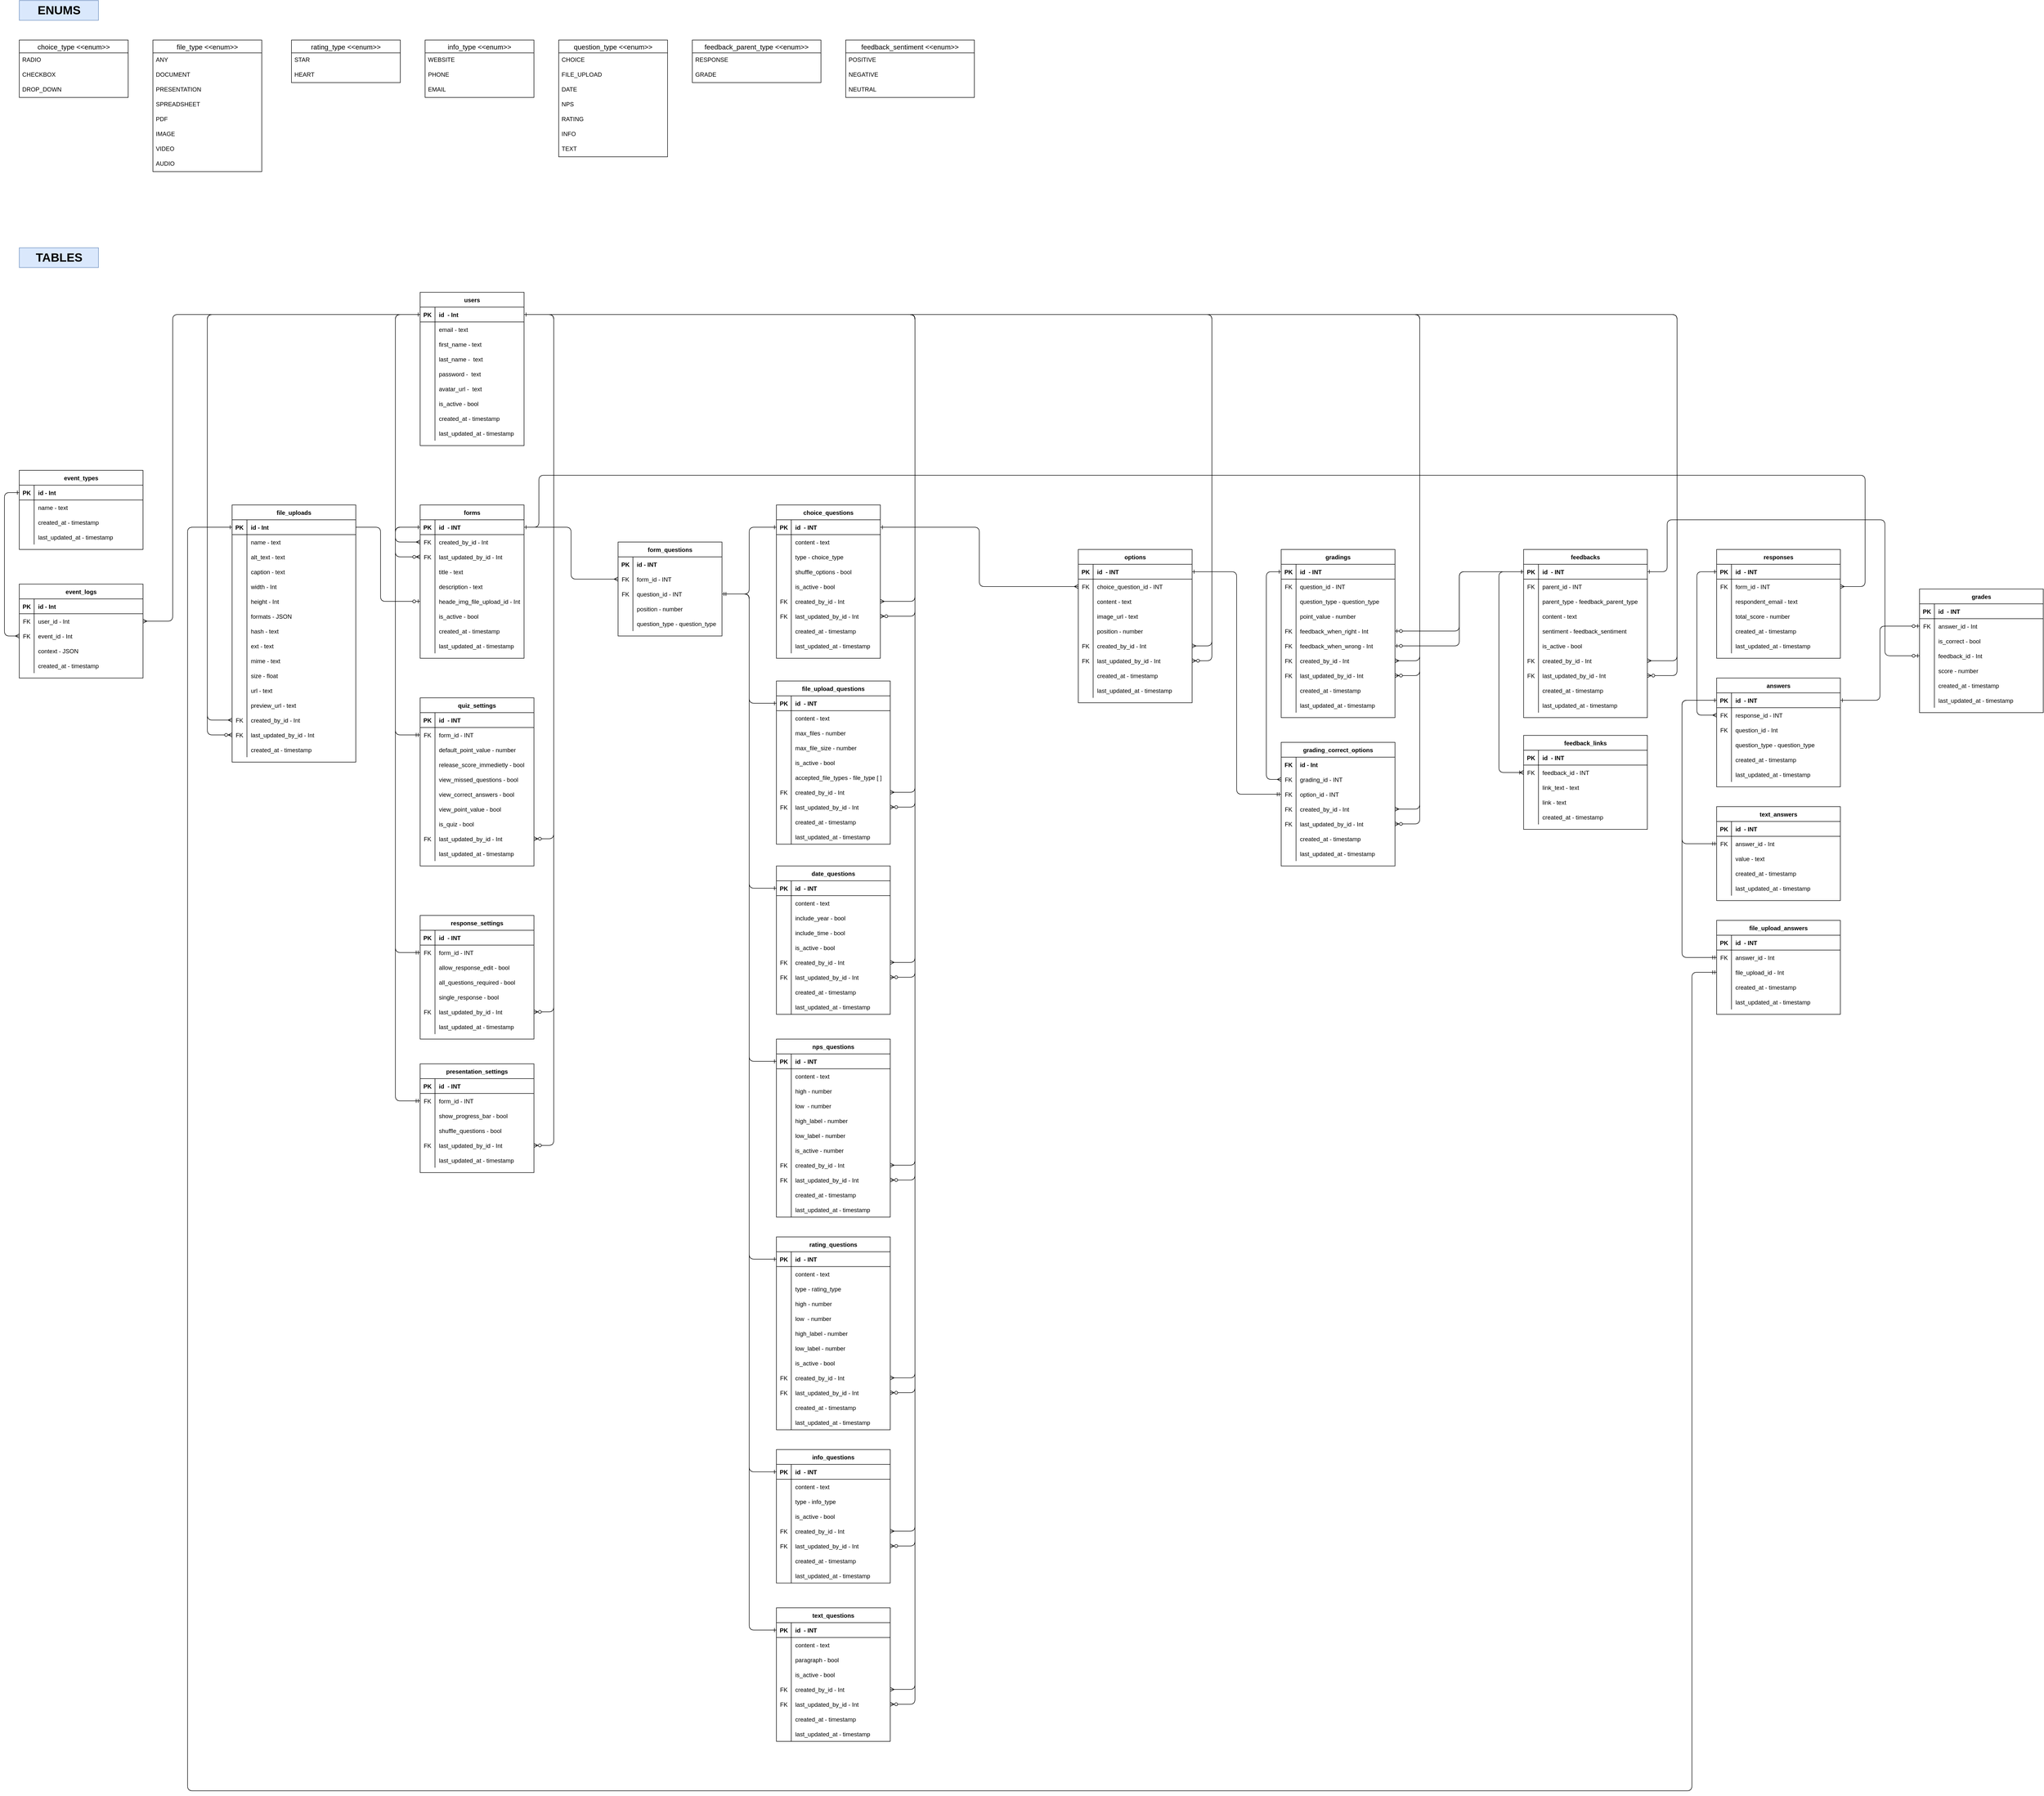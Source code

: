 <mxfile>
    <diagram id="wOuV8h-d2LtUYz8SfT_E" name="schema">
        <mxGraphModel dx="1763" dy="1452" grid="1" gridSize="10" guides="1" tooltips="1" connect="1" arrows="1" fold="1" page="0" pageScale="1" pageWidth="827" pageHeight="1169" math="0" shadow="0">
            <root>
                <mxCell id="0"/>
                <mxCell id="1" parent="0"/>
                <mxCell id="MMPVsEm79XNkxh2uf-E2-1" value="choice_type &lt;&lt;enum&gt;&gt;" style="swimlane;fontStyle=0;childLayout=stackLayout;horizontal=1;startSize=26;horizontalStack=0;resizeParent=1;resizeParentMax=0;resizeLast=0;collapsible=1;marginBottom=0;align=center;fontSize=14;" parent="1" vertex="1">
                    <mxGeometry x="130" y="10" width="220" height="116" as="geometry"/>
                </mxCell>
                <mxCell id="MMPVsEm79XNkxh2uf-E2-2" value="RADIO" style="text;strokeColor=none;fillColor=none;spacingLeft=4;spacingRight=4;overflow=hidden;rotatable=0;points=[[0,0.5],[1,0.5]];portConstraint=eastwest;fontSize=12;" parent="MMPVsEm79XNkxh2uf-E2-1" vertex="1">
                    <mxGeometry y="26" width="220" height="30" as="geometry"/>
                </mxCell>
                <mxCell id="MMPVsEm79XNkxh2uf-E2-3" value="CHECKBOX" style="text;strokeColor=none;fillColor=none;spacingLeft=4;spacingRight=4;overflow=hidden;rotatable=0;points=[[0,0.5],[1,0.5]];portConstraint=eastwest;fontSize=12;" parent="MMPVsEm79XNkxh2uf-E2-1" vertex="1">
                    <mxGeometry y="56" width="220" height="30" as="geometry"/>
                </mxCell>
                <mxCell id="MMPVsEm79XNkxh2uf-E2-4" value="DROP_DOWN" style="text;strokeColor=none;fillColor=none;spacingLeft=4;spacingRight=4;overflow=hidden;rotatable=0;points=[[0,0.5],[1,0.5]];portConstraint=eastwest;fontSize=12;" parent="MMPVsEm79XNkxh2uf-E2-1" vertex="1">
                    <mxGeometry y="86" width="220" height="30" as="geometry"/>
                </mxCell>
                <mxCell id="MMPVsEm79XNkxh2uf-E2-5" value="file_type &lt;&lt;enum&gt;&gt;" style="swimlane;fontStyle=0;childLayout=stackLayout;horizontal=1;startSize=26;horizontalStack=0;resizeParent=1;resizeParentMax=0;resizeLast=0;collapsible=1;marginBottom=0;align=center;fontSize=14;" parent="1" vertex="1">
                    <mxGeometry x="400" y="10" width="220" height="266" as="geometry"/>
                </mxCell>
                <mxCell id="MMPVsEm79XNkxh2uf-E2-6" value="ANY" style="text;strokeColor=none;fillColor=none;spacingLeft=4;spacingRight=4;overflow=hidden;rotatable=0;points=[[0,0.5],[1,0.5]];portConstraint=eastwest;fontSize=12;" parent="MMPVsEm79XNkxh2uf-E2-5" vertex="1">
                    <mxGeometry y="26" width="220" height="30" as="geometry"/>
                </mxCell>
                <mxCell id="MMPVsEm79XNkxh2uf-E2-7" value="DOCUMENT" style="text;strokeColor=none;fillColor=none;spacingLeft=4;spacingRight=4;overflow=hidden;rotatable=0;points=[[0,0.5],[1,0.5]];portConstraint=eastwest;fontSize=12;" parent="MMPVsEm79XNkxh2uf-E2-5" vertex="1">
                    <mxGeometry y="56" width="220" height="30" as="geometry"/>
                </mxCell>
                <mxCell id="MMPVsEm79XNkxh2uf-E2-8" value="PRESENTATION" style="text;strokeColor=none;fillColor=none;spacingLeft=4;spacingRight=4;overflow=hidden;rotatable=0;points=[[0,0.5],[1,0.5]];portConstraint=eastwest;fontSize=12;" parent="MMPVsEm79XNkxh2uf-E2-5" vertex="1">
                    <mxGeometry y="86" width="220" height="30" as="geometry"/>
                </mxCell>
                <mxCell id="MMPVsEm79XNkxh2uf-E2-9" value="SPREADSHEET" style="text;strokeColor=none;fillColor=none;spacingLeft=4;spacingRight=4;overflow=hidden;rotatable=0;points=[[0,0.5],[1,0.5]];portConstraint=eastwest;fontSize=12;" parent="MMPVsEm79XNkxh2uf-E2-5" vertex="1">
                    <mxGeometry y="116" width="220" height="30" as="geometry"/>
                </mxCell>
                <mxCell id="MMPVsEm79XNkxh2uf-E2-10" value="PDF" style="text;strokeColor=none;fillColor=none;spacingLeft=4;spacingRight=4;overflow=hidden;rotatable=0;points=[[0,0.5],[1,0.5]];portConstraint=eastwest;fontSize=12;" parent="MMPVsEm79XNkxh2uf-E2-5" vertex="1">
                    <mxGeometry y="146" width="220" height="30" as="geometry"/>
                </mxCell>
                <mxCell id="MMPVsEm79XNkxh2uf-E2-11" value="IMAGE" style="text;strokeColor=none;fillColor=none;spacingLeft=4;spacingRight=4;overflow=hidden;rotatable=0;points=[[0,0.5],[1,0.5]];portConstraint=eastwest;fontSize=12;" parent="MMPVsEm79XNkxh2uf-E2-5" vertex="1">
                    <mxGeometry y="176" width="220" height="30" as="geometry"/>
                </mxCell>
                <mxCell id="MMPVsEm79XNkxh2uf-E2-12" value="VIDEO" style="text;strokeColor=none;fillColor=none;spacingLeft=4;spacingRight=4;overflow=hidden;rotatable=0;points=[[0,0.5],[1,0.5]];portConstraint=eastwest;fontSize=12;" parent="MMPVsEm79XNkxh2uf-E2-5" vertex="1">
                    <mxGeometry y="206" width="220" height="30" as="geometry"/>
                </mxCell>
                <mxCell id="MMPVsEm79XNkxh2uf-E2-13" value="AUDIO" style="text;strokeColor=none;fillColor=none;spacingLeft=4;spacingRight=4;overflow=hidden;rotatable=0;points=[[0,0.5],[1,0.5]];portConstraint=eastwest;fontSize=12;" parent="MMPVsEm79XNkxh2uf-E2-5" vertex="1">
                    <mxGeometry y="236" width="220" height="30" as="geometry"/>
                </mxCell>
                <mxCell id="MMPVsEm79XNkxh2uf-E2-14" value="rating_type &lt;&lt;enum&gt;&gt;" style="swimlane;fontStyle=0;childLayout=stackLayout;horizontal=1;startSize=26;horizontalStack=0;resizeParent=1;resizeParentMax=0;resizeLast=0;collapsible=1;marginBottom=0;align=center;fontSize=14;" parent="1" vertex="1">
                    <mxGeometry x="680" y="10" width="220" height="86" as="geometry"/>
                </mxCell>
                <mxCell id="MMPVsEm79XNkxh2uf-E2-15" value="STAR" style="text;strokeColor=none;fillColor=none;spacingLeft=4;spacingRight=4;overflow=hidden;rotatable=0;points=[[0,0.5],[1,0.5]];portConstraint=eastwest;fontSize=12;" parent="MMPVsEm79XNkxh2uf-E2-14" vertex="1">
                    <mxGeometry y="26" width="220" height="30" as="geometry"/>
                </mxCell>
                <mxCell id="MMPVsEm79XNkxh2uf-E2-16" value="HEART" style="text;strokeColor=none;fillColor=none;spacingLeft=4;spacingRight=4;overflow=hidden;rotatable=0;points=[[0,0.5],[1,0.5]];portConstraint=eastwest;fontSize=12;" parent="MMPVsEm79XNkxh2uf-E2-14" vertex="1">
                    <mxGeometry y="56" width="220" height="30" as="geometry"/>
                </mxCell>
                <mxCell id="MMPVsEm79XNkxh2uf-E2-17" value="info_type &lt;&lt;enum&gt;&gt;" style="swimlane;fontStyle=0;childLayout=stackLayout;horizontal=1;startSize=26;horizontalStack=0;resizeParent=1;resizeParentMax=0;resizeLast=0;collapsible=1;marginBottom=0;align=center;fontSize=14;" parent="1" vertex="1">
                    <mxGeometry x="950" y="10" width="220" height="116" as="geometry"/>
                </mxCell>
                <mxCell id="MMPVsEm79XNkxh2uf-E2-18" value="WEBSITE" style="text;strokeColor=none;fillColor=none;spacingLeft=4;spacingRight=4;overflow=hidden;rotatable=0;points=[[0,0.5],[1,0.5]];portConstraint=eastwest;fontSize=12;" parent="MMPVsEm79XNkxh2uf-E2-17" vertex="1">
                    <mxGeometry y="26" width="220" height="30" as="geometry"/>
                </mxCell>
                <mxCell id="MMPVsEm79XNkxh2uf-E2-19" value="PHONE" style="text;strokeColor=none;fillColor=none;spacingLeft=4;spacingRight=4;overflow=hidden;rotatable=0;points=[[0,0.5],[1,0.5]];portConstraint=eastwest;fontSize=12;" parent="MMPVsEm79XNkxh2uf-E2-17" vertex="1">
                    <mxGeometry y="56" width="220" height="30" as="geometry"/>
                </mxCell>
                <mxCell id="MMPVsEm79XNkxh2uf-E2-20" value="EMAIL" style="text;strokeColor=none;fillColor=none;spacingLeft=4;spacingRight=4;overflow=hidden;rotatable=0;points=[[0,0.5],[1,0.5]];portConstraint=eastwest;fontSize=12;" parent="MMPVsEm79XNkxh2uf-E2-17" vertex="1">
                    <mxGeometry y="86" width="220" height="30" as="geometry"/>
                </mxCell>
                <mxCell id="MMPVsEm79XNkxh2uf-E2-21" value="question_type &lt;&lt;enum&gt;&gt;" style="swimlane;fontStyle=0;childLayout=stackLayout;horizontal=1;startSize=26;horizontalStack=0;resizeParent=1;resizeParentMax=0;resizeLast=0;collapsible=1;marginBottom=0;align=center;fontSize=14;" parent="1" vertex="1">
                    <mxGeometry x="1220" y="10" width="220" height="236" as="geometry"/>
                </mxCell>
                <mxCell id="MMPVsEm79XNkxh2uf-E2-22" value="CHOICE" style="text;strokeColor=none;fillColor=none;spacingLeft=4;spacingRight=4;overflow=hidden;rotatable=0;points=[[0,0.5],[1,0.5]];portConstraint=eastwest;fontSize=12;" parent="MMPVsEm79XNkxh2uf-E2-21" vertex="1">
                    <mxGeometry y="26" width="220" height="30" as="geometry"/>
                </mxCell>
                <mxCell id="MMPVsEm79XNkxh2uf-E2-23" value="FILE_UPLOAD" style="text;strokeColor=none;fillColor=none;spacingLeft=4;spacingRight=4;overflow=hidden;rotatable=0;points=[[0,0.5],[1,0.5]];portConstraint=eastwest;fontSize=12;" parent="MMPVsEm79XNkxh2uf-E2-21" vertex="1">
                    <mxGeometry y="56" width="220" height="30" as="geometry"/>
                </mxCell>
                <mxCell id="MMPVsEm79XNkxh2uf-E2-24" value="DATE" style="text;strokeColor=none;fillColor=none;spacingLeft=4;spacingRight=4;overflow=hidden;rotatable=0;points=[[0,0.5],[1,0.5]];portConstraint=eastwest;fontSize=12;" parent="MMPVsEm79XNkxh2uf-E2-21" vertex="1">
                    <mxGeometry y="86" width="220" height="30" as="geometry"/>
                </mxCell>
                <mxCell id="MMPVsEm79XNkxh2uf-E2-25" value="NPS" style="text;strokeColor=none;fillColor=none;spacingLeft=4;spacingRight=4;overflow=hidden;rotatable=0;points=[[0,0.5],[1,0.5]];portConstraint=eastwest;fontSize=12;" parent="MMPVsEm79XNkxh2uf-E2-21" vertex="1">
                    <mxGeometry y="116" width="220" height="30" as="geometry"/>
                </mxCell>
                <mxCell id="MMPVsEm79XNkxh2uf-E2-26" value="RATING" style="text;strokeColor=none;fillColor=none;spacingLeft=4;spacingRight=4;overflow=hidden;rotatable=0;points=[[0,0.5],[1,0.5]];portConstraint=eastwest;fontSize=12;" parent="MMPVsEm79XNkxh2uf-E2-21" vertex="1">
                    <mxGeometry y="146" width="220" height="30" as="geometry"/>
                </mxCell>
                <mxCell id="MMPVsEm79XNkxh2uf-E2-27" value="INFO" style="text;strokeColor=none;fillColor=none;spacingLeft=4;spacingRight=4;overflow=hidden;rotatable=0;points=[[0,0.5],[1,0.5]];portConstraint=eastwest;fontSize=12;" parent="MMPVsEm79XNkxh2uf-E2-21" vertex="1">
                    <mxGeometry y="176" width="220" height="30" as="geometry"/>
                </mxCell>
                <mxCell id="MMPVsEm79XNkxh2uf-E2-28" value="TEXT" style="text;strokeColor=none;fillColor=none;spacingLeft=4;spacingRight=4;overflow=hidden;rotatable=0;points=[[0,0.5],[1,0.5]];portConstraint=eastwest;fontSize=12;" parent="MMPVsEm79XNkxh2uf-E2-21" vertex="1">
                    <mxGeometry y="206" width="220" height="30" as="geometry"/>
                </mxCell>
                <mxCell id="MMPVsEm79XNkxh2uf-E2-29" value="feedback_parent_type &lt;&lt;enum&gt;&gt;" style="swimlane;fontStyle=0;childLayout=stackLayout;horizontal=1;startSize=26;horizontalStack=0;resizeParent=1;resizeParentMax=0;resizeLast=0;collapsible=1;marginBottom=0;align=center;fontSize=14;" parent="1" vertex="1">
                    <mxGeometry x="1490" y="10" width="260" height="86" as="geometry"/>
                </mxCell>
                <mxCell id="MMPVsEm79XNkxh2uf-E2-30" value="RESPONSE" style="text;strokeColor=none;fillColor=none;spacingLeft=4;spacingRight=4;overflow=hidden;rotatable=0;points=[[0,0.5],[1,0.5]];portConstraint=eastwest;fontSize=12;" parent="MMPVsEm79XNkxh2uf-E2-29" vertex="1">
                    <mxGeometry y="26" width="260" height="30" as="geometry"/>
                </mxCell>
                <mxCell id="MMPVsEm79XNkxh2uf-E2-31" value="GRADE" style="text;strokeColor=none;fillColor=none;spacingLeft=4;spacingRight=4;overflow=hidden;rotatable=0;points=[[0,0.5],[1,0.5]];portConstraint=eastwest;fontSize=12;" parent="MMPVsEm79XNkxh2uf-E2-29" vertex="1">
                    <mxGeometry y="56" width="260" height="30" as="geometry"/>
                </mxCell>
                <mxCell id="MMPVsEm79XNkxh2uf-E2-32" value="feedback_sentiment &lt;&lt;enum&gt;&gt;" style="swimlane;fontStyle=0;childLayout=stackLayout;horizontal=1;startSize=26;horizontalStack=0;resizeParent=1;resizeParentMax=0;resizeLast=0;collapsible=1;marginBottom=0;align=center;fontSize=14;" parent="1" vertex="1">
                    <mxGeometry x="1800" y="10" width="260" height="116" as="geometry"/>
                </mxCell>
                <mxCell id="MMPVsEm79XNkxh2uf-E2-33" value="POSITIVE" style="text;strokeColor=none;fillColor=none;spacingLeft=4;spacingRight=4;overflow=hidden;rotatable=0;points=[[0,0.5],[1,0.5]];portConstraint=eastwest;fontSize=12;" parent="MMPVsEm79XNkxh2uf-E2-32" vertex="1">
                    <mxGeometry y="26" width="260" height="30" as="geometry"/>
                </mxCell>
                <mxCell id="MMPVsEm79XNkxh2uf-E2-34" value="NEGATIVE" style="text;strokeColor=none;fillColor=none;spacingLeft=4;spacingRight=4;overflow=hidden;rotatable=0;points=[[0,0.5],[1,0.5]];portConstraint=eastwest;fontSize=12;" parent="MMPVsEm79XNkxh2uf-E2-32" vertex="1">
                    <mxGeometry y="56" width="260" height="30" as="geometry"/>
                </mxCell>
                <mxCell id="MMPVsEm79XNkxh2uf-E2-35" value="NEUTRAL" style="text;strokeColor=none;fillColor=none;spacingLeft=4;spacingRight=4;overflow=hidden;rotatable=0;points=[[0,0.5],[1,0.5]];portConstraint=eastwest;fontSize=12;" parent="MMPVsEm79XNkxh2uf-E2-32" vertex="1">
                    <mxGeometry y="86" width="260" height="30" as="geometry"/>
                </mxCell>
                <mxCell id="MMPVsEm79XNkxh2uf-E2-36" value="ENUMS" style="text;strokeColor=#6c8ebf;fillColor=#dae8fc;html=1;fontSize=24;fontStyle=1;verticalAlign=middle;align=center;" parent="1" vertex="1">
                    <mxGeometry x="130" y="-70" width="160" height="40" as="geometry"/>
                </mxCell>
                <mxCell id="POY7g5SS4caQbN6-3yxZ-1" value="users" style="shape=table;startSize=30;container=1;collapsible=1;childLayout=tableLayout;fixedRows=1;rowLines=0;fontStyle=1;align=center;resizeLast=1;" parent="1" vertex="1">
                    <mxGeometry x="940" y="520" width="210" height="310" as="geometry"/>
                </mxCell>
                <mxCell id="POY7g5SS4caQbN6-3yxZ-2" value="" style="shape=partialRectangle;collapsible=0;dropTarget=0;pointerEvents=0;fillColor=none;top=0;left=0;bottom=1;right=0;points=[[0,0.5],[1,0.5]];portConstraint=eastwest;" parent="POY7g5SS4caQbN6-3yxZ-1" vertex="1">
                    <mxGeometry y="30" width="210" height="30" as="geometry"/>
                </mxCell>
                <mxCell id="POY7g5SS4caQbN6-3yxZ-3" value="PK" style="shape=partialRectangle;connectable=0;fillColor=none;top=0;left=0;bottom=0;right=0;fontStyle=1;overflow=hidden;" parent="POY7g5SS4caQbN6-3yxZ-2" vertex="1">
                    <mxGeometry width="30" height="30" as="geometry">
                        <mxRectangle width="30" height="30" as="alternateBounds"/>
                    </mxGeometry>
                </mxCell>
                <mxCell id="POY7g5SS4caQbN6-3yxZ-4" value="id  - Int" style="shape=partialRectangle;connectable=0;fillColor=none;top=0;left=0;bottom=0;right=0;align=left;spacingLeft=6;fontStyle=1;overflow=hidden;" parent="POY7g5SS4caQbN6-3yxZ-2" vertex="1">
                    <mxGeometry x="30" width="180" height="30" as="geometry">
                        <mxRectangle width="180" height="30" as="alternateBounds"/>
                    </mxGeometry>
                </mxCell>
                <mxCell id="POY7g5SS4caQbN6-3yxZ-5" value="" style="shape=partialRectangle;collapsible=0;dropTarget=0;pointerEvents=0;fillColor=none;top=0;left=0;bottom=0;right=0;points=[[0,0.5],[1,0.5]];portConstraint=eastwest;" parent="POY7g5SS4caQbN6-3yxZ-1" vertex="1">
                    <mxGeometry y="60" width="210" height="30" as="geometry"/>
                </mxCell>
                <mxCell id="POY7g5SS4caQbN6-3yxZ-6" value="" style="shape=partialRectangle;connectable=0;fillColor=none;top=0;left=0;bottom=0;right=0;editable=1;overflow=hidden;" parent="POY7g5SS4caQbN6-3yxZ-5" vertex="1">
                    <mxGeometry width="30" height="30" as="geometry">
                        <mxRectangle width="30" height="30" as="alternateBounds"/>
                    </mxGeometry>
                </mxCell>
                <mxCell id="POY7g5SS4caQbN6-3yxZ-7" value="email - text" style="shape=partialRectangle;connectable=0;fillColor=none;top=0;left=0;bottom=0;right=0;align=left;spacingLeft=6;overflow=hidden;" parent="POY7g5SS4caQbN6-3yxZ-5" vertex="1">
                    <mxGeometry x="30" width="180" height="30" as="geometry">
                        <mxRectangle width="180" height="30" as="alternateBounds"/>
                    </mxGeometry>
                </mxCell>
                <mxCell id="POY7g5SS4caQbN6-3yxZ-8" value="" style="shape=partialRectangle;collapsible=0;dropTarget=0;pointerEvents=0;fillColor=none;top=0;left=0;bottom=0;right=0;points=[[0,0.5],[1,0.5]];portConstraint=eastwest;" parent="POY7g5SS4caQbN6-3yxZ-1" vertex="1">
                    <mxGeometry y="90" width="210" height="30" as="geometry"/>
                </mxCell>
                <mxCell id="POY7g5SS4caQbN6-3yxZ-9" value="" style="shape=partialRectangle;connectable=0;fillColor=none;top=0;left=0;bottom=0;right=0;editable=1;overflow=hidden;" parent="POY7g5SS4caQbN6-3yxZ-8" vertex="1">
                    <mxGeometry width="30" height="30" as="geometry">
                        <mxRectangle width="30" height="30" as="alternateBounds"/>
                    </mxGeometry>
                </mxCell>
                <mxCell id="POY7g5SS4caQbN6-3yxZ-10" value="first_name - text" style="shape=partialRectangle;connectable=0;fillColor=none;top=0;left=0;bottom=0;right=0;align=left;spacingLeft=6;overflow=hidden;" parent="POY7g5SS4caQbN6-3yxZ-8" vertex="1">
                    <mxGeometry x="30" width="180" height="30" as="geometry">
                        <mxRectangle width="180" height="30" as="alternateBounds"/>
                    </mxGeometry>
                </mxCell>
                <mxCell id="POY7g5SS4caQbN6-3yxZ-11" value="" style="shape=partialRectangle;collapsible=0;dropTarget=0;pointerEvents=0;fillColor=none;top=0;left=0;bottom=0;right=0;points=[[0,0.5],[1,0.5]];portConstraint=eastwest;" parent="POY7g5SS4caQbN6-3yxZ-1" vertex="1">
                    <mxGeometry y="120" width="210" height="30" as="geometry"/>
                </mxCell>
                <mxCell id="POY7g5SS4caQbN6-3yxZ-12" value="" style="shape=partialRectangle;connectable=0;fillColor=none;top=0;left=0;bottom=0;right=0;editable=1;overflow=hidden;" parent="POY7g5SS4caQbN6-3yxZ-11" vertex="1">
                    <mxGeometry width="30" height="30" as="geometry">
                        <mxRectangle width="30" height="30" as="alternateBounds"/>
                    </mxGeometry>
                </mxCell>
                <mxCell id="POY7g5SS4caQbN6-3yxZ-13" value="last_name -  text" style="shape=partialRectangle;connectable=0;fillColor=none;top=0;left=0;bottom=0;right=0;align=left;spacingLeft=6;overflow=hidden;" parent="POY7g5SS4caQbN6-3yxZ-11" vertex="1">
                    <mxGeometry x="30" width="180" height="30" as="geometry">
                        <mxRectangle width="180" height="30" as="alternateBounds"/>
                    </mxGeometry>
                </mxCell>
                <mxCell id="POY7g5SS4caQbN6-3yxZ-14" value="" style="shape=partialRectangle;collapsible=0;dropTarget=0;pointerEvents=0;fillColor=none;top=0;left=0;bottom=0;right=0;points=[[0,0.5],[1,0.5]];portConstraint=eastwest;" parent="POY7g5SS4caQbN6-3yxZ-1" vertex="1">
                    <mxGeometry y="150" width="210" height="30" as="geometry"/>
                </mxCell>
                <mxCell id="POY7g5SS4caQbN6-3yxZ-15" value="" style="shape=partialRectangle;connectable=0;fillColor=none;top=0;left=0;bottom=0;right=0;editable=1;overflow=hidden;" parent="POY7g5SS4caQbN6-3yxZ-14" vertex="1">
                    <mxGeometry width="30" height="30" as="geometry">
                        <mxRectangle width="30" height="30" as="alternateBounds"/>
                    </mxGeometry>
                </mxCell>
                <mxCell id="POY7g5SS4caQbN6-3yxZ-16" value="password -  text" style="shape=partialRectangle;connectable=0;fillColor=none;top=0;left=0;bottom=0;right=0;align=left;spacingLeft=6;overflow=hidden;" parent="POY7g5SS4caQbN6-3yxZ-14" vertex="1">
                    <mxGeometry x="30" width="180" height="30" as="geometry">
                        <mxRectangle width="180" height="30" as="alternateBounds"/>
                    </mxGeometry>
                </mxCell>
                <mxCell id="POY7g5SS4caQbN6-3yxZ-17" value="" style="shape=partialRectangle;collapsible=0;dropTarget=0;pointerEvents=0;fillColor=none;top=0;left=0;bottom=0;right=0;points=[[0,0.5],[1,0.5]];portConstraint=eastwest;" parent="POY7g5SS4caQbN6-3yxZ-1" vertex="1">
                    <mxGeometry y="180" width="210" height="30" as="geometry"/>
                </mxCell>
                <mxCell id="POY7g5SS4caQbN6-3yxZ-18" value="" style="shape=partialRectangle;connectable=0;fillColor=none;top=0;left=0;bottom=0;right=0;editable=1;overflow=hidden;" parent="POY7g5SS4caQbN6-3yxZ-17" vertex="1">
                    <mxGeometry width="30" height="30" as="geometry">
                        <mxRectangle width="30" height="30" as="alternateBounds"/>
                    </mxGeometry>
                </mxCell>
                <mxCell id="POY7g5SS4caQbN6-3yxZ-19" value="avatar_url -  text" style="shape=partialRectangle;connectable=0;fillColor=none;top=0;left=0;bottom=0;right=0;align=left;spacingLeft=6;overflow=hidden;" parent="POY7g5SS4caQbN6-3yxZ-17" vertex="1">
                    <mxGeometry x="30" width="180" height="30" as="geometry">
                        <mxRectangle width="180" height="30" as="alternateBounds"/>
                    </mxGeometry>
                </mxCell>
                <mxCell id="POY7g5SS4caQbN6-3yxZ-20" value="" style="shape=partialRectangle;collapsible=0;dropTarget=0;pointerEvents=0;fillColor=none;top=0;left=0;bottom=0;right=0;points=[[0,0.5],[1,0.5]];portConstraint=eastwest;" parent="POY7g5SS4caQbN6-3yxZ-1" vertex="1">
                    <mxGeometry y="210" width="210" height="30" as="geometry"/>
                </mxCell>
                <mxCell id="POY7g5SS4caQbN6-3yxZ-21" value="" style="shape=partialRectangle;connectable=0;fillColor=none;top=0;left=0;bottom=0;right=0;editable=1;overflow=hidden;" parent="POY7g5SS4caQbN6-3yxZ-20" vertex="1">
                    <mxGeometry width="30" height="30" as="geometry">
                        <mxRectangle width="30" height="30" as="alternateBounds"/>
                    </mxGeometry>
                </mxCell>
                <mxCell id="POY7g5SS4caQbN6-3yxZ-22" value="is_active - bool" style="shape=partialRectangle;connectable=0;fillColor=none;top=0;left=0;bottom=0;right=0;align=left;spacingLeft=6;overflow=hidden;" parent="POY7g5SS4caQbN6-3yxZ-20" vertex="1">
                    <mxGeometry x="30" width="180" height="30" as="geometry">
                        <mxRectangle width="180" height="30" as="alternateBounds"/>
                    </mxGeometry>
                </mxCell>
                <mxCell id="POY7g5SS4caQbN6-3yxZ-23" value="" style="shape=partialRectangle;collapsible=0;dropTarget=0;pointerEvents=0;fillColor=none;top=0;left=0;bottom=0;right=0;points=[[0,0.5],[1,0.5]];portConstraint=eastwest;" parent="POY7g5SS4caQbN6-3yxZ-1" vertex="1">
                    <mxGeometry y="240" width="210" height="30" as="geometry"/>
                </mxCell>
                <mxCell id="POY7g5SS4caQbN6-3yxZ-24" value="" style="shape=partialRectangle;connectable=0;fillColor=none;top=0;left=0;bottom=0;right=0;editable=1;overflow=hidden;" parent="POY7g5SS4caQbN6-3yxZ-23" vertex="1">
                    <mxGeometry width="30" height="30" as="geometry">
                        <mxRectangle width="30" height="30" as="alternateBounds"/>
                    </mxGeometry>
                </mxCell>
                <mxCell id="POY7g5SS4caQbN6-3yxZ-25" value="created_at - timestamp" style="shape=partialRectangle;connectable=0;fillColor=none;top=0;left=0;bottom=0;right=0;align=left;spacingLeft=6;overflow=hidden;" parent="POY7g5SS4caQbN6-3yxZ-23" vertex="1">
                    <mxGeometry x="30" width="180" height="30" as="geometry">
                        <mxRectangle width="180" height="30" as="alternateBounds"/>
                    </mxGeometry>
                </mxCell>
                <mxCell id="POY7g5SS4caQbN6-3yxZ-26" value="" style="shape=partialRectangle;collapsible=0;dropTarget=0;pointerEvents=0;fillColor=none;top=0;left=0;bottom=0;right=0;points=[[0,0.5],[1,0.5]];portConstraint=eastwest;" parent="POY7g5SS4caQbN6-3yxZ-1" vertex="1">
                    <mxGeometry y="270" width="210" height="30" as="geometry"/>
                </mxCell>
                <mxCell id="POY7g5SS4caQbN6-3yxZ-27" value="" style="shape=partialRectangle;connectable=0;fillColor=none;top=0;left=0;bottom=0;right=0;editable=1;overflow=hidden;" parent="POY7g5SS4caQbN6-3yxZ-26" vertex="1">
                    <mxGeometry width="30" height="30" as="geometry">
                        <mxRectangle width="30" height="30" as="alternateBounds"/>
                    </mxGeometry>
                </mxCell>
                <mxCell id="POY7g5SS4caQbN6-3yxZ-28" value="last_updated_at - timestamp" style="shape=partialRectangle;connectable=0;fillColor=none;top=0;left=0;bottom=0;right=0;align=left;spacingLeft=6;overflow=hidden;" parent="POY7g5SS4caQbN6-3yxZ-26" vertex="1">
                    <mxGeometry x="30" width="180" height="30" as="geometry">
                        <mxRectangle width="180" height="30" as="alternateBounds"/>
                    </mxGeometry>
                </mxCell>
                <mxCell id="CMaD_0jGmw9d0ttIUuDd-1" value="TABLES" style="text;strokeColor=#6c8ebf;fillColor=#dae8fc;html=1;fontSize=24;fontStyle=1;verticalAlign=middle;align=center;" parent="1" vertex="1">
                    <mxGeometry x="130" y="430" width="160" height="40" as="geometry"/>
                </mxCell>
                <mxCell id="u7HK6PpyVuzB8tCPIXxH-1" value="forms" style="shape=table;startSize=30;container=1;collapsible=1;childLayout=tableLayout;fixedRows=1;rowLines=0;fontStyle=1;align=center;resizeLast=1;" parent="1" vertex="1">
                    <mxGeometry x="940" y="950" width="210" height="310" as="geometry"/>
                </mxCell>
                <mxCell id="u7HK6PpyVuzB8tCPIXxH-2" value="" style="shape=partialRectangle;collapsible=0;dropTarget=0;pointerEvents=0;fillColor=none;top=0;left=0;bottom=1;right=0;points=[[0,0.5],[1,0.5]];portConstraint=eastwest;" parent="u7HK6PpyVuzB8tCPIXxH-1" vertex="1">
                    <mxGeometry y="30" width="210" height="30" as="geometry"/>
                </mxCell>
                <mxCell id="u7HK6PpyVuzB8tCPIXxH-3" value="PK" style="shape=partialRectangle;connectable=0;fillColor=none;top=0;left=0;bottom=0;right=0;fontStyle=1;overflow=hidden;" parent="u7HK6PpyVuzB8tCPIXxH-2" vertex="1">
                    <mxGeometry width="30" height="30" as="geometry">
                        <mxRectangle width="30" height="30" as="alternateBounds"/>
                    </mxGeometry>
                </mxCell>
                <mxCell id="u7HK6PpyVuzB8tCPIXxH-4" value="id  - INT" style="shape=partialRectangle;connectable=0;fillColor=none;top=0;left=0;bottom=0;right=0;align=left;spacingLeft=6;fontStyle=1;overflow=hidden;" parent="u7HK6PpyVuzB8tCPIXxH-2" vertex="1">
                    <mxGeometry x="30" width="180" height="30" as="geometry">
                        <mxRectangle width="180" height="30" as="alternateBounds"/>
                    </mxGeometry>
                </mxCell>
                <mxCell id="u7HK6PpyVuzB8tCPIXxH-5" value="" style="shape=partialRectangle;collapsible=0;dropTarget=0;pointerEvents=0;fillColor=none;top=0;left=0;bottom=0;right=0;points=[[0,0.5],[1,0.5]];portConstraint=eastwest;" parent="u7HK6PpyVuzB8tCPIXxH-1" vertex="1">
                    <mxGeometry y="60" width="210" height="30" as="geometry"/>
                </mxCell>
                <mxCell id="u7HK6PpyVuzB8tCPIXxH-6" value="FK" style="shape=partialRectangle;connectable=0;fillColor=none;top=0;left=0;bottom=0;right=0;editable=1;overflow=hidden;" parent="u7HK6PpyVuzB8tCPIXxH-5" vertex="1">
                    <mxGeometry width="30" height="30" as="geometry">
                        <mxRectangle width="30" height="30" as="alternateBounds"/>
                    </mxGeometry>
                </mxCell>
                <mxCell id="u7HK6PpyVuzB8tCPIXxH-7" value="created_by_id - Int" style="shape=partialRectangle;connectable=0;fillColor=none;top=0;left=0;bottom=0;right=0;align=left;spacingLeft=6;overflow=hidden;" parent="u7HK6PpyVuzB8tCPIXxH-5" vertex="1">
                    <mxGeometry x="30" width="180" height="30" as="geometry">
                        <mxRectangle width="180" height="30" as="alternateBounds"/>
                    </mxGeometry>
                </mxCell>
                <mxCell id="u7HK6PpyVuzB8tCPIXxH-8" value="" style="shape=partialRectangle;collapsible=0;dropTarget=0;pointerEvents=0;fillColor=none;top=0;left=0;bottom=0;right=0;points=[[0,0.5],[1,0.5]];portConstraint=eastwest;" parent="u7HK6PpyVuzB8tCPIXxH-1" vertex="1">
                    <mxGeometry y="90" width="210" height="30" as="geometry"/>
                </mxCell>
                <mxCell id="u7HK6PpyVuzB8tCPIXxH-9" value="FK" style="shape=partialRectangle;connectable=0;fillColor=none;top=0;left=0;bottom=0;right=0;editable=1;overflow=hidden;" parent="u7HK6PpyVuzB8tCPIXxH-8" vertex="1">
                    <mxGeometry width="30" height="30" as="geometry">
                        <mxRectangle width="30" height="30" as="alternateBounds"/>
                    </mxGeometry>
                </mxCell>
                <mxCell id="u7HK6PpyVuzB8tCPIXxH-10" value="last_updated_by_id - Int" style="shape=partialRectangle;connectable=0;fillColor=none;top=0;left=0;bottom=0;right=0;align=left;spacingLeft=6;overflow=hidden;" parent="u7HK6PpyVuzB8tCPIXxH-8" vertex="1">
                    <mxGeometry x="30" width="180" height="30" as="geometry">
                        <mxRectangle width="180" height="30" as="alternateBounds"/>
                    </mxGeometry>
                </mxCell>
                <mxCell id="u7HK6PpyVuzB8tCPIXxH-11" value="" style="shape=partialRectangle;collapsible=0;dropTarget=0;pointerEvents=0;fillColor=none;top=0;left=0;bottom=0;right=0;points=[[0,0.5],[1,0.5]];portConstraint=eastwest;" parent="u7HK6PpyVuzB8tCPIXxH-1" vertex="1">
                    <mxGeometry y="120" width="210" height="30" as="geometry"/>
                </mxCell>
                <mxCell id="u7HK6PpyVuzB8tCPIXxH-12" value="" style="shape=partialRectangle;connectable=0;fillColor=none;top=0;left=0;bottom=0;right=0;editable=1;overflow=hidden;" parent="u7HK6PpyVuzB8tCPIXxH-11" vertex="1">
                    <mxGeometry width="30" height="30" as="geometry">
                        <mxRectangle width="30" height="30" as="alternateBounds"/>
                    </mxGeometry>
                </mxCell>
                <mxCell id="u7HK6PpyVuzB8tCPIXxH-13" value="title - text" style="shape=partialRectangle;connectable=0;fillColor=none;top=0;left=0;bottom=0;right=0;align=left;spacingLeft=6;overflow=hidden;" parent="u7HK6PpyVuzB8tCPIXxH-11" vertex="1">
                    <mxGeometry x="30" width="180" height="30" as="geometry">
                        <mxRectangle width="180" height="30" as="alternateBounds"/>
                    </mxGeometry>
                </mxCell>
                <mxCell id="u7HK6PpyVuzB8tCPIXxH-114" value="" style="shape=partialRectangle;collapsible=0;dropTarget=0;pointerEvents=0;fillColor=none;top=0;left=0;bottom=0;right=0;points=[[0,0.5],[1,0.5]];portConstraint=eastwest;" parent="u7HK6PpyVuzB8tCPIXxH-1" vertex="1">
                    <mxGeometry y="150" width="210" height="30" as="geometry"/>
                </mxCell>
                <mxCell id="u7HK6PpyVuzB8tCPIXxH-115" value="" style="shape=partialRectangle;connectable=0;fillColor=none;top=0;left=0;bottom=0;right=0;editable=1;overflow=hidden;" parent="u7HK6PpyVuzB8tCPIXxH-114" vertex="1">
                    <mxGeometry width="30" height="30" as="geometry">
                        <mxRectangle width="30" height="30" as="alternateBounds"/>
                    </mxGeometry>
                </mxCell>
                <mxCell id="u7HK6PpyVuzB8tCPIXxH-116" value="description - text" style="shape=partialRectangle;connectable=0;fillColor=none;top=0;left=0;bottom=0;right=0;align=left;spacingLeft=6;overflow=hidden;" parent="u7HK6PpyVuzB8tCPIXxH-114" vertex="1">
                    <mxGeometry x="30" width="180" height="30" as="geometry">
                        <mxRectangle width="180" height="30" as="alternateBounds"/>
                    </mxGeometry>
                </mxCell>
                <mxCell id="u7HK6PpyVuzB8tCPIXxH-14" value="" style="shape=partialRectangle;collapsible=0;dropTarget=0;pointerEvents=0;fillColor=none;top=0;left=0;bottom=0;right=0;points=[[0,0.5],[1,0.5]];portConstraint=eastwest;" parent="u7HK6PpyVuzB8tCPIXxH-1" vertex="1">
                    <mxGeometry y="180" width="210" height="30" as="geometry"/>
                </mxCell>
                <mxCell id="u7HK6PpyVuzB8tCPIXxH-15" value="" style="shape=partialRectangle;connectable=0;fillColor=none;top=0;left=0;bottom=0;right=0;editable=1;overflow=hidden;" parent="u7HK6PpyVuzB8tCPIXxH-14" vertex="1">
                    <mxGeometry width="30" height="30" as="geometry">
                        <mxRectangle width="30" height="30" as="alternateBounds"/>
                    </mxGeometry>
                </mxCell>
                <mxCell id="u7HK6PpyVuzB8tCPIXxH-16" value="heade_img_file_upload_id - Int" style="shape=partialRectangle;connectable=0;fillColor=none;top=0;left=0;bottom=0;right=0;align=left;spacingLeft=6;overflow=hidden;" parent="u7HK6PpyVuzB8tCPIXxH-14" vertex="1">
                    <mxGeometry x="30" width="180" height="30" as="geometry">
                        <mxRectangle width="180" height="30" as="alternateBounds"/>
                    </mxGeometry>
                </mxCell>
                <mxCell id="u7HK6PpyVuzB8tCPIXxH-17" value="" style="shape=partialRectangle;collapsible=0;dropTarget=0;pointerEvents=0;fillColor=none;top=0;left=0;bottom=0;right=0;points=[[0,0.5],[1,0.5]];portConstraint=eastwest;" parent="u7HK6PpyVuzB8tCPIXxH-1" vertex="1">
                    <mxGeometry y="210" width="210" height="30" as="geometry"/>
                </mxCell>
                <mxCell id="u7HK6PpyVuzB8tCPIXxH-18" value="" style="shape=partialRectangle;connectable=0;fillColor=none;top=0;left=0;bottom=0;right=0;editable=1;overflow=hidden;" parent="u7HK6PpyVuzB8tCPIXxH-17" vertex="1">
                    <mxGeometry width="30" height="30" as="geometry">
                        <mxRectangle width="30" height="30" as="alternateBounds"/>
                    </mxGeometry>
                </mxCell>
                <mxCell id="u7HK6PpyVuzB8tCPIXxH-19" value="is_active - bool" style="shape=partialRectangle;connectable=0;fillColor=none;top=0;left=0;bottom=0;right=0;align=left;spacingLeft=6;overflow=hidden;" parent="u7HK6PpyVuzB8tCPIXxH-17" vertex="1">
                    <mxGeometry x="30" width="180" height="30" as="geometry">
                        <mxRectangle width="180" height="30" as="alternateBounds"/>
                    </mxGeometry>
                </mxCell>
                <mxCell id="u7HK6PpyVuzB8tCPIXxH-23" value="" style="shape=partialRectangle;collapsible=0;dropTarget=0;pointerEvents=0;fillColor=none;top=0;left=0;bottom=0;right=0;points=[[0,0.5],[1,0.5]];portConstraint=eastwest;" parent="u7HK6PpyVuzB8tCPIXxH-1" vertex="1">
                    <mxGeometry y="240" width="210" height="30" as="geometry"/>
                </mxCell>
                <mxCell id="u7HK6PpyVuzB8tCPIXxH-24" value="" style="shape=partialRectangle;connectable=0;fillColor=none;top=0;left=0;bottom=0;right=0;editable=1;overflow=hidden;" parent="u7HK6PpyVuzB8tCPIXxH-23" vertex="1">
                    <mxGeometry width="30" height="30" as="geometry">
                        <mxRectangle width="30" height="30" as="alternateBounds"/>
                    </mxGeometry>
                </mxCell>
                <mxCell id="u7HK6PpyVuzB8tCPIXxH-25" value="created_at - timestamp" style="shape=partialRectangle;connectable=0;fillColor=none;top=0;left=0;bottom=0;right=0;align=left;spacingLeft=6;overflow=hidden;" parent="u7HK6PpyVuzB8tCPIXxH-23" vertex="1">
                    <mxGeometry x="30" width="180" height="30" as="geometry">
                        <mxRectangle width="180" height="30" as="alternateBounds"/>
                    </mxGeometry>
                </mxCell>
                <mxCell id="u7HK6PpyVuzB8tCPIXxH-26" value="" style="shape=partialRectangle;collapsible=0;dropTarget=0;pointerEvents=0;fillColor=none;top=0;left=0;bottom=0;right=0;points=[[0,0.5],[1,0.5]];portConstraint=eastwest;" parent="u7HK6PpyVuzB8tCPIXxH-1" vertex="1">
                    <mxGeometry y="270" width="210" height="30" as="geometry"/>
                </mxCell>
                <mxCell id="u7HK6PpyVuzB8tCPIXxH-27" value="" style="shape=partialRectangle;connectable=0;fillColor=none;top=0;left=0;bottom=0;right=0;editable=1;overflow=hidden;" parent="u7HK6PpyVuzB8tCPIXxH-26" vertex="1">
                    <mxGeometry width="30" height="30" as="geometry">
                        <mxRectangle width="30" height="30" as="alternateBounds"/>
                    </mxGeometry>
                </mxCell>
                <mxCell id="u7HK6PpyVuzB8tCPIXxH-28" value="last_updated_at - timestamp" style="shape=partialRectangle;connectable=0;fillColor=none;top=0;left=0;bottom=0;right=0;align=left;spacingLeft=6;overflow=hidden;" parent="u7HK6PpyVuzB8tCPIXxH-26" vertex="1">
                    <mxGeometry x="30" width="180" height="30" as="geometry">
                        <mxRectangle width="180" height="30" as="alternateBounds"/>
                    </mxGeometry>
                </mxCell>
                <mxCell id="u7HK6PpyVuzB8tCPIXxH-29" value="event_logs" style="shape=table;startSize=30;container=1;collapsible=1;childLayout=tableLayout;fixedRows=1;rowLines=0;fontStyle=1;align=center;resizeLast=1;" parent="1" vertex="1">
                    <mxGeometry x="130" y="1110" width="250" height="190" as="geometry"/>
                </mxCell>
                <mxCell id="u7HK6PpyVuzB8tCPIXxH-30" value="" style="shape=partialRectangle;collapsible=0;dropTarget=0;pointerEvents=0;fillColor=none;points=[[0,0.5],[1,0.5]];portConstraint=eastwest;top=0;left=0;right=0;bottom=1;" parent="u7HK6PpyVuzB8tCPIXxH-29" vertex="1">
                    <mxGeometry y="30" width="250" height="30" as="geometry"/>
                </mxCell>
                <mxCell id="u7HK6PpyVuzB8tCPIXxH-31" value="PK" style="shape=partialRectangle;overflow=hidden;connectable=0;fillColor=none;top=0;left=0;bottom=0;right=0;fontStyle=1;" parent="u7HK6PpyVuzB8tCPIXxH-30" vertex="1">
                    <mxGeometry width="30" height="30" as="geometry">
                        <mxRectangle width="30" height="30" as="alternateBounds"/>
                    </mxGeometry>
                </mxCell>
                <mxCell id="u7HK6PpyVuzB8tCPIXxH-32" value="id - Int" style="shape=partialRectangle;overflow=hidden;connectable=0;fillColor=none;top=0;left=0;bottom=0;right=0;align=left;spacingLeft=6;fontStyle=1;" parent="u7HK6PpyVuzB8tCPIXxH-30" vertex="1">
                    <mxGeometry x="30" width="220" height="30" as="geometry">
                        <mxRectangle width="220" height="30" as="alternateBounds"/>
                    </mxGeometry>
                </mxCell>
                <mxCell id="u7HK6PpyVuzB8tCPIXxH-33" value="" style="shape=partialRectangle;collapsible=0;dropTarget=0;pointerEvents=0;fillColor=none;points=[[0,0.5],[1,0.5]];portConstraint=eastwest;top=0;left=0;right=0;bottom=0;fontColor=#333333;strokeColor=#666666;" parent="u7HK6PpyVuzB8tCPIXxH-29" vertex="1">
                    <mxGeometry y="60" width="250" height="30" as="geometry"/>
                </mxCell>
                <mxCell id="u7HK6PpyVuzB8tCPIXxH-34" value="FK" style="shape=partialRectangle;overflow=hidden;connectable=0;fillColor=none;top=0;left=0;bottom=0;right=0;" parent="u7HK6PpyVuzB8tCPIXxH-33" vertex="1">
                    <mxGeometry width="30" height="30" as="geometry">
                        <mxRectangle width="30" height="30" as="alternateBounds"/>
                    </mxGeometry>
                </mxCell>
                <mxCell id="u7HK6PpyVuzB8tCPIXxH-35" value="user_id - Int" style="shape=partialRectangle;overflow=hidden;connectable=0;fillColor=none;top=0;left=0;bottom=0;right=0;align=left;spacingLeft=6;" parent="u7HK6PpyVuzB8tCPIXxH-33" vertex="1">
                    <mxGeometry x="30" width="220" height="30" as="geometry">
                        <mxRectangle width="220" height="30" as="alternateBounds"/>
                    </mxGeometry>
                </mxCell>
                <mxCell id="u7HK6PpyVuzB8tCPIXxH-36" value="" style="shape=partialRectangle;collapsible=0;dropTarget=0;pointerEvents=0;fillColor=none;points=[[0,0.5],[1,0.5]];portConstraint=eastwest;top=0;left=0;right=0;bottom=0;" parent="u7HK6PpyVuzB8tCPIXxH-29" vertex="1">
                    <mxGeometry y="90" width="250" height="30" as="geometry"/>
                </mxCell>
                <mxCell id="u7HK6PpyVuzB8tCPIXxH-37" value="FK" style="shape=partialRectangle;overflow=hidden;connectable=0;fillColor=none;top=0;left=0;bottom=0;right=0;" parent="u7HK6PpyVuzB8tCPIXxH-36" vertex="1">
                    <mxGeometry width="30" height="30" as="geometry">
                        <mxRectangle width="30" height="30" as="alternateBounds"/>
                    </mxGeometry>
                </mxCell>
                <mxCell id="u7HK6PpyVuzB8tCPIXxH-38" value="event_id - Int" style="shape=partialRectangle;overflow=hidden;connectable=0;fillColor=none;top=0;left=0;bottom=0;right=0;align=left;spacingLeft=6;" parent="u7HK6PpyVuzB8tCPIXxH-36" vertex="1">
                    <mxGeometry x="30" width="220" height="30" as="geometry">
                        <mxRectangle width="220" height="30" as="alternateBounds"/>
                    </mxGeometry>
                </mxCell>
                <mxCell id="u7HK6PpyVuzB8tCPIXxH-39" value="" style="shape=partialRectangle;collapsible=0;dropTarget=0;pointerEvents=0;fillColor=none;points=[[0,0.5],[1,0.5]];portConstraint=eastwest;top=0;left=0;right=0;bottom=0;" parent="u7HK6PpyVuzB8tCPIXxH-29" vertex="1">
                    <mxGeometry y="120" width="250" height="30" as="geometry"/>
                </mxCell>
                <mxCell id="u7HK6PpyVuzB8tCPIXxH-40" value="" style="shape=partialRectangle;overflow=hidden;connectable=0;fillColor=none;top=0;left=0;bottom=0;right=0;" parent="u7HK6PpyVuzB8tCPIXxH-39" vertex="1">
                    <mxGeometry width="30" height="30" as="geometry">
                        <mxRectangle width="30" height="30" as="alternateBounds"/>
                    </mxGeometry>
                </mxCell>
                <mxCell id="u7HK6PpyVuzB8tCPIXxH-41" value="context - JSON" style="shape=partialRectangle;overflow=hidden;connectable=0;fillColor=none;top=0;left=0;bottom=0;right=0;align=left;spacingLeft=6;" parent="u7HK6PpyVuzB8tCPIXxH-39" vertex="1">
                    <mxGeometry x="30" width="220" height="30" as="geometry">
                        <mxRectangle width="220" height="30" as="alternateBounds"/>
                    </mxGeometry>
                </mxCell>
                <mxCell id="u7HK6PpyVuzB8tCPIXxH-42" value="" style="shape=partialRectangle;collapsible=0;dropTarget=0;pointerEvents=0;fillColor=none;points=[[0,0.5],[1,0.5]];portConstraint=eastwest;top=0;left=0;right=0;bottom=0;" parent="u7HK6PpyVuzB8tCPIXxH-29" vertex="1">
                    <mxGeometry y="150" width="250" height="30" as="geometry"/>
                </mxCell>
                <mxCell id="u7HK6PpyVuzB8tCPIXxH-43" value="" style="shape=partialRectangle;overflow=hidden;connectable=0;fillColor=none;top=0;left=0;bottom=0;right=0;" parent="u7HK6PpyVuzB8tCPIXxH-42" vertex="1">
                    <mxGeometry width="30" height="30" as="geometry">
                        <mxRectangle width="30" height="30" as="alternateBounds"/>
                    </mxGeometry>
                </mxCell>
                <mxCell id="u7HK6PpyVuzB8tCPIXxH-44" value="created_at - timestamp" style="shape=partialRectangle;overflow=hidden;connectable=0;fillColor=none;top=0;left=0;bottom=0;right=0;align=left;spacingLeft=6;" parent="u7HK6PpyVuzB8tCPIXxH-42" vertex="1">
                    <mxGeometry x="30" width="220" height="30" as="geometry">
                        <mxRectangle width="220" height="30" as="alternateBounds"/>
                    </mxGeometry>
                </mxCell>
                <mxCell id="u7HK6PpyVuzB8tCPIXxH-45" value="event_types" style="shape=table;startSize=30;container=1;collapsible=1;childLayout=tableLayout;fixedRows=1;rowLines=0;fontStyle=1;align=center;resizeLast=1;" parent="1" vertex="1">
                    <mxGeometry x="130" y="880" width="250" height="160" as="geometry"/>
                </mxCell>
                <mxCell id="u7HK6PpyVuzB8tCPIXxH-46" value="" style="shape=partialRectangle;collapsible=0;dropTarget=0;pointerEvents=0;fillColor=none;points=[[0,0.5],[1,0.5]];portConstraint=eastwest;top=0;left=0;right=0;bottom=1;" parent="u7HK6PpyVuzB8tCPIXxH-45" vertex="1">
                    <mxGeometry y="30" width="250" height="30" as="geometry"/>
                </mxCell>
                <mxCell id="u7HK6PpyVuzB8tCPIXxH-47" value="PK" style="shape=partialRectangle;overflow=hidden;connectable=0;fillColor=none;top=0;left=0;bottom=0;right=0;fontStyle=1;" parent="u7HK6PpyVuzB8tCPIXxH-46" vertex="1">
                    <mxGeometry width="30" height="30" as="geometry">
                        <mxRectangle width="30" height="30" as="alternateBounds"/>
                    </mxGeometry>
                </mxCell>
                <mxCell id="u7HK6PpyVuzB8tCPIXxH-48" value="id - Int" style="shape=partialRectangle;overflow=hidden;connectable=0;fillColor=none;top=0;left=0;bottom=0;right=0;align=left;spacingLeft=6;fontStyle=1;" parent="u7HK6PpyVuzB8tCPIXxH-46" vertex="1">
                    <mxGeometry x="30" width="220" height="30" as="geometry">
                        <mxRectangle width="220" height="30" as="alternateBounds"/>
                    </mxGeometry>
                </mxCell>
                <mxCell id="u7HK6PpyVuzB8tCPIXxH-49" value="" style="shape=partialRectangle;collapsible=0;dropTarget=0;pointerEvents=0;fillColor=none;points=[[0,0.5],[1,0.5]];portConstraint=eastwest;top=0;left=0;right=0;bottom=0;fontColor=#333333;strokeColor=#666666;" parent="u7HK6PpyVuzB8tCPIXxH-45" vertex="1">
                    <mxGeometry y="60" width="250" height="30" as="geometry"/>
                </mxCell>
                <mxCell id="u7HK6PpyVuzB8tCPIXxH-50" value="" style="shape=partialRectangle;overflow=hidden;connectable=0;fillColor=none;top=0;left=0;bottom=0;right=0;" parent="u7HK6PpyVuzB8tCPIXxH-49" vertex="1">
                    <mxGeometry width="30" height="30" as="geometry">
                        <mxRectangle width="30" height="30" as="alternateBounds"/>
                    </mxGeometry>
                </mxCell>
                <mxCell id="u7HK6PpyVuzB8tCPIXxH-51" value="name - text" style="shape=partialRectangle;overflow=hidden;connectable=0;fillColor=none;top=0;left=0;bottom=0;right=0;align=left;spacingLeft=6;" parent="u7HK6PpyVuzB8tCPIXxH-49" vertex="1">
                    <mxGeometry x="30" width="220" height="30" as="geometry">
                        <mxRectangle width="220" height="30" as="alternateBounds"/>
                    </mxGeometry>
                </mxCell>
                <mxCell id="u7HK6PpyVuzB8tCPIXxH-52" value="" style="shape=partialRectangle;collapsible=0;dropTarget=0;pointerEvents=0;fillColor=none;points=[[0,0.5],[1,0.5]];portConstraint=eastwest;top=0;left=0;right=0;bottom=0;fontColor=#333333;strokeColor=#666666;" parent="u7HK6PpyVuzB8tCPIXxH-45" vertex="1">
                    <mxGeometry y="90" width="250" height="30" as="geometry"/>
                </mxCell>
                <mxCell id="u7HK6PpyVuzB8tCPIXxH-53" value="" style="shape=partialRectangle;overflow=hidden;connectable=0;fillColor=none;top=0;left=0;bottom=0;right=0;" parent="u7HK6PpyVuzB8tCPIXxH-52" vertex="1">
                    <mxGeometry width="30" height="30" as="geometry">
                        <mxRectangle width="30" height="30" as="alternateBounds"/>
                    </mxGeometry>
                </mxCell>
                <mxCell id="u7HK6PpyVuzB8tCPIXxH-54" value="created_at - timestamp" style="shape=partialRectangle;overflow=hidden;connectable=0;fillColor=none;top=0;left=0;bottom=0;right=0;align=left;spacingLeft=6;" parent="u7HK6PpyVuzB8tCPIXxH-52" vertex="1">
                    <mxGeometry x="30" width="220" height="30" as="geometry">
                        <mxRectangle width="220" height="30" as="alternateBounds"/>
                    </mxGeometry>
                </mxCell>
                <mxCell id="u7HK6PpyVuzB8tCPIXxH-55" value="" style="shape=partialRectangle;collapsible=0;dropTarget=0;pointerEvents=0;fillColor=none;points=[[0,0.5],[1,0.5]];portConstraint=eastwest;top=0;left=0;right=0;bottom=0;fontColor=#333333;strokeColor=#666666;" parent="u7HK6PpyVuzB8tCPIXxH-45" vertex="1">
                    <mxGeometry y="120" width="250" height="30" as="geometry"/>
                </mxCell>
                <mxCell id="u7HK6PpyVuzB8tCPIXxH-56" value="" style="shape=partialRectangle;overflow=hidden;connectable=0;fillColor=none;top=0;left=0;bottom=0;right=0;" parent="u7HK6PpyVuzB8tCPIXxH-55" vertex="1">
                    <mxGeometry width="30" height="30" as="geometry">
                        <mxRectangle width="30" height="30" as="alternateBounds"/>
                    </mxGeometry>
                </mxCell>
                <mxCell id="u7HK6PpyVuzB8tCPIXxH-57" value="last_updated_at - timestamp" style="shape=partialRectangle;overflow=hidden;connectable=0;fillColor=none;top=0;left=0;bottom=0;right=0;align=left;spacingLeft=6;" parent="u7HK6PpyVuzB8tCPIXxH-55" vertex="1">
                    <mxGeometry x="30" width="220" height="30" as="geometry">
                        <mxRectangle width="220" height="30" as="alternateBounds"/>
                    </mxGeometry>
                </mxCell>
                <mxCell id="u7HK6PpyVuzB8tCPIXxH-58" style="edgeStyle=orthogonalEdgeStyle;html=1;exitX=0;exitY=0.5;exitDx=0;exitDy=0;entryX=1;entryY=0.5;entryDx=0;entryDy=0;startArrow=ERone;startFill=0;endArrow=ERmany;endFill=0;" parent="1" source="POY7g5SS4caQbN6-3yxZ-2" target="u7HK6PpyVuzB8tCPIXxH-33" edge="1">
                    <mxGeometry relative="1" as="geometry">
                        <Array as="points">
                            <mxPoint x="440" y="565"/>
                            <mxPoint x="440" y="1185"/>
                        </Array>
                    </mxGeometry>
                </mxCell>
                <mxCell id="u7HK6PpyVuzB8tCPIXxH-60" style="edgeStyle=orthogonalEdgeStyle;html=1;exitX=0;exitY=0.5;exitDx=0;exitDy=0;entryX=0;entryY=0.5;entryDx=0;entryDy=0;startArrow=ERone;startFill=0;endArrow=ERmany;endFill=0;" parent="1" source="u7HK6PpyVuzB8tCPIXxH-46" target="u7HK6PpyVuzB8tCPIXxH-36" edge="1">
                    <mxGeometry relative="1" as="geometry">
                        <Array as="points">
                            <mxPoint x="100" y="925"/>
                            <mxPoint x="100" y="1215"/>
                        </Array>
                    </mxGeometry>
                </mxCell>
                <mxCell id="u7HK6PpyVuzB8tCPIXxH-61" value="file_uploads" style="shape=table;startSize=30;container=1;collapsible=1;childLayout=tableLayout;fixedRows=1;rowLines=0;fontStyle=1;align=center;resizeLast=1;" parent="1" vertex="1">
                    <mxGeometry x="560" y="950" width="250" height="520" as="geometry"/>
                </mxCell>
                <mxCell id="u7HK6PpyVuzB8tCPIXxH-62" value="" style="shape=partialRectangle;collapsible=0;dropTarget=0;pointerEvents=0;fillColor=none;points=[[0,0.5],[1,0.5]];portConstraint=eastwest;top=0;left=0;right=0;bottom=1;" parent="u7HK6PpyVuzB8tCPIXxH-61" vertex="1">
                    <mxGeometry y="30" width="250" height="30" as="geometry"/>
                </mxCell>
                <mxCell id="u7HK6PpyVuzB8tCPIXxH-63" value="PK" style="shape=partialRectangle;overflow=hidden;connectable=0;fillColor=none;top=0;left=0;bottom=0;right=0;fontStyle=1;" parent="u7HK6PpyVuzB8tCPIXxH-62" vertex="1">
                    <mxGeometry width="30" height="30" as="geometry">
                        <mxRectangle width="30" height="30" as="alternateBounds"/>
                    </mxGeometry>
                </mxCell>
                <mxCell id="u7HK6PpyVuzB8tCPIXxH-64" value="id - Int" style="shape=partialRectangle;overflow=hidden;connectable=0;fillColor=none;top=0;left=0;bottom=0;right=0;align=left;spacingLeft=6;fontStyle=1;" parent="u7HK6PpyVuzB8tCPIXxH-62" vertex="1">
                    <mxGeometry x="30" width="220" height="30" as="geometry">
                        <mxRectangle width="220" height="30" as="alternateBounds"/>
                    </mxGeometry>
                </mxCell>
                <mxCell id="u7HK6PpyVuzB8tCPIXxH-65" value="" style="shape=partialRectangle;collapsible=0;dropTarget=0;pointerEvents=0;fillColor=none;points=[[0,0.5],[1,0.5]];portConstraint=eastwest;top=0;left=0;right=0;bottom=0;fontColor=#333333;strokeColor=#666666;" parent="u7HK6PpyVuzB8tCPIXxH-61" vertex="1">
                    <mxGeometry y="60" width="250" height="30" as="geometry"/>
                </mxCell>
                <mxCell id="u7HK6PpyVuzB8tCPIXxH-66" value="" style="shape=partialRectangle;overflow=hidden;connectable=0;fillColor=none;top=0;left=0;bottom=0;right=0;" parent="u7HK6PpyVuzB8tCPIXxH-65" vertex="1">
                    <mxGeometry width="30" height="30" as="geometry">
                        <mxRectangle width="30" height="30" as="alternateBounds"/>
                    </mxGeometry>
                </mxCell>
                <mxCell id="u7HK6PpyVuzB8tCPIXxH-67" value="name - text" style="shape=partialRectangle;overflow=hidden;connectable=0;fillColor=none;top=0;left=0;bottom=0;right=0;align=left;spacingLeft=6;" parent="u7HK6PpyVuzB8tCPIXxH-65" vertex="1">
                    <mxGeometry x="30" width="220" height="30" as="geometry">
                        <mxRectangle width="220" height="30" as="alternateBounds"/>
                    </mxGeometry>
                </mxCell>
                <mxCell id="u7HK6PpyVuzB8tCPIXxH-68" value="" style="shape=partialRectangle;collapsible=0;dropTarget=0;pointerEvents=0;fillColor=none;points=[[0,0.5],[1,0.5]];portConstraint=eastwest;top=0;left=0;right=0;bottom=0;fontColor=#333333;strokeColor=#666666;" parent="u7HK6PpyVuzB8tCPIXxH-61" vertex="1">
                    <mxGeometry y="90" width="250" height="30" as="geometry"/>
                </mxCell>
                <mxCell id="u7HK6PpyVuzB8tCPIXxH-69" value="" style="shape=partialRectangle;overflow=hidden;connectable=0;fillColor=none;top=0;left=0;bottom=0;right=0;" parent="u7HK6PpyVuzB8tCPIXxH-68" vertex="1">
                    <mxGeometry width="30" height="30" as="geometry">
                        <mxRectangle width="30" height="30" as="alternateBounds"/>
                    </mxGeometry>
                </mxCell>
                <mxCell id="u7HK6PpyVuzB8tCPIXxH-70" value="alt_text - text" style="shape=partialRectangle;overflow=hidden;connectable=0;fillColor=none;top=0;left=0;bottom=0;right=0;align=left;spacingLeft=6;" parent="u7HK6PpyVuzB8tCPIXxH-68" vertex="1">
                    <mxGeometry x="30" width="220" height="30" as="geometry">
                        <mxRectangle width="220" height="30" as="alternateBounds"/>
                    </mxGeometry>
                </mxCell>
                <mxCell id="u7HK6PpyVuzB8tCPIXxH-71" value="" style="shape=partialRectangle;collapsible=0;dropTarget=0;pointerEvents=0;fillColor=none;points=[[0,0.5],[1,0.5]];portConstraint=eastwest;top=0;left=0;right=0;bottom=0;fontColor=#333333;strokeColor=#666666;" parent="u7HK6PpyVuzB8tCPIXxH-61" vertex="1">
                    <mxGeometry y="120" width="250" height="30" as="geometry"/>
                </mxCell>
                <mxCell id="u7HK6PpyVuzB8tCPIXxH-72" value="" style="shape=partialRectangle;overflow=hidden;connectable=0;fillColor=none;top=0;left=0;bottom=0;right=0;" parent="u7HK6PpyVuzB8tCPIXxH-71" vertex="1">
                    <mxGeometry width="30" height="30" as="geometry">
                        <mxRectangle width="30" height="30" as="alternateBounds"/>
                    </mxGeometry>
                </mxCell>
                <mxCell id="u7HK6PpyVuzB8tCPIXxH-73" value="caption - text" style="shape=partialRectangle;overflow=hidden;connectable=0;fillColor=none;top=0;left=0;bottom=0;right=0;align=left;spacingLeft=6;" parent="u7HK6PpyVuzB8tCPIXxH-71" vertex="1">
                    <mxGeometry x="30" width="220" height="30" as="geometry">
                        <mxRectangle width="220" height="30" as="alternateBounds"/>
                    </mxGeometry>
                </mxCell>
                <mxCell id="u7HK6PpyVuzB8tCPIXxH-74" value="" style="shape=partialRectangle;collapsible=0;dropTarget=0;pointerEvents=0;fillColor=none;points=[[0,0.5],[1,0.5]];portConstraint=eastwest;top=0;left=0;right=0;bottom=0;fontColor=#333333;strokeColor=#666666;" parent="u7HK6PpyVuzB8tCPIXxH-61" vertex="1">
                    <mxGeometry y="150" width="250" height="30" as="geometry"/>
                </mxCell>
                <mxCell id="u7HK6PpyVuzB8tCPIXxH-75" value="" style="shape=partialRectangle;overflow=hidden;connectable=0;fillColor=none;top=0;left=0;bottom=0;right=0;" parent="u7HK6PpyVuzB8tCPIXxH-74" vertex="1">
                    <mxGeometry width="30" height="30" as="geometry">
                        <mxRectangle width="30" height="30" as="alternateBounds"/>
                    </mxGeometry>
                </mxCell>
                <mxCell id="u7HK6PpyVuzB8tCPIXxH-76" value="width - Int" style="shape=partialRectangle;overflow=hidden;connectable=0;fillColor=none;top=0;left=0;bottom=0;right=0;align=left;spacingLeft=6;" parent="u7HK6PpyVuzB8tCPIXxH-74" vertex="1">
                    <mxGeometry x="30" width="220" height="30" as="geometry">
                        <mxRectangle width="220" height="30" as="alternateBounds"/>
                    </mxGeometry>
                </mxCell>
                <mxCell id="u7HK6PpyVuzB8tCPIXxH-77" value="" style="shape=partialRectangle;collapsible=0;dropTarget=0;pointerEvents=0;fillColor=none;points=[[0,0.5],[1,0.5]];portConstraint=eastwest;top=0;left=0;right=0;bottom=0;fontColor=#333333;strokeColor=#666666;" parent="u7HK6PpyVuzB8tCPIXxH-61" vertex="1">
                    <mxGeometry y="180" width="250" height="30" as="geometry"/>
                </mxCell>
                <mxCell id="u7HK6PpyVuzB8tCPIXxH-78" value="" style="shape=partialRectangle;overflow=hidden;connectable=0;fillColor=none;top=0;left=0;bottom=0;right=0;" parent="u7HK6PpyVuzB8tCPIXxH-77" vertex="1">
                    <mxGeometry width="30" height="30" as="geometry">
                        <mxRectangle width="30" height="30" as="alternateBounds"/>
                    </mxGeometry>
                </mxCell>
                <mxCell id="u7HK6PpyVuzB8tCPIXxH-79" value="height - Int" style="shape=partialRectangle;overflow=hidden;connectable=0;fillColor=none;top=0;left=0;bottom=0;right=0;align=left;spacingLeft=6;" parent="u7HK6PpyVuzB8tCPIXxH-77" vertex="1">
                    <mxGeometry x="30" width="220" height="30" as="geometry">
                        <mxRectangle width="220" height="30" as="alternateBounds"/>
                    </mxGeometry>
                </mxCell>
                <mxCell id="u7HK6PpyVuzB8tCPIXxH-80" value="" style="shape=partialRectangle;collapsible=0;dropTarget=0;pointerEvents=0;fillColor=none;points=[[0,0.5],[1,0.5]];portConstraint=eastwest;top=0;left=0;right=0;bottom=0;fontColor=#333333;strokeColor=#666666;" parent="u7HK6PpyVuzB8tCPIXxH-61" vertex="1">
                    <mxGeometry y="210" width="250" height="30" as="geometry"/>
                </mxCell>
                <mxCell id="u7HK6PpyVuzB8tCPIXxH-81" value="" style="shape=partialRectangle;overflow=hidden;connectable=0;fillColor=none;top=0;left=0;bottom=0;right=0;" parent="u7HK6PpyVuzB8tCPIXxH-80" vertex="1">
                    <mxGeometry width="30" height="30" as="geometry">
                        <mxRectangle width="30" height="30" as="alternateBounds"/>
                    </mxGeometry>
                </mxCell>
                <mxCell id="u7HK6PpyVuzB8tCPIXxH-82" value="formats - JSON" style="shape=partialRectangle;overflow=hidden;connectable=0;fillColor=none;top=0;left=0;bottom=0;right=0;align=left;spacingLeft=6;" parent="u7HK6PpyVuzB8tCPIXxH-80" vertex="1">
                    <mxGeometry x="30" width="220" height="30" as="geometry">
                        <mxRectangle width="220" height="30" as="alternateBounds"/>
                    </mxGeometry>
                </mxCell>
                <mxCell id="u7HK6PpyVuzB8tCPIXxH-83" value="" style="shape=partialRectangle;collapsible=0;dropTarget=0;pointerEvents=0;fillColor=none;points=[[0,0.5],[1,0.5]];portConstraint=eastwest;top=0;left=0;right=0;bottom=0;fontColor=#333333;strokeColor=#666666;" parent="u7HK6PpyVuzB8tCPIXxH-61" vertex="1">
                    <mxGeometry y="240" width="250" height="30" as="geometry"/>
                </mxCell>
                <mxCell id="u7HK6PpyVuzB8tCPIXxH-84" value="" style="shape=partialRectangle;overflow=hidden;connectable=0;fillColor=none;top=0;left=0;bottom=0;right=0;" parent="u7HK6PpyVuzB8tCPIXxH-83" vertex="1">
                    <mxGeometry width="30" height="30" as="geometry">
                        <mxRectangle width="30" height="30" as="alternateBounds"/>
                    </mxGeometry>
                </mxCell>
                <mxCell id="u7HK6PpyVuzB8tCPIXxH-85" value="hash - text" style="shape=partialRectangle;overflow=hidden;connectable=0;fillColor=none;top=0;left=0;bottom=0;right=0;align=left;spacingLeft=6;" parent="u7HK6PpyVuzB8tCPIXxH-83" vertex="1">
                    <mxGeometry x="30" width="220" height="30" as="geometry">
                        <mxRectangle width="220" height="30" as="alternateBounds"/>
                    </mxGeometry>
                </mxCell>
                <mxCell id="u7HK6PpyVuzB8tCPIXxH-86" value="" style="shape=partialRectangle;collapsible=0;dropTarget=0;pointerEvents=0;fillColor=none;points=[[0,0.5],[1,0.5]];portConstraint=eastwest;top=0;left=0;right=0;bottom=0;fontColor=#333333;strokeColor=#666666;" parent="u7HK6PpyVuzB8tCPIXxH-61" vertex="1">
                    <mxGeometry y="270" width="250" height="30" as="geometry"/>
                </mxCell>
                <mxCell id="u7HK6PpyVuzB8tCPIXxH-87" value="" style="shape=partialRectangle;overflow=hidden;connectable=0;fillColor=none;top=0;left=0;bottom=0;right=0;" parent="u7HK6PpyVuzB8tCPIXxH-86" vertex="1">
                    <mxGeometry width="30" height="30" as="geometry">
                        <mxRectangle width="30" height="30" as="alternateBounds"/>
                    </mxGeometry>
                </mxCell>
                <mxCell id="u7HK6PpyVuzB8tCPIXxH-88" value="ext - text" style="shape=partialRectangle;overflow=hidden;connectable=0;fillColor=none;top=0;left=0;bottom=0;right=0;align=left;spacingLeft=6;" parent="u7HK6PpyVuzB8tCPIXxH-86" vertex="1">
                    <mxGeometry x="30" width="220" height="30" as="geometry">
                        <mxRectangle width="220" height="30" as="alternateBounds"/>
                    </mxGeometry>
                </mxCell>
                <mxCell id="u7HK6PpyVuzB8tCPIXxH-89" value="" style="shape=partialRectangle;collapsible=0;dropTarget=0;pointerEvents=0;fillColor=none;points=[[0,0.5],[1,0.5]];portConstraint=eastwest;top=0;left=0;right=0;bottom=0;fontColor=#333333;strokeColor=#666666;" parent="u7HK6PpyVuzB8tCPIXxH-61" vertex="1">
                    <mxGeometry y="300" width="250" height="30" as="geometry"/>
                </mxCell>
                <mxCell id="u7HK6PpyVuzB8tCPIXxH-90" value="" style="shape=partialRectangle;overflow=hidden;connectable=0;fillColor=none;top=0;left=0;bottom=0;right=0;" parent="u7HK6PpyVuzB8tCPIXxH-89" vertex="1">
                    <mxGeometry width="30" height="30" as="geometry">
                        <mxRectangle width="30" height="30" as="alternateBounds"/>
                    </mxGeometry>
                </mxCell>
                <mxCell id="u7HK6PpyVuzB8tCPIXxH-91" value="mime - text" style="shape=partialRectangle;overflow=hidden;connectable=0;fillColor=none;top=0;left=0;bottom=0;right=0;align=left;spacingLeft=6;" parent="u7HK6PpyVuzB8tCPIXxH-89" vertex="1">
                    <mxGeometry x="30" width="220" height="30" as="geometry">
                        <mxRectangle width="220" height="30" as="alternateBounds"/>
                    </mxGeometry>
                </mxCell>
                <mxCell id="u7HK6PpyVuzB8tCPIXxH-92" value="" style="shape=partialRectangle;collapsible=0;dropTarget=0;pointerEvents=0;fillColor=none;points=[[0,0.5],[1,0.5]];portConstraint=eastwest;top=0;left=0;right=0;bottom=0;fontColor=#333333;strokeColor=#666666;" parent="u7HK6PpyVuzB8tCPIXxH-61" vertex="1">
                    <mxGeometry y="330" width="250" height="30" as="geometry"/>
                </mxCell>
                <mxCell id="u7HK6PpyVuzB8tCPIXxH-93" value="" style="shape=partialRectangle;overflow=hidden;connectable=0;fillColor=none;top=0;left=0;bottom=0;right=0;" parent="u7HK6PpyVuzB8tCPIXxH-92" vertex="1">
                    <mxGeometry width="30" height="30" as="geometry">
                        <mxRectangle width="30" height="30" as="alternateBounds"/>
                    </mxGeometry>
                </mxCell>
                <mxCell id="u7HK6PpyVuzB8tCPIXxH-94" value="size - float" style="shape=partialRectangle;overflow=hidden;connectable=0;fillColor=none;top=0;left=0;bottom=0;right=0;align=left;spacingLeft=6;" parent="u7HK6PpyVuzB8tCPIXxH-92" vertex="1">
                    <mxGeometry x="30" width="220" height="30" as="geometry">
                        <mxRectangle width="220" height="30" as="alternateBounds"/>
                    </mxGeometry>
                </mxCell>
                <mxCell id="u7HK6PpyVuzB8tCPIXxH-95" value="" style="shape=partialRectangle;collapsible=0;dropTarget=0;pointerEvents=0;fillColor=none;points=[[0,0.5],[1,0.5]];portConstraint=eastwest;top=0;left=0;right=0;bottom=0;fontColor=#333333;strokeColor=#666666;" parent="u7HK6PpyVuzB8tCPIXxH-61" vertex="1">
                    <mxGeometry y="360" width="250" height="30" as="geometry"/>
                </mxCell>
                <mxCell id="u7HK6PpyVuzB8tCPIXxH-96" value="" style="shape=partialRectangle;overflow=hidden;connectable=0;fillColor=none;top=0;left=0;bottom=0;right=0;" parent="u7HK6PpyVuzB8tCPIXxH-95" vertex="1">
                    <mxGeometry width="30" height="30" as="geometry">
                        <mxRectangle width="30" height="30" as="alternateBounds"/>
                    </mxGeometry>
                </mxCell>
                <mxCell id="u7HK6PpyVuzB8tCPIXxH-97" value="url - text" style="shape=partialRectangle;overflow=hidden;connectable=0;fillColor=none;top=0;left=0;bottom=0;right=0;align=left;spacingLeft=6;" parent="u7HK6PpyVuzB8tCPIXxH-95" vertex="1">
                    <mxGeometry x="30" width="220" height="30" as="geometry">
                        <mxRectangle width="220" height="30" as="alternateBounds"/>
                    </mxGeometry>
                </mxCell>
                <mxCell id="u7HK6PpyVuzB8tCPIXxH-98" value="" style="shape=partialRectangle;collapsible=0;dropTarget=0;pointerEvents=0;fillColor=none;points=[[0,0.5],[1,0.5]];portConstraint=eastwest;top=0;left=0;right=0;bottom=0;fontColor=#333333;strokeColor=#666666;" parent="u7HK6PpyVuzB8tCPIXxH-61" vertex="1">
                    <mxGeometry y="390" width="250" height="30" as="geometry"/>
                </mxCell>
                <mxCell id="u7HK6PpyVuzB8tCPIXxH-99" value="" style="shape=partialRectangle;overflow=hidden;connectable=0;fillColor=none;top=0;left=0;bottom=0;right=0;" parent="u7HK6PpyVuzB8tCPIXxH-98" vertex="1">
                    <mxGeometry width="30" height="30" as="geometry">
                        <mxRectangle width="30" height="30" as="alternateBounds"/>
                    </mxGeometry>
                </mxCell>
                <mxCell id="u7HK6PpyVuzB8tCPIXxH-100" value="preview_url - text" style="shape=partialRectangle;overflow=hidden;connectable=0;fillColor=none;top=0;left=0;bottom=0;right=0;align=left;spacingLeft=6;" parent="u7HK6PpyVuzB8tCPIXxH-98" vertex="1">
                    <mxGeometry x="30" width="220" height="30" as="geometry">
                        <mxRectangle width="220" height="30" as="alternateBounds"/>
                    </mxGeometry>
                </mxCell>
                <mxCell id="u7HK6PpyVuzB8tCPIXxH-101" value="" style="shape=partialRectangle;collapsible=0;dropTarget=0;pointerEvents=0;fillColor=none;points=[[0,0.5],[1,0.5]];portConstraint=eastwest;top=0;left=0;right=0;bottom=0;fontColor=#333333;strokeColor=#666666;" parent="u7HK6PpyVuzB8tCPIXxH-61" vertex="1">
                    <mxGeometry y="420" width="250" height="30" as="geometry"/>
                </mxCell>
                <mxCell id="u7HK6PpyVuzB8tCPIXxH-102" value="FK" style="shape=partialRectangle;overflow=hidden;connectable=0;fillColor=none;top=0;left=0;bottom=0;right=0;" parent="u7HK6PpyVuzB8tCPIXxH-101" vertex="1">
                    <mxGeometry width="30" height="30" as="geometry">
                        <mxRectangle width="30" height="30" as="alternateBounds"/>
                    </mxGeometry>
                </mxCell>
                <mxCell id="u7HK6PpyVuzB8tCPIXxH-103" value="created_by_id - Int" style="shape=partialRectangle;overflow=hidden;connectable=0;fillColor=none;top=0;left=0;bottom=0;right=0;align=left;spacingLeft=6;" parent="u7HK6PpyVuzB8tCPIXxH-101" vertex="1">
                    <mxGeometry x="30" width="220" height="30" as="geometry">
                        <mxRectangle width="220" height="30" as="alternateBounds"/>
                    </mxGeometry>
                </mxCell>
                <mxCell id="u7HK6PpyVuzB8tCPIXxH-104" value="" style="shape=partialRectangle;collapsible=0;dropTarget=0;pointerEvents=0;fillColor=none;points=[[0,0.5],[1,0.5]];portConstraint=eastwest;top=0;left=0;right=0;bottom=0;" parent="u7HK6PpyVuzB8tCPIXxH-61" vertex="1">
                    <mxGeometry y="450" width="250" height="30" as="geometry"/>
                </mxCell>
                <mxCell id="u7HK6PpyVuzB8tCPIXxH-105" value="FK" style="shape=partialRectangle;overflow=hidden;connectable=0;fillColor=none;top=0;left=0;bottom=0;right=0;" parent="u7HK6PpyVuzB8tCPIXxH-104" vertex="1">
                    <mxGeometry width="30" height="30" as="geometry">
                        <mxRectangle width="30" height="30" as="alternateBounds"/>
                    </mxGeometry>
                </mxCell>
                <mxCell id="u7HK6PpyVuzB8tCPIXxH-106" value="last_updated_by_id - Int" style="shape=partialRectangle;overflow=hidden;connectable=0;fillColor=none;top=0;left=0;bottom=0;right=0;align=left;spacingLeft=6;" parent="u7HK6PpyVuzB8tCPIXxH-104" vertex="1">
                    <mxGeometry x="30" width="220" height="30" as="geometry">
                        <mxRectangle width="220" height="30" as="alternateBounds"/>
                    </mxGeometry>
                </mxCell>
                <mxCell id="u7HK6PpyVuzB8tCPIXxH-107" value="" style="shape=partialRectangle;collapsible=0;dropTarget=0;pointerEvents=0;fillColor=none;points=[[0,0.5],[1,0.5]];portConstraint=eastwest;top=0;left=0;right=0;bottom=0;" parent="u7HK6PpyVuzB8tCPIXxH-61" vertex="1">
                    <mxGeometry y="480" width="250" height="30" as="geometry"/>
                </mxCell>
                <mxCell id="u7HK6PpyVuzB8tCPIXxH-108" value="" style="shape=partialRectangle;overflow=hidden;connectable=0;fillColor=none;top=0;left=0;bottom=0;right=0;" parent="u7HK6PpyVuzB8tCPIXxH-107" vertex="1">
                    <mxGeometry width="30" height="30" as="geometry">
                        <mxRectangle width="30" height="30" as="alternateBounds"/>
                    </mxGeometry>
                </mxCell>
                <mxCell id="u7HK6PpyVuzB8tCPIXxH-109" value="created_at - timestamp" style="shape=partialRectangle;overflow=hidden;connectable=0;fillColor=none;top=0;left=0;bottom=0;right=0;align=left;spacingLeft=6;" parent="u7HK6PpyVuzB8tCPIXxH-107" vertex="1">
                    <mxGeometry x="30" width="220" height="30" as="geometry">
                        <mxRectangle width="220" height="30" as="alternateBounds"/>
                    </mxGeometry>
                </mxCell>
                <mxCell id="u7HK6PpyVuzB8tCPIXxH-110" style="edgeStyle=orthogonalEdgeStyle;html=1;exitX=0;exitY=0.5;exitDx=0;exitDy=0;entryX=0;entryY=0.5;entryDx=0;entryDy=0;startArrow=ERone;startFill=0;endArrow=ERmany;endFill=0;" parent="1" source="POY7g5SS4caQbN6-3yxZ-2" target="u7HK6PpyVuzB8tCPIXxH-101" edge="1">
                    <mxGeometry relative="1" as="geometry">
                        <Array as="points">
                            <mxPoint x="510" y="565"/>
                            <mxPoint x="510" y="1385"/>
                        </Array>
                    </mxGeometry>
                </mxCell>
                <mxCell id="u7HK6PpyVuzB8tCPIXxH-111" style="edgeStyle=orthogonalEdgeStyle;html=1;exitX=0;exitY=0.5;exitDx=0;exitDy=0;entryX=0;entryY=0.5;entryDx=0;entryDy=0;startArrow=ERone;startFill=0;endArrow=ERzeroToMany;endFill=0;" parent="1" source="POY7g5SS4caQbN6-3yxZ-2" target="u7HK6PpyVuzB8tCPIXxH-104" edge="1">
                    <mxGeometry relative="1" as="geometry">
                        <Array as="points">
                            <mxPoint x="510" y="565"/>
                            <mxPoint x="510" y="1415"/>
                        </Array>
                    </mxGeometry>
                </mxCell>
                <mxCell id="u7HK6PpyVuzB8tCPIXxH-112" style="edgeStyle=orthogonalEdgeStyle;html=1;exitX=0;exitY=0.5;exitDx=0;exitDy=0;entryX=0;entryY=0.5;entryDx=0;entryDy=0;startArrow=ERone;startFill=0;endArrow=ERmany;endFill=0;" parent="1" source="POY7g5SS4caQbN6-3yxZ-2" target="u7HK6PpyVuzB8tCPIXxH-5" edge="1">
                    <mxGeometry relative="1" as="geometry">
                        <Array as="points">
                            <mxPoint x="890" y="565"/>
                            <mxPoint x="890" y="1025"/>
                        </Array>
                    </mxGeometry>
                </mxCell>
                <mxCell id="u7HK6PpyVuzB8tCPIXxH-113" style="edgeStyle=orthogonalEdgeStyle;html=1;exitX=0;exitY=0.5;exitDx=0;exitDy=0;entryX=0;entryY=0.5;entryDx=0;entryDy=0;startArrow=ERone;startFill=0;endArrow=ERzeroToMany;endFill=0;" parent="1" source="POY7g5SS4caQbN6-3yxZ-2" target="u7HK6PpyVuzB8tCPIXxH-8" edge="1">
                    <mxGeometry relative="1" as="geometry">
                        <Array as="points">
                            <mxPoint x="890" y="565"/>
                            <mxPoint x="890" y="1055"/>
                        </Array>
                    </mxGeometry>
                </mxCell>
                <mxCell id="KZl6gNdH6S1zRfE0JVy_-1" value="quiz_settings" style="shape=table;startSize=30;container=1;collapsible=1;childLayout=tableLayout;fixedRows=1;rowLines=0;fontStyle=1;align=center;resizeLast=1;" parent="1" vertex="1">
                    <mxGeometry x="940" y="1340" width="230" height="340" as="geometry"/>
                </mxCell>
                <mxCell id="KZl6gNdH6S1zRfE0JVy_-2" value="" style="shape=partialRectangle;collapsible=0;dropTarget=0;pointerEvents=0;fillColor=none;top=0;left=0;bottom=1;right=0;points=[[0,0.5],[1,0.5]];portConstraint=eastwest;" parent="KZl6gNdH6S1zRfE0JVy_-1" vertex="1">
                    <mxGeometry y="30" width="230" height="30" as="geometry"/>
                </mxCell>
                <mxCell id="KZl6gNdH6S1zRfE0JVy_-3" value="PK" style="shape=partialRectangle;connectable=0;fillColor=none;top=0;left=0;bottom=0;right=0;fontStyle=1;overflow=hidden;" parent="KZl6gNdH6S1zRfE0JVy_-2" vertex="1">
                    <mxGeometry width="30" height="30" as="geometry">
                        <mxRectangle width="30" height="30" as="alternateBounds"/>
                    </mxGeometry>
                </mxCell>
                <mxCell id="KZl6gNdH6S1zRfE0JVy_-4" value="id  - INT" style="shape=partialRectangle;connectable=0;fillColor=none;top=0;left=0;bottom=0;right=0;align=left;spacingLeft=6;fontStyle=1;overflow=hidden;" parent="KZl6gNdH6S1zRfE0JVy_-2" vertex="1">
                    <mxGeometry x="30" width="200" height="30" as="geometry">
                        <mxRectangle width="200" height="30" as="alternateBounds"/>
                    </mxGeometry>
                </mxCell>
                <mxCell id="KZl6gNdH6S1zRfE0JVy_-5" value="" style="shape=partialRectangle;collapsible=0;dropTarget=0;pointerEvents=0;fillColor=none;top=0;left=0;bottom=0;right=0;points=[[0,0.5],[1,0.5]];portConstraint=eastwest;" parent="KZl6gNdH6S1zRfE0JVy_-1" vertex="1">
                    <mxGeometry y="60" width="230" height="30" as="geometry"/>
                </mxCell>
                <mxCell id="KZl6gNdH6S1zRfE0JVy_-6" value="FK" style="shape=partialRectangle;connectable=0;fillColor=none;top=0;left=0;bottom=0;right=0;editable=1;overflow=hidden;" parent="KZl6gNdH6S1zRfE0JVy_-5" vertex="1">
                    <mxGeometry width="30" height="30" as="geometry">
                        <mxRectangle width="30" height="30" as="alternateBounds"/>
                    </mxGeometry>
                </mxCell>
                <mxCell id="KZl6gNdH6S1zRfE0JVy_-7" value="form_id - INT" style="shape=partialRectangle;connectable=0;fillColor=none;top=0;left=0;bottom=0;right=0;align=left;spacingLeft=6;overflow=hidden;" parent="KZl6gNdH6S1zRfE0JVy_-5" vertex="1">
                    <mxGeometry x="30" width="200" height="30" as="geometry">
                        <mxRectangle width="200" height="30" as="alternateBounds"/>
                    </mxGeometry>
                </mxCell>
                <mxCell id="KZl6gNdH6S1zRfE0JVy_-8" value="" style="shape=partialRectangle;collapsible=0;dropTarget=0;pointerEvents=0;fillColor=none;top=0;left=0;bottom=0;right=0;points=[[0,0.5],[1,0.5]];portConstraint=eastwest;" parent="KZl6gNdH6S1zRfE0JVy_-1" vertex="1">
                    <mxGeometry y="90" width="230" height="30" as="geometry"/>
                </mxCell>
                <mxCell id="KZl6gNdH6S1zRfE0JVy_-9" value="" style="shape=partialRectangle;connectable=0;fillColor=none;top=0;left=0;bottom=0;right=0;editable=1;overflow=hidden;" parent="KZl6gNdH6S1zRfE0JVy_-8" vertex="1">
                    <mxGeometry width="30" height="30" as="geometry">
                        <mxRectangle width="30" height="30" as="alternateBounds"/>
                    </mxGeometry>
                </mxCell>
                <mxCell id="KZl6gNdH6S1zRfE0JVy_-10" value="default_point_value - number" style="shape=partialRectangle;connectable=0;fillColor=none;top=0;left=0;bottom=0;right=0;align=left;spacingLeft=6;overflow=hidden;" parent="KZl6gNdH6S1zRfE0JVy_-8" vertex="1">
                    <mxGeometry x="30" width="200" height="30" as="geometry">
                        <mxRectangle width="200" height="30" as="alternateBounds"/>
                    </mxGeometry>
                </mxCell>
                <mxCell id="KZl6gNdH6S1zRfE0JVy_-11" value="" style="shape=partialRectangle;collapsible=0;dropTarget=0;pointerEvents=0;fillColor=none;top=0;left=0;bottom=0;right=0;points=[[0,0.5],[1,0.5]];portConstraint=eastwest;" parent="KZl6gNdH6S1zRfE0JVy_-1" vertex="1">
                    <mxGeometry y="120" width="230" height="30" as="geometry"/>
                </mxCell>
                <mxCell id="KZl6gNdH6S1zRfE0JVy_-12" value="" style="shape=partialRectangle;connectable=0;fillColor=none;top=0;left=0;bottom=0;right=0;editable=1;overflow=hidden;" parent="KZl6gNdH6S1zRfE0JVy_-11" vertex="1">
                    <mxGeometry width="30" height="30" as="geometry">
                        <mxRectangle width="30" height="30" as="alternateBounds"/>
                    </mxGeometry>
                </mxCell>
                <mxCell id="KZl6gNdH6S1zRfE0JVy_-13" value="release_score_immedietly - bool" style="shape=partialRectangle;connectable=0;fillColor=none;top=0;left=0;bottom=0;right=0;align=left;spacingLeft=6;overflow=hidden;" parent="KZl6gNdH6S1zRfE0JVy_-11" vertex="1">
                    <mxGeometry x="30" width="200" height="30" as="geometry">
                        <mxRectangle width="200" height="30" as="alternateBounds"/>
                    </mxGeometry>
                </mxCell>
                <mxCell id="KZl6gNdH6S1zRfE0JVy_-14" value="" style="shape=partialRectangle;collapsible=0;dropTarget=0;pointerEvents=0;fillColor=none;top=0;left=0;bottom=0;right=0;points=[[0,0.5],[1,0.5]];portConstraint=eastwest;" parent="KZl6gNdH6S1zRfE0JVy_-1" vertex="1">
                    <mxGeometry y="150" width="230" height="30" as="geometry"/>
                </mxCell>
                <mxCell id="KZl6gNdH6S1zRfE0JVy_-15" value="" style="shape=partialRectangle;connectable=0;fillColor=none;top=0;left=0;bottom=0;right=0;editable=1;overflow=hidden;" parent="KZl6gNdH6S1zRfE0JVy_-14" vertex="1">
                    <mxGeometry width="30" height="30" as="geometry">
                        <mxRectangle width="30" height="30" as="alternateBounds"/>
                    </mxGeometry>
                </mxCell>
                <mxCell id="KZl6gNdH6S1zRfE0JVy_-16" value="view_missed_questions - bool" style="shape=partialRectangle;connectable=0;fillColor=none;top=0;left=0;bottom=0;right=0;align=left;spacingLeft=6;overflow=hidden;" parent="KZl6gNdH6S1zRfE0JVy_-14" vertex="1">
                    <mxGeometry x="30" width="200" height="30" as="geometry">
                        <mxRectangle width="200" height="30" as="alternateBounds"/>
                    </mxGeometry>
                </mxCell>
                <mxCell id="KZl6gNdH6S1zRfE0JVy_-17" value="" style="shape=partialRectangle;collapsible=0;dropTarget=0;pointerEvents=0;fillColor=none;top=0;left=0;bottom=0;right=0;points=[[0,0.5],[1,0.5]];portConstraint=eastwest;" parent="KZl6gNdH6S1zRfE0JVy_-1" vertex="1">
                    <mxGeometry y="180" width="230" height="30" as="geometry"/>
                </mxCell>
                <mxCell id="KZl6gNdH6S1zRfE0JVy_-18" value="" style="shape=partialRectangle;connectable=0;fillColor=none;top=0;left=0;bottom=0;right=0;editable=1;overflow=hidden;" parent="KZl6gNdH6S1zRfE0JVy_-17" vertex="1">
                    <mxGeometry width="30" height="30" as="geometry">
                        <mxRectangle width="30" height="30" as="alternateBounds"/>
                    </mxGeometry>
                </mxCell>
                <mxCell id="KZl6gNdH6S1zRfE0JVy_-19" value="view_correct_answers - bool" style="shape=partialRectangle;connectable=0;fillColor=none;top=0;left=0;bottom=0;right=0;align=left;spacingLeft=6;overflow=hidden;" parent="KZl6gNdH6S1zRfE0JVy_-17" vertex="1">
                    <mxGeometry x="30" width="200" height="30" as="geometry">
                        <mxRectangle width="200" height="30" as="alternateBounds"/>
                    </mxGeometry>
                </mxCell>
                <mxCell id="KZl6gNdH6S1zRfE0JVy_-20" value="" style="shape=partialRectangle;collapsible=0;dropTarget=0;pointerEvents=0;fillColor=none;top=0;left=0;bottom=0;right=0;points=[[0,0.5],[1,0.5]];portConstraint=eastwest;" parent="KZl6gNdH6S1zRfE0JVy_-1" vertex="1">
                    <mxGeometry y="210" width="230" height="30" as="geometry"/>
                </mxCell>
                <mxCell id="KZl6gNdH6S1zRfE0JVy_-21" value="" style="shape=partialRectangle;connectable=0;fillColor=none;top=0;left=0;bottom=0;right=0;editable=1;overflow=hidden;" parent="KZl6gNdH6S1zRfE0JVy_-20" vertex="1">
                    <mxGeometry width="30" height="30" as="geometry">
                        <mxRectangle width="30" height="30" as="alternateBounds"/>
                    </mxGeometry>
                </mxCell>
                <mxCell id="KZl6gNdH6S1zRfE0JVy_-22" value="view_point_value - bool" style="shape=partialRectangle;connectable=0;fillColor=none;top=0;left=0;bottom=0;right=0;align=left;spacingLeft=6;overflow=hidden;" parent="KZl6gNdH6S1zRfE0JVy_-20" vertex="1">
                    <mxGeometry x="30" width="200" height="30" as="geometry">
                        <mxRectangle width="200" height="30" as="alternateBounds"/>
                    </mxGeometry>
                </mxCell>
                <mxCell id="KZl6gNdH6S1zRfE0JVy_-23" value="" style="shape=partialRectangle;collapsible=0;dropTarget=0;pointerEvents=0;fillColor=none;top=0;left=0;bottom=0;right=0;points=[[0,0.5],[1,0.5]];portConstraint=eastwest;" parent="KZl6gNdH6S1zRfE0JVy_-1" vertex="1">
                    <mxGeometry y="240" width="230" height="30" as="geometry"/>
                </mxCell>
                <mxCell id="KZl6gNdH6S1zRfE0JVy_-24" value="" style="shape=partialRectangle;connectable=0;fillColor=none;top=0;left=0;bottom=0;right=0;editable=1;overflow=hidden;" parent="KZl6gNdH6S1zRfE0JVy_-23" vertex="1">
                    <mxGeometry width="30" height="30" as="geometry">
                        <mxRectangle width="30" height="30" as="alternateBounds"/>
                    </mxGeometry>
                </mxCell>
                <mxCell id="KZl6gNdH6S1zRfE0JVy_-25" value="is_quiz - bool" style="shape=partialRectangle;connectable=0;fillColor=none;top=0;left=0;bottom=0;right=0;align=left;spacingLeft=6;overflow=hidden;" parent="KZl6gNdH6S1zRfE0JVy_-23" vertex="1">
                    <mxGeometry x="30" width="200" height="30" as="geometry">
                        <mxRectangle width="200" height="30" as="alternateBounds"/>
                    </mxGeometry>
                </mxCell>
                <mxCell id="O9j11grM1N8FnPE9q2r1-167" value="" style="shape=partialRectangle;collapsible=0;dropTarget=0;pointerEvents=0;fillColor=none;top=0;left=0;bottom=0;right=0;points=[[0,0.5],[1,0.5]];portConstraint=eastwest;" parent="KZl6gNdH6S1zRfE0JVy_-1" vertex="1">
                    <mxGeometry y="270" width="230" height="30" as="geometry"/>
                </mxCell>
                <mxCell id="O9j11grM1N8FnPE9q2r1-168" value="FK" style="shape=partialRectangle;connectable=0;fillColor=none;top=0;left=0;bottom=0;right=0;editable=1;overflow=hidden;" parent="O9j11grM1N8FnPE9q2r1-167" vertex="1">
                    <mxGeometry width="30" height="30" as="geometry">
                        <mxRectangle width="30" height="30" as="alternateBounds"/>
                    </mxGeometry>
                </mxCell>
                <mxCell id="O9j11grM1N8FnPE9q2r1-169" value="last_updated_by_id - Int" style="shape=partialRectangle;connectable=0;fillColor=none;top=0;left=0;bottom=0;right=0;align=left;spacingLeft=6;overflow=hidden;" parent="O9j11grM1N8FnPE9q2r1-167" vertex="1">
                    <mxGeometry x="30" width="200" height="30" as="geometry">
                        <mxRectangle width="200" height="30" as="alternateBounds"/>
                    </mxGeometry>
                </mxCell>
                <mxCell id="KZl6gNdH6S1zRfE0JVy_-26" value="" style="shape=partialRectangle;collapsible=0;dropTarget=0;pointerEvents=0;fillColor=none;top=0;left=0;bottom=0;right=0;points=[[0,0.5],[1,0.5]];portConstraint=eastwest;" parent="KZl6gNdH6S1zRfE0JVy_-1" vertex="1">
                    <mxGeometry y="300" width="230" height="30" as="geometry"/>
                </mxCell>
                <mxCell id="KZl6gNdH6S1zRfE0JVy_-27" value="" style="shape=partialRectangle;connectable=0;fillColor=none;top=0;left=0;bottom=0;right=0;editable=1;overflow=hidden;" parent="KZl6gNdH6S1zRfE0JVy_-26" vertex="1">
                    <mxGeometry width="30" height="30" as="geometry">
                        <mxRectangle width="30" height="30" as="alternateBounds"/>
                    </mxGeometry>
                </mxCell>
                <mxCell id="KZl6gNdH6S1zRfE0JVy_-28" value="last_updated_at - timestamp" style="shape=partialRectangle;connectable=0;fillColor=none;top=0;left=0;bottom=0;right=0;align=left;spacingLeft=6;overflow=hidden;" parent="KZl6gNdH6S1zRfE0JVy_-26" vertex="1">
                    <mxGeometry x="30" width="200" height="30" as="geometry">
                        <mxRectangle width="200" height="30" as="alternateBounds"/>
                    </mxGeometry>
                </mxCell>
                <mxCell id="KZl6gNdH6S1zRfE0JVy_-29" value="response_settings" style="shape=table;startSize=30;container=1;collapsible=1;childLayout=tableLayout;fixedRows=1;rowLines=0;fontStyle=1;align=center;resizeLast=1;" parent="1" vertex="1">
                    <mxGeometry x="940" y="1780" width="230" height="250" as="geometry"/>
                </mxCell>
                <mxCell id="KZl6gNdH6S1zRfE0JVy_-30" value="" style="shape=partialRectangle;collapsible=0;dropTarget=0;pointerEvents=0;fillColor=none;top=0;left=0;bottom=1;right=0;points=[[0,0.5],[1,0.5]];portConstraint=eastwest;" parent="KZl6gNdH6S1zRfE0JVy_-29" vertex="1">
                    <mxGeometry y="30" width="230" height="30" as="geometry"/>
                </mxCell>
                <mxCell id="KZl6gNdH6S1zRfE0JVy_-31" value="PK" style="shape=partialRectangle;connectable=0;fillColor=none;top=0;left=0;bottom=0;right=0;fontStyle=1;overflow=hidden;" parent="KZl6gNdH6S1zRfE0JVy_-30" vertex="1">
                    <mxGeometry width="30" height="30" as="geometry">
                        <mxRectangle width="30" height="30" as="alternateBounds"/>
                    </mxGeometry>
                </mxCell>
                <mxCell id="KZl6gNdH6S1zRfE0JVy_-32" value="id  - INT" style="shape=partialRectangle;connectable=0;fillColor=none;top=0;left=0;bottom=0;right=0;align=left;spacingLeft=6;fontStyle=1;overflow=hidden;" parent="KZl6gNdH6S1zRfE0JVy_-30" vertex="1">
                    <mxGeometry x="30" width="200" height="30" as="geometry">
                        <mxRectangle width="200" height="30" as="alternateBounds"/>
                    </mxGeometry>
                </mxCell>
                <mxCell id="KZl6gNdH6S1zRfE0JVy_-33" value="" style="shape=partialRectangle;collapsible=0;dropTarget=0;pointerEvents=0;fillColor=none;top=0;left=0;bottom=0;right=0;points=[[0,0.5],[1,0.5]];portConstraint=eastwest;" parent="KZl6gNdH6S1zRfE0JVy_-29" vertex="1">
                    <mxGeometry y="60" width="230" height="30" as="geometry"/>
                </mxCell>
                <mxCell id="KZl6gNdH6S1zRfE0JVy_-34" value="FK" style="shape=partialRectangle;connectable=0;fillColor=none;top=0;left=0;bottom=0;right=0;editable=1;overflow=hidden;" parent="KZl6gNdH6S1zRfE0JVy_-33" vertex="1">
                    <mxGeometry width="30" height="30" as="geometry">
                        <mxRectangle width="30" height="30" as="alternateBounds"/>
                    </mxGeometry>
                </mxCell>
                <mxCell id="KZl6gNdH6S1zRfE0JVy_-35" value="form_id - INT" style="shape=partialRectangle;connectable=0;fillColor=none;top=0;left=0;bottom=0;right=0;align=left;spacingLeft=6;overflow=hidden;" parent="KZl6gNdH6S1zRfE0JVy_-33" vertex="1">
                    <mxGeometry x="30" width="200" height="30" as="geometry">
                        <mxRectangle width="200" height="30" as="alternateBounds"/>
                    </mxGeometry>
                </mxCell>
                <mxCell id="KZl6gNdH6S1zRfE0JVy_-36" value="" style="shape=partialRectangle;collapsible=0;dropTarget=0;pointerEvents=0;fillColor=none;top=0;left=0;bottom=0;right=0;points=[[0,0.5],[1,0.5]];portConstraint=eastwest;" parent="KZl6gNdH6S1zRfE0JVy_-29" vertex="1">
                    <mxGeometry y="90" width="230" height="30" as="geometry"/>
                </mxCell>
                <mxCell id="KZl6gNdH6S1zRfE0JVy_-37" value="" style="shape=partialRectangle;connectable=0;fillColor=none;top=0;left=0;bottom=0;right=0;editable=1;overflow=hidden;" parent="KZl6gNdH6S1zRfE0JVy_-36" vertex="1">
                    <mxGeometry width="30" height="30" as="geometry">
                        <mxRectangle width="30" height="30" as="alternateBounds"/>
                    </mxGeometry>
                </mxCell>
                <mxCell id="KZl6gNdH6S1zRfE0JVy_-38" value="allow_response_edit - bool" style="shape=partialRectangle;connectable=0;fillColor=none;top=0;left=0;bottom=0;right=0;align=left;spacingLeft=6;overflow=hidden;" parent="KZl6gNdH6S1zRfE0JVy_-36" vertex="1">
                    <mxGeometry x="30" width="200" height="30" as="geometry">
                        <mxRectangle width="200" height="30" as="alternateBounds"/>
                    </mxGeometry>
                </mxCell>
                <mxCell id="KZl6gNdH6S1zRfE0JVy_-39" value="" style="shape=partialRectangle;collapsible=0;dropTarget=0;pointerEvents=0;fillColor=none;top=0;left=0;bottom=0;right=0;points=[[0,0.5],[1,0.5]];portConstraint=eastwest;" parent="KZl6gNdH6S1zRfE0JVy_-29" vertex="1">
                    <mxGeometry y="120" width="230" height="30" as="geometry"/>
                </mxCell>
                <mxCell id="KZl6gNdH6S1zRfE0JVy_-40" value="" style="shape=partialRectangle;connectable=0;fillColor=none;top=0;left=0;bottom=0;right=0;editable=1;overflow=hidden;" parent="KZl6gNdH6S1zRfE0JVy_-39" vertex="1">
                    <mxGeometry width="30" height="30" as="geometry">
                        <mxRectangle width="30" height="30" as="alternateBounds"/>
                    </mxGeometry>
                </mxCell>
                <mxCell id="KZl6gNdH6S1zRfE0JVy_-41" value="all_questions_required - bool" style="shape=partialRectangle;connectable=0;fillColor=none;top=0;left=0;bottom=0;right=0;align=left;spacingLeft=6;overflow=hidden;" parent="KZl6gNdH6S1zRfE0JVy_-39" vertex="1">
                    <mxGeometry x="30" width="200" height="30" as="geometry">
                        <mxRectangle width="200" height="30" as="alternateBounds"/>
                    </mxGeometry>
                </mxCell>
                <mxCell id="KZl6gNdH6S1zRfE0JVy_-42" value="" style="shape=partialRectangle;collapsible=0;dropTarget=0;pointerEvents=0;fillColor=none;top=0;left=0;bottom=0;right=0;points=[[0,0.5],[1,0.5]];portConstraint=eastwest;" parent="KZl6gNdH6S1zRfE0JVy_-29" vertex="1">
                    <mxGeometry y="150" width="230" height="30" as="geometry"/>
                </mxCell>
                <mxCell id="KZl6gNdH6S1zRfE0JVy_-43" value="" style="shape=partialRectangle;connectable=0;fillColor=none;top=0;left=0;bottom=0;right=0;editable=1;overflow=hidden;" parent="KZl6gNdH6S1zRfE0JVy_-42" vertex="1">
                    <mxGeometry width="30" height="30" as="geometry">
                        <mxRectangle width="30" height="30" as="alternateBounds"/>
                    </mxGeometry>
                </mxCell>
                <mxCell id="KZl6gNdH6S1zRfE0JVy_-44" value="single_response - bool" style="shape=partialRectangle;connectable=0;fillColor=none;top=0;left=0;bottom=0;right=0;align=left;spacingLeft=6;overflow=hidden;" parent="KZl6gNdH6S1zRfE0JVy_-42" vertex="1">
                    <mxGeometry x="30" width="200" height="30" as="geometry">
                        <mxRectangle width="200" height="30" as="alternateBounds"/>
                    </mxGeometry>
                </mxCell>
                <mxCell id="O9j11grM1N8FnPE9q2r1-170" value="" style="shape=partialRectangle;collapsible=0;dropTarget=0;pointerEvents=0;fillColor=none;top=0;left=0;bottom=0;right=0;points=[[0,0.5],[1,0.5]];portConstraint=eastwest;" parent="KZl6gNdH6S1zRfE0JVy_-29" vertex="1">
                    <mxGeometry y="180" width="230" height="30" as="geometry"/>
                </mxCell>
                <mxCell id="O9j11grM1N8FnPE9q2r1-171" value="FK" style="shape=partialRectangle;connectable=0;fillColor=none;top=0;left=0;bottom=0;right=0;editable=1;overflow=hidden;" parent="O9j11grM1N8FnPE9q2r1-170" vertex="1">
                    <mxGeometry width="30" height="30" as="geometry">
                        <mxRectangle width="30" height="30" as="alternateBounds"/>
                    </mxGeometry>
                </mxCell>
                <mxCell id="O9j11grM1N8FnPE9q2r1-172" value="last_updated_by_id - Int" style="shape=partialRectangle;connectable=0;fillColor=none;top=0;left=0;bottom=0;right=0;align=left;spacingLeft=6;overflow=hidden;" parent="O9j11grM1N8FnPE9q2r1-170" vertex="1">
                    <mxGeometry x="30" width="200" height="30" as="geometry">
                        <mxRectangle width="200" height="30" as="alternateBounds"/>
                    </mxGeometry>
                </mxCell>
                <mxCell id="KZl6gNdH6S1zRfE0JVy_-45" value="" style="shape=partialRectangle;collapsible=0;dropTarget=0;pointerEvents=0;fillColor=none;top=0;left=0;bottom=0;right=0;points=[[0,0.5],[1,0.5]];portConstraint=eastwest;" parent="KZl6gNdH6S1zRfE0JVy_-29" vertex="1">
                    <mxGeometry y="210" width="230" height="30" as="geometry"/>
                </mxCell>
                <mxCell id="KZl6gNdH6S1zRfE0JVy_-46" value="" style="shape=partialRectangle;connectable=0;fillColor=none;top=0;left=0;bottom=0;right=0;editable=1;overflow=hidden;" parent="KZl6gNdH6S1zRfE0JVy_-45" vertex="1">
                    <mxGeometry width="30" height="30" as="geometry">
                        <mxRectangle width="30" height="30" as="alternateBounds"/>
                    </mxGeometry>
                </mxCell>
                <mxCell id="KZl6gNdH6S1zRfE0JVy_-47" value="last_updated_at - timestamp" style="shape=partialRectangle;connectable=0;fillColor=none;top=0;left=0;bottom=0;right=0;align=left;spacingLeft=6;overflow=hidden;" parent="KZl6gNdH6S1zRfE0JVy_-45" vertex="1">
                    <mxGeometry x="30" width="200" height="30" as="geometry">
                        <mxRectangle width="200" height="30" as="alternateBounds"/>
                    </mxGeometry>
                </mxCell>
                <mxCell id="KZl6gNdH6S1zRfE0JVy_-48" value="presentation_settings" style="shape=table;startSize=30;container=1;collapsible=1;childLayout=tableLayout;fixedRows=1;rowLines=0;fontStyle=1;align=center;resizeLast=1;" parent="1" vertex="1">
                    <mxGeometry x="940" y="2080" width="230" height="220" as="geometry"/>
                </mxCell>
                <mxCell id="KZl6gNdH6S1zRfE0JVy_-49" value="" style="shape=partialRectangle;collapsible=0;dropTarget=0;pointerEvents=0;fillColor=none;top=0;left=0;bottom=1;right=0;points=[[0,0.5],[1,0.5]];portConstraint=eastwest;" parent="KZl6gNdH6S1zRfE0JVy_-48" vertex="1">
                    <mxGeometry y="30" width="230" height="30" as="geometry"/>
                </mxCell>
                <mxCell id="KZl6gNdH6S1zRfE0JVy_-50" value="PK" style="shape=partialRectangle;connectable=0;fillColor=none;top=0;left=0;bottom=0;right=0;fontStyle=1;overflow=hidden;" parent="KZl6gNdH6S1zRfE0JVy_-49" vertex="1">
                    <mxGeometry width="30" height="30" as="geometry">
                        <mxRectangle width="30" height="30" as="alternateBounds"/>
                    </mxGeometry>
                </mxCell>
                <mxCell id="KZl6gNdH6S1zRfE0JVy_-51" value="id  - INT" style="shape=partialRectangle;connectable=0;fillColor=none;top=0;left=0;bottom=0;right=0;align=left;spacingLeft=6;fontStyle=1;overflow=hidden;" parent="KZl6gNdH6S1zRfE0JVy_-49" vertex="1">
                    <mxGeometry x="30" width="200" height="30" as="geometry">
                        <mxRectangle width="200" height="30" as="alternateBounds"/>
                    </mxGeometry>
                </mxCell>
                <mxCell id="KZl6gNdH6S1zRfE0JVy_-52" value="" style="shape=partialRectangle;collapsible=0;dropTarget=0;pointerEvents=0;fillColor=none;top=0;left=0;bottom=0;right=0;points=[[0,0.5],[1,0.5]];portConstraint=eastwest;" parent="KZl6gNdH6S1zRfE0JVy_-48" vertex="1">
                    <mxGeometry y="60" width="230" height="30" as="geometry"/>
                </mxCell>
                <mxCell id="KZl6gNdH6S1zRfE0JVy_-53" value="FK" style="shape=partialRectangle;connectable=0;fillColor=none;top=0;left=0;bottom=0;right=0;editable=1;overflow=hidden;" parent="KZl6gNdH6S1zRfE0JVy_-52" vertex="1">
                    <mxGeometry width="30" height="30" as="geometry">
                        <mxRectangle width="30" height="30" as="alternateBounds"/>
                    </mxGeometry>
                </mxCell>
                <mxCell id="KZl6gNdH6S1zRfE0JVy_-54" value="form_id - INT" style="shape=partialRectangle;connectable=0;fillColor=none;top=0;left=0;bottom=0;right=0;align=left;spacingLeft=6;overflow=hidden;" parent="KZl6gNdH6S1zRfE0JVy_-52" vertex="1">
                    <mxGeometry x="30" width="200" height="30" as="geometry">
                        <mxRectangle width="200" height="30" as="alternateBounds"/>
                    </mxGeometry>
                </mxCell>
                <mxCell id="KZl6gNdH6S1zRfE0JVy_-55" value="" style="shape=partialRectangle;collapsible=0;dropTarget=0;pointerEvents=0;fillColor=none;top=0;left=0;bottom=0;right=0;points=[[0,0.5],[1,0.5]];portConstraint=eastwest;" parent="KZl6gNdH6S1zRfE0JVy_-48" vertex="1">
                    <mxGeometry y="90" width="230" height="30" as="geometry"/>
                </mxCell>
                <mxCell id="KZl6gNdH6S1zRfE0JVy_-56" value="" style="shape=partialRectangle;connectable=0;fillColor=none;top=0;left=0;bottom=0;right=0;editable=1;overflow=hidden;" parent="KZl6gNdH6S1zRfE0JVy_-55" vertex="1">
                    <mxGeometry width="30" height="30" as="geometry">
                        <mxRectangle width="30" height="30" as="alternateBounds"/>
                    </mxGeometry>
                </mxCell>
                <mxCell id="KZl6gNdH6S1zRfE0JVy_-57" value="show_progress_bar - bool" style="shape=partialRectangle;connectable=0;fillColor=none;top=0;left=0;bottom=0;right=0;align=left;spacingLeft=6;overflow=hidden;" parent="KZl6gNdH6S1zRfE0JVy_-55" vertex="1">
                    <mxGeometry x="30" width="200" height="30" as="geometry">
                        <mxRectangle width="200" height="30" as="alternateBounds"/>
                    </mxGeometry>
                </mxCell>
                <mxCell id="KZl6gNdH6S1zRfE0JVy_-58" value="" style="shape=partialRectangle;collapsible=0;dropTarget=0;pointerEvents=0;fillColor=none;top=0;left=0;bottom=0;right=0;points=[[0,0.5],[1,0.5]];portConstraint=eastwest;" parent="KZl6gNdH6S1zRfE0JVy_-48" vertex="1">
                    <mxGeometry y="120" width="230" height="30" as="geometry"/>
                </mxCell>
                <mxCell id="KZl6gNdH6S1zRfE0JVy_-59" value="" style="shape=partialRectangle;connectable=0;fillColor=none;top=0;left=0;bottom=0;right=0;editable=1;overflow=hidden;" parent="KZl6gNdH6S1zRfE0JVy_-58" vertex="1">
                    <mxGeometry width="30" height="30" as="geometry">
                        <mxRectangle width="30" height="30" as="alternateBounds"/>
                    </mxGeometry>
                </mxCell>
                <mxCell id="KZl6gNdH6S1zRfE0JVy_-60" value="shuffle_questions - bool" style="shape=partialRectangle;connectable=0;fillColor=none;top=0;left=0;bottom=0;right=0;align=left;spacingLeft=6;overflow=hidden;" parent="KZl6gNdH6S1zRfE0JVy_-58" vertex="1">
                    <mxGeometry x="30" width="200" height="30" as="geometry">
                        <mxRectangle width="200" height="30" as="alternateBounds"/>
                    </mxGeometry>
                </mxCell>
                <mxCell id="O9j11grM1N8FnPE9q2r1-174" value="" style="shape=partialRectangle;collapsible=0;dropTarget=0;pointerEvents=0;fillColor=none;top=0;left=0;bottom=0;right=0;points=[[0,0.5],[1,0.5]];portConstraint=eastwest;" parent="KZl6gNdH6S1zRfE0JVy_-48" vertex="1">
                    <mxGeometry y="150" width="230" height="30" as="geometry"/>
                </mxCell>
                <mxCell id="O9j11grM1N8FnPE9q2r1-175" value="FK" style="shape=partialRectangle;connectable=0;fillColor=none;top=0;left=0;bottom=0;right=0;editable=1;overflow=hidden;" parent="O9j11grM1N8FnPE9q2r1-174" vertex="1">
                    <mxGeometry width="30" height="30" as="geometry">
                        <mxRectangle width="30" height="30" as="alternateBounds"/>
                    </mxGeometry>
                </mxCell>
                <mxCell id="O9j11grM1N8FnPE9q2r1-176" value="last_updated_by_id - Int" style="shape=partialRectangle;connectable=0;fillColor=none;top=0;left=0;bottom=0;right=0;align=left;spacingLeft=6;overflow=hidden;" parent="O9j11grM1N8FnPE9q2r1-174" vertex="1">
                    <mxGeometry x="30" width="200" height="30" as="geometry">
                        <mxRectangle width="200" height="30" as="alternateBounds"/>
                    </mxGeometry>
                </mxCell>
                <mxCell id="KZl6gNdH6S1zRfE0JVy_-61" value="" style="shape=partialRectangle;collapsible=0;dropTarget=0;pointerEvents=0;fillColor=none;top=0;left=0;bottom=0;right=0;points=[[0,0.5],[1,0.5]];portConstraint=eastwest;" parent="KZl6gNdH6S1zRfE0JVy_-48" vertex="1">
                    <mxGeometry y="180" width="230" height="30" as="geometry"/>
                </mxCell>
                <mxCell id="KZl6gNdH6S1zRfE0JVy_-62" value="" style="shape=partialRectangle;connectable=0;fillColor=none;top=0;left=0;bottom=0;right=0;editable=1;overflow=hidden;" parent="KZl6gNdH6S1zRfE0JVy_-61" vertex="1">
                    <mxGeometry width="30" height="30" as="geometry">
                        <mxRectangle width="30" height="30" as="alternateBounds"/>
                    </mxGeometry>
                </mxCell>
                <mxCell id="KZl6gNdH6S1zRfE0JVy_-63" value="last_updated_at - timestamp" style="shape=partialRectangle;connectable=0;fillColor=none;top=0;left=0;bottom=0;right=0;align=left;spacingLeft=6;overflow=hidden;" parent="KZl6gNdH6S1zRfE0JVy_-61" vertex="1">
                    <mxGeometry x="30" width="200" height="30" as="geometry">
                        <mxRectangle width="200" height="30" as="alternateBounds"/>
                    </mxGeometry>
                </mxCell>
                <mxCell id="KZl6gNdH6S1zRfE0JVy_-65" style="edgeStyle=orthogonalEdgeStyle;html=1;exitX=0;exitY=0.5;exitDx=0;exitDy=0;entryX=0;entryY=0.5;entryDx=0;entryDy=0;startArrow=ERone;startFill=0;endArrow=ERmandOne;endFill=0;" parent="1" source="u7HK6PpyVuzB8tCPIXxH-2" target="KZl6gNdH6S1zRfE0JVy_-33" edge="1">
                    <mxGeometry relative="1" as="geometry">
                        <Array as="points">
                            <mxPoint x="890" y="995"/>
                            <mxPoint x="890" y="1855"/>
                        </Array>
                    </mxGeometry>
                </mxCell>
                <mxCell id="KZl6gNdH6S1zRfE0JVy_-66" style="edgeStyle=orthogonalEdgeStyle;html=1;exitX=0;exitY=0.5;exitDx=0;exitDy=0;startArrow=ERone;startFill=0;endArrow=ERmandOne;endFill=0;" parent="1" source="u7HK6PpyVuzB8tCPIXxH-2" target="KZl6gNdH6S1zRfE0JVy_-52" edge="1">
                    <mxGeometry relative="1" as="geometry">
                        <Array as="points">
                            <mxPoint x="890" y="995"/>
                            <mxPoint x="890" y="2155"/>
                        </Array>
                    </mxGeometry>
                </mxCell>
                <mxCell id="O9j11grM1N8FnPE9q2r1-1" value="choice_questions" style="shape=table;startSize=30;container=1;collapsible=1;childLayout=tableLayout;fixedRows=1;rowLines=0;fontStyle=1;align=center;resizeLast=1;" parent="1" vertex="1">
                    <mxGeometry x="1660" y="950" width="210" height="310" as="geometry"/>
                </mxCell>
                <mxCell id="O9j11grM1N8FnPE9q2r1-2" value="" style="shape=partialRectangle;collapsible=0;dropTarget=0;pointerEvents=0;fillColor=none;top=0;left=0;bottom=1;right=0;points=[[0,0.5],[1,0.5]];portConstraint=eastwest;" parent="O9j11grM1N8FnPE9q2r1-1" vertex="1">
                    <mxGeometry y="30" width="210" height="30" as="geometry"/>
                </mxCell>
                <mxCell id="O9j11grM1N8FnPE9q2r1-3" value="PK" style="shape=partialRectangle;connectable=0;fillColor=none;top=0;left=0;bottom=0;right=0;fontStyle=1;overflow=hidden;" parent="O9j11grM1N8FnPE9q2r1-2" vertex="1">
                    <mxGeometry width="30" height="30" as="geometry">
                        <mxRectangle width="30" height="30" as="alternateBounds"/>
                    </mxGeometry>
                </mxCell>
                <mxCell id="O9j11grM1N8FnPE9q2r1-4" value="id  - INT" style="shape=partialRectangle;connectable=0;fillColor=none;top=0;left=0;bottom=0;right=0;align=left;spacingLeft=6;fontStyle=1;overflow=hidden;" parent="O9j11grM1N8FnPE9q2r1-2" vertex="1">
                    <mxGeometry x="30" width="180" height="30" as="geometry">
                        <mxRectangle width="180" height="30" as="alternateBounds"/>
                    </mxGeometry>
                </mxCell>
                <mxCell id="O9j11grM1N8FnPE9q2r1-5" value="" style="shape=partialRectangle;collapsible=0;dropTarget=0;pointerEvents=0;fillColor=none;top=0;left=0;bottom=0;right=0;points=[[0,0.5],[1,0.5]];portConstraint=eastwest;" parent="O9j11grM1N8FnPE9q2r1-1" vertex="1">
                    <mxGeometry y="60" width="210" height="30" as="geometry"/>
                </mxCell>
                <mxCell id="O9j11grM1N8FnPE9q2r1-6" value="" style="shape=partialRectangle;connectable=0;fillColor=none;top=0;left=0;bottom=0;right=0;editable=1;overflow=hidden;" parent="O9j11grM1N8FnPE9q2r1-5" vertex="1">
                    <mxGeometry width="30" height="30" as="geometry">
                        <mxRectangle width="30" height="30" as="alternateBounds"/>
                    </mxGeometry>
                </mxCell>
                <mxCell id="O9j11grM1N8FnPE9q2r1-7" value="content - text" style="shape=partialRectangle;connectable=0;fillColor=none;top=0;left=0;bottom=0;right=0;align=left;spacingLeft=6;overflow=hidden;" parent="O9j11grM1N8FnPE9q2r1-5" vertex="1">
                    <mxGeometry x="30" width="180" height="30" as="geometry">
                        <mxRectangle width="180" height="30" as="alternateBounds"/>
                    </mxGeometry>
                </mxCell>
                <mxCell id="O9j11grM1N8FnPE9q2r1-8" value="" style="shape=partialRectangle;collapsible=0;dropTarget=0;pointerEvents=0;fillColor=none;top=0;left=0;bottom=0;right=0;points=[[0,0.5],[1,0.5]];portConstraint=eastwest;" parent="O9j11grM1N8FnPE9q2r1-1" vertex="1">
                    <mxGeometry y="90" width="210" height="30" as="geometry"/>
                </mxCell>
                <mxCell id="O9j11grM1N8FnPE9q2r1-9" value="" style="shape=partialRectangle;connectable=0;fillColor=none;top=0;left=0;bottom=0;right=0;editable=1;overflow=hidden;" parent="O9j11grM1N8FnPE9q2r1-8" vertex="1">
                    <mxGeometry width="30" height="30" as="geometry">
                        <mxRectangle width="30" height="30" as="alternateBounds"/>
                    </mxGeometry>
                </mxCell>
                <mxCell id="O9j11grM1N8FnPE9q2r1-10" value="type - choice_type" style="shape=partialRectangle;connectable=0;fillColor=none;top=0;left=0;bottom=0;right=0;align=left;spacingLeft=6;overflow=hidden;" parent="O9j11grM1N8FnPE9q2r1-8" vertex="1">
                    <mxGeometry x="30" width="180" height="30" as="geometry">
                        <mxRectangle width="180" height="30" as="alternateBounds"/>
                    </mxGeometry>
                </mxCell>
                <mxCell id="O9j11grM1N8FnPE9q2r1-11" value="" style="shape=partialRectangle;collapsible=0;dropTarget=0;pointerEvents=0;fillColor=none;top=0;left=0;bottom=0;right=0;points=[[0,0.5],[1,0.5]];portConstraint=eastwest;" parent="O9j11grM1N8FnPE9q2r1-1" vertex="1">
                    <mxGeometry y="120" width="210" height="30" as="geometry"/>
                </mxCell>
                <mxCell id="O9j11grM1N8FnPE9q2r1-12" value="" style="shape=partialRectangle;connectable=0;fillColor=none;top=0;left=0;bottom=0;right=0;editable=1;overflow=hidden;" parent="O9j11grM1N8FnPE9q2r1-11" vertex="1">
                    <mxGeometry width="30" height="30" as="geometry">
                        <mxRectangle width="30" height="30" as="alternateBounds"/>
                    </mxGeometry>
                </mxCell>
                <mxCell id="O9j11grM1N8FnPE9q2r1-13" value="shuffle_options - bool" style="shape=partialRectangle;connectable=0;fillColor=none;top=0;left=0;bottom=0;right=0;align=left;spacingLeft=6;overflow=hidden;" parent="O9j11grM1N8FnPE9q2r1-11" vertex="1">
                    <mxGeometry x="30" width="180" height="30" as="geometry">
                        <mxRectangle width="180" height="30" as="alternateBounds"/>
                    </mxGeometry>
                </mxCell>
                <mxCell id="O9j11grM1N8FnPE9q2r1-14" value="" style="shape=partialRectangle;collapsible=0;dropTarget=0;pointerEvents=0;fillColor=none;top=0;left=0;bottom=0;right=0;points=[[0,0.5],[1,0.5]];portConstraint=eastwest;" parent="O9j11grM1N8FnPE9q2r1-1" vertex="1">
                    <mxGeometry y="150" width="210" height="30" as="geometry"/>
                </mxCell>
                <mxCell id="O9j11grM1N8FnPE9q2r1-15" value="" style="shape=partialRectangle;connectable=0;fillColor=none;top=0;left=0;bottom=0;right=0;editable=1;overflow=hidden;" parent="O9j11grM1N8FnPE9q2r1-14" vertex="1">
                    <mxGeometry width="30" height="30" as="geometry">
                        <mxRectangle width="30" height="30" as="alternateBounds"/>
                    </mxGeometry>
                </mxCell>
                <mxCell id="O9j11grM1N8FnPE9q2r1-16" value="is_active - bool" style="shape=partialRectangle;connectable=0;fillColor=none;top=0;left=0;bottom=0;right=0;align=left;spacingLeft=6;overflow=hidden;" parent="O9j11grM1N8FnPE9q2r1-14" vertex="1">
                    <mxGeometry x="30" width="180" height="30" as="geometry">
                        <mxRectangle width="180" height="30" as="alternateBounds"/>
                    </mxGeometry>
                </mxCell>
                <mxCell id="O9j11grM1N8FnPE9q2r1-180" value="" style="shape=partialRectangle;collapsible=0;dropTarget=0;pointerEvents=0;fillColor=none;top=0;left=0;bottom=0;right=0;points=[[0,0.5],[1,0.5]];portConstraint=eastwest;" parent="O9j11grM1N8FnPE9q2r1-1" vertex="1">
                    <mxGeometry y="180" width="210" height="30" as="geometry"/>
                </mxCell>
                <mxCell id="O9j11grM1N8FnPE9q2r1-181" value="FK" style="shape=partialRectangle;connectable=0;fillColor=none;top=0;left=0;bottom=0;right=0;editable=1;overflow=hidden;" parent="O9j11grM1N8FnPE9q2r1-180" vertex="1">
                    <mxGeometry width="30" height="30" as="geometry">
                        <mxRectangle width="30" height="30" as="alternateBounds"/>
                    </mxGeometry>
                </mxCell>
                <mxCell id="O9j11grM1N8FnPE9q2r1-182" value="created_by_id - Int" style="shape=partialRectangle;connectable=0;fillColor=none;top=0;left=0;bottom=0;right=0;align=left;spacingLeft=6;overflow=hidden;" parent="O9j11grM1N8FnPE9q2r1-180" vertex="1">
                    <mxGeometry x="30" width="180" height="30" as="geometry">
                        <mxRectangle width="180" height="30" as="alternateBounds"/>
                    </mxGeometry>
                </mxCell>
                <mxCell id="O9j11grM1N8FnPE9q2r1-183" value="" style="shape=partialRectangle;collapsible=0;dropTarget=0;pointerEvents=0;fillColor=none;top=0;left=0;bottom=0;right=0;points=[[0,0.5],[1,0.5]];portConstraint=eastwest;" parent="O9j11grM1N8FnPE9q2r1-1" vertex="1">
                    <mxGeometry y="210" width="210" height="30" as="geometry"/>
                </mxCell>
                <mxCell id="O9j11grM1N8FnPE9q2r1-184" value="FK" style="shape=partialRectangle;connectable=0;fillColor=none;top=0;left=0;bottom=0;right=0;editable=1;overflow=hidden;" parent="O9j11grM1N8FnPE9q2r1-183" vertex="1">
                    <mxGeometry width="30" height="30" as="geometry">
                        <mxRectangle width="30" height="30" as="alternateBounds"/>
                    </mxGeometry>
                </mxCell>
                <mxCell id="O9j11grM1N8FnPE9q2r1-185" value="last_updated_by_id - Int" style="shape=partialRectangle;connectable=0;fillColor=none;top=0;left=0;bottom=0;right=0;align=left;spacingLeft=6;overflow=hidden;" parent="O9j11grM1N8FnPE9q2r1-183" vertex="1">
                    <mxGeometry x="30" width="180" height="30" as="geometry">
                        <mxRectangle width="180" height="30" as="alternateBounds"/>
                    </mxGeometry>
                </mxCell>
                <mxCell id="O9j11grM1N8FnPE9q2r1-17" value="" style="shape=partialRectangle;collapsible=0;dropTarget=0;pointerEvents=0;fillColor=none;top=0;left=0;bottom=0;right=0;points=[[0,0.5],[1,0.5]];portConstraint=eastwest;" parent="O9j11grM1N8FnPE9q2r1-1" vertex="1">
                    <mxGeometry y="240" width="210" height="30" as="geometry"/>
                </mxCell>
                <mxCell id="O9j11grM1N8FnPE9q2r1-18" value="" style="shape=partialRectangle;connectable=0;fillColor=none;top=0;left=0;bottom=0;right=0;editable=1;overflow=hidden;" parent="O9j11grM1N8FnPE9q2r1-17" vertex="1">
                    <mxGeometry width="30" height="30" as="geometry">
                        <mxRectangle width="30" height="30" as="alternateBounds"/>
                    </mxGeometry>
                </mxCell>
                <mxCell id="O9j11grM1N8FnPE9q2r1-19" value="created_at - timestamp" style="shape=partialRectangle;connectable=0;fillColor=none;top=0;left=0;bottom=0;right=0;align=left;spacingLeft=6;overflow=hidden;" parent="O9j11grM1N8FnPE9q2r1-17" vertex="1">
                    <mxGeometry x="30" width="180" height="30" as="geometry">
                        <mxRectangle width="180" height="30" as="alternateBounds"/>
                    </mxGeometry>
                </mxCell>
                <mxCell id="O9j11grM1N8FnPE9q2r1-20" value="" style="shape=partialRectangle;collapsible=0;dropTarget=0;pointerEvents=0;fillColor=none;top=0;left=0;bottom=0;right=0;points=[[0,0.5],[1,0.5]];portConstraint=eastwest;" parent="O9j11grM1N8FnPE9q2r1-1" vertex="1">
                    <mxGeometry y="270" width="210" height="30" as="geometry"/>
                </mxCell>
                <mxCell id="O9j11grM1N8FnPE9q2r1-21" value="" style="shape=partialRectangle;connectable=0;fillColor=none;top=0;left=0;bottom=0;right=0;editable=1;overflow=hidden;" parent="O9j11grM1N8FnPE9q2r1-20" vertex="1">
                    <mxGeometry width="30" height="30" as="geometry">
                        <mxRectangle width="30" height="30" as="alternateBounds"/>
                    </mxGeometry>
                </mxCell>
                <mxCell id="O9j11grM1N8FnPE9q2r1-22" value="last_updated_at - timestamp" style="shape=partialRectangle;connectable=0;fillColor=none;top=0;left=0;bottom=0;right=0;align=left;spacingLeft=6;overflow=hidden;" parent="O9j11grM1N8FnPE9q2r1-20" vertex="1">
                    <mxGeometry x="30" width="180" height="30" as="geometry">
                        <mxRectangle width="180" height="30" as="alternateBounds"/>
                    </mxGeometry>
                </mxCell>
                <mxCell id="O9j11grM1N8FnPE9q2r1-23" value="file_upload_questions" style="shape=table;startSize=30;container=1;collapsible=1;childLayout=tableLayout;fixedRows=1;rowLines=0;fontStyle=1;align=center;resizeLast=1;" parent="1" vertex="1">
                    <mxGeometry x="1660" y="1306" width="230" height="330" as="geometry"/>
                </mxCell>
                <mxCell id="O9j11grM1N8FnPE9q2r1-24" value="" style="shape=partialRectangle;collapsible=0;dropTarget=0;pointerEvents=0;fillColor=none;top=0;left=0;bottom=1;right=0;points=[[0,0.5],[1,0.5]];portConstraint=eastwest;" parent="O9j11grM1N8FnPE9q2r1-23" vertex="1">
                    <mxGeometry y="30" width="230" height="30" as="geometry"/>
                </mxCell>
                <mxCell id="O9j11grM1N8FnPE9q2r1-25" value="PK" style="shape=partialRectangle;connectable=0;fillColor=none;top=0;left=0;bottom=0;right=0;fontStyle=1;overflow=hidden;" parent="O9j11grM1N8FnPE9q2r1-24" vertex="1">
                    <mxGeometry width="30" height="30" as="geometry">
                        <mxRectangle width="30" height="30" as="alternateBounds"/>
                    </mxGeometry>
                </mxCell>
                <mxCell id="O9j11grM1N8FnPE9q2r1-26" value="id  - INT" style="shape=partialRectangle;connectable=0;fillColor=none;top=0;left=0;bottom=0;right=0;align=left;spacingLeft=6;fontStyle=1;overflow=hidden;" parent="O9j11grM1N8FnPE9q2r1-24" vertex="1">
                    <mxGeometry x="30" width="200" height="30" as="geometry">
                        <mxRectangle width="200" height="30" as="alternateBounds"/>
                    </mxGeometry>
                </mxCell>
                <mxCell id="O9j11grM1N8FnPE9q2r1-27" value="" style="shape=partialRectangle;collapsible=0;dropTarget=0;pointerEvents=0;fillColor=none;top=0;left=0;bottom=0;right=0;points=[[0,0.5],[1,0.5]];portConstraint=eastwest;" parent="O9j11grM1N8FnPE9q2r1-23" vertex="1">
                    <mxGeometry y="60" width="230" height="30" as="geometry"/>
                </mxCell>
                <mxCell id="O9j11grM1N8FnPE9q2r1-28" value="" style="shape=partialRectangle;connectable=0;fillColor=none;top=0;left=0;bottom=0;right=0;editable=1;overflow=hidden;" parent="O9j11grM1N8FnPE9q2r1-27" vertex="1">
                    <mxGeometry width="30" height="30" as="geometry">
                        <mxRectangle width="30" height="30" as="alternateBounds"/>
                    </mxGeometry>
                </mxCell>
                <mxCell id="O9j11grM1N8FnPE9q2r1-29" value="content - text" style="shape=partialRectangle;connectable=0;fillColor=none;top=0;left=0;bottom=0;right=0;align=left;spacingLeft=6;overflow=hidden;" parent="O9j11grM1N8FnPE9q2r1-27" vertex="1">
                    <mxGeometry x="30" width="200" height="30" as="geometry">
                        <mxRectangle width="200" height="30" as="alternateBounds"/>
                    </mxGeometry>
                </mxCell>
                <mxCell id="O9j11grM1N8FnPE9q2r1-30" value="" style="shape=partialRectangle;collapsible=0;dropTarget=0;pointerEvents=0;fillColor=none;top=0;left=0;bottom=0;right=0;points=[[0,0.5],[1,0.5]];portConstraint=eastwest;" parent="O9j11grM1N8FnPE9q2r1-23" vertex="1">
                    <mxGeometry y="90" width="230" height="30" as="geometry"/>
                </mxCell>
                <mxCell id="O9j11grM1N8FnPE9q2r1-31" value="" style="shape=partialRectangle;connectable=0;fillColor=none;top=0;left=0;bottom=0;right=0;editable=1;overflow=hidden;" parent="O9j11grM1N8FnPE9q2r1-30" vertex="1">
                    <mxGeometry width="30" height="30" as="geometry">
                        <mxRectangle width="30" height="30" as="alternateBounds"/>
                    </mxGeometry>
                </mxCell>
                <mxCell id="O9j11grM1N8FnPE9q2r1-32" value="max_files - number" style="shape=partialRectangle;connectable=0;fillColor=none;top=0;left=0;bottom=0;right=0;align=left;spacingLeft=6;overflow=hidden;" parent="O9j11grM1N8FnPE9q2r1-30" vertex="1">
                    <mxGeometry x="30" width="200" height="30" as="geometry">
                        <mxRectangle width="200" height="30" as="alternateBounds"/>
                    </mxGeometry>
                </mxCell>
                <mxCell id="O9j11grM1N8FnPE9q2r1-33" value="" style="shape=partialRectangle;collapsible=0;dropTarget=0;pointerEvents=0;fillColor=none;top=0;left=0;bottom=0;right=0;points=[[0,0.5],[1,0.5]];portConstraint=eastwest;" parent="O9j11grM1N8FnPE9q2r1-23" vertex="1">
                    <mxGeometry y="120" width="230" height="30" as="geometry"/>
                </mxCell>
                <mxCell id="O9j11grM1N8FnPE9q2r1-34" value="" style="shape=partialRectangle;connectable=0;fillColor=none;top=0;left=0;bottom=0;right=0;editable=1;overflow=hidden;" parent="O9j11grM1N8FnPE9q2r1-33" vertex="1">
                    <mxGeometry width="30" height="30" as="geometry">
                        <mxRectangle width="30" height="30" as="alternateBounds"/>
                    </mxGeometry>
                </mxCell>
                <mxCell id="O9j11grM1N8FnPE9q2r1-35" value="max_file_size - number" style="shape=partialRectangle;connectable=0;fillColor=none;top=0;left=0;bottom=0;right=0;align=left;spacingLeft=6;overflow=hidden;" parent="O9j11grM1N8FnPE9q2r1-33" vertex="1">
                    <mxGeometry x="30" width="200" height="30" as="geometry">
                        <mxRectangle width="200" height="30" as="alternateBounds"/>
                    </mxGeometry>
                </mxCell>
                <mxCell id="O9j11grM1N8FnPE9q2r1-36" value="" style="shape=partialRectangle;collapsible=0;dropTarget=0;pointerEvents=0;fillColor=none;top=0;left=0;bottom=0;right=0;points=[[0,0.5],[1,0.5]];portConstraint=eastwest;" parent="O9j11grM1N8FnPE9q2r1-23" vertex="1">
                    <mxGeometry y="150" width="230" height="30" as="geometry"/>
                </mxCell>
                <mxCell id="O9j11grM1N8FnPE9q2r1-37" value="" style="shape=partialRectangle;connectable=0;fillColor=none;top=0;left=0;bottom=0;right=0;editable=1;overflow=hidden;" parent="O9j11grM1N8FnPE9q2r1-36" vertex="1">
                    <mxGeometry width="30" height="30" as="geometry">
                        <mxRectangle width="30" height="30" as="alternateBounds"/>
                    </mxGeometry>
                </mxCell>
                <mxCell id="O9j11grM1N8FnPE9q2r1-38" value="is_active - bool" style="shape=partialRectangle;connectable=0;fillColor=none;top=0;left=0;bottom=0;right=0;align=left;spacingLeft=6;overflow=hidden;" parent="O9j11grM1N8FnPE9q2r1-36" vertex="1">
                    <mxGeometry x="30" width="200" height="30" as="geometry">
                        <mxRectangle width="200" height="30" as="alternateBounds"/>
                    </mxGeometry>
                </mxCell>
                <mxCell id="O9j11grM1N8FnPE9q2r1-39" value="" style="shape=partialRectangle;collapsible=0;dropTarget=0;pointerEvents=0;fillColor=none;top=0;left=0;bottom=0;right=0;points=[[0,0.5],[1,0.5]];portConstraint=eastwest;" parent="O9j11grM1N8FnPE9q2r1-23" vertex="1">
                    <mxGeometry y="180" width="230" height="30" as="geometry"/>
                </mxCell>
                <mxCell id="O9j11grM1N8FnPE9q2r1-40" value="" style="shape=partialRectangle;connectable=0;fillColor=none;top=0;left=0;bottom=0;right=0;editable=1;overflow=hidden;" parent="O9j11grM1N8FnPE9q2r1-39" vertex="1">
                    <mxGeometry width="30" height="30" as="geometry">
                        <mxRectangle width="30" height="30" as="alternateBounds"/>
                    </mxGeometry>
                </mxCell>
                <mxCell id="O9j11grM1N8FnPE9q2r1-41" value="accepted_file_types - file_type [ ]" style="shape=partialRectangle;connectable=0;fillColor=none;top=0;left=0;bottom=0;right=0;align=left;spacingLeft=6;overflow=hidden;" parent="O9j11grM1N8FnPE9q2r1-39" vertex="1">
                    <mxGeometry x="30" width="200" height="30" as="geometry">
                        <mxRectangle width="200" height="30" as="alternateBounds"/>
                    </mxGeometry>
                </mxCell>
                <mxCell id="O9j11grM1N8FnPE9q2r1-189" value="" style="shape=partialRectangle;collapsible=0;dropTarget=0;pointerEvents=0;fillColor=none;top=0;left=0;bottom=0;right=0;points=[[0,0.5],[1,0.5]];portConstraint=eastwest;" parent="O9j11grM1N8FnPE9q2r1-23" vertex="1">
                    <mxGeometry y="210" width="230" height="30" as="geometry"/>
                </mxCell>
                <mxCell id="O9j11grM1N8FnPE9q2r1-190" value="FK" style="shape=partialRectangle;connectable=0;fillColor=none;top=0;left=0;bottom=0;right=0;editable=1;overflow=hidden;" parent="O9j11grM1N8FnPE9q2r1-189" vertex="1">
                    <mxGeometry width="30" height="30" as="geometry">
                        <mxRectangle width="30" height="30" as="alternateBounds"/>
                    </mxGeometry>
                </mxCell>
                <mxCell id="O9j11grM1N8FnPE9q2r1-191" value="created_by_id - Int" style="shape=partialRectangle;connectable=0;fillColor=none;top=0;left=0;bottom=0;right=0;align=left;spacingLeft=6;overflow=hidden;" parent="O9j11grM1N8FnPE9q2r1-189" vertex="1">
                    <mxGeometry x="30" width="200" height="30" as="geometry">
                        <mxRectangle width="200" height="30" as="alternateBounds"/>
                    </mxGeometry>
                </mxCell>
                <mxCell id="O9j11grM1N8FnPE9q2r1-186" value="" style="shape=partialRectangle;collapsible=0;dropTarget=0;pointerEvents=0;fillColor=none;top=0;left=0;bottom=0;right=0;points=[[0,0.5],[1,0.5]];portConstraint=eastwest;" parent="O9j11grM1N8FnPE9q2r1-23" vertex="1">
                    <mxGeometry y="240" width="230" height="30" as="geometry"/>
                </mxCell>
                <mxCell id="O9j11grM1N8FnPE9q2r1-187" value="FK" style="shape=partialRectangle;connectable=0;fillColor=none;top=0;left=0;bottom=0;right=0;editable=1;overflow=hidden;" parent="O9j11grM1N8FnPE9q2r1-186" vertex="1">
                    <mxGeometry width="30" height="30" as="geometry">
                        <mxRectangle width="30" height="30" as="alternateBounds"/>
                    </mxGeometry>
                </mxCell>
                <mxCell id="O9j11grM1N8FnPE9q2r1-188" value="last_updated_by_id - Int" style="shape=partialRectangle;connectable=0;fillColor=none;top=0;left=0;bottom=0;right=0;align=left;spacingLeft=6;overflow=hidden;" parent="O9j11grM1N8FnPE9q2r1-186" vertex="1">
                    <mxGeometry x="30" width="200" height="30" as="geometry">
                        <mxRectangle width="200" height="30" as="alternateBounds"/>
                    </mxGeometry>
                </mxCell>
                <mxCell id="O9j11grM1N8FnPE9q2r1-42" value="" style="shape=partialRectangle;collapsible=0;dropTarget=0;pointerEvents=0;fillColor=none;top=0;left=0;bottom=0;right=0;points=[[0,0.5],[1,0.5]];portConstraint=eastwest;" parent="O9j11grM1N8FnPE9q2r1-23" vertex="1">
                    <mxGeometry y="270" width="230" height="30" as="geometry"/>
                </mxCell>
                <mxCell id="O9j11grM1N8FnPE9q2r1-43" value="" style="shape=partialRectangle;connectable=0;fillColor=none;top=0;left=0;bottom=0;right=0;editable=1;overflow=hidden;" parent="O9j11grM1N8FnPE9q2r1-42" vertex="1">
                    <mxGeometry width="30" height="30" as="geometry">
                        <mxRectangle width="30" height="30" as="alternateBounds"/>
                    </mxGeometry>
                </mxCell>
                <mxCell id="O9j11grM1N8FnPE9q2r1-44" value="created_at - timestamp" style="shape=partialRectangle;connectable=0;fillColor=none;top=0;left=0;bottom=0;right=0;align=left;spacingLeft=6;overflow=hidden;" parent="O9j11grM1N8FnPE9q2r1-42" vertex="1">
                    <mxGeometry x="30" width="200" height="30" as="geometry">
                        <mxRectangle width="200" height="30" as="alternateBounds"/>
                    </mxGeometry>
                </mxCell>
                <mxCell id="O9j11grM1N8FnPE9q2r1-45" value="" style="shape=partialRectangle;collapsible=0;dropTarget=0;pointerEvents=0;fillColor=none;top=0;left=0;bottom=0;right=0;points=[[0,0.5],[1,0.5]];portConstraint=eastwest;" parent="O9j11grM1N8FnPE9q2r1-23" vertex="1">
                    <mxGeometry y="300" width="230" height="30" as="geometry"/>
                </mxCell>
                <mxCell id="O9j11grM1N8FnPE9q2r1-46" value="" style="shape=partialRectangle;connectable=0;fillColor=none;top=0;left=0;bottom=0;right=0;editable=1;overflow=hidden;" parent="O9j11grM1N8FnPE9q2r1-45" vertex="1">
                    <mxGeometry width="30" height="30" as="geometry">
                        <mxRectangle width="30" height="30" as="alternateBounds"/>
                    </mxGeometry>
                </mxCell>
                <mxCell id="O9j11grM1N8FnPE9q2r1-47" value="last_updated_at - timestamp" style="shape=partialRectangle;connectable=0;fillColor=none;top=0;left=0;bottom=0;right=0;align=left;spacingLeft=6;overflow=hidden;" parent="O9j11grM1N8FnPE9q2r1-45" vertex="1">
                    <mxGeometry x="30" width="200" height="30" as="geometry">
                        <mxRectangle width="200" height="30" as="alternateBounds"/>
                    </mxGeometry>
                </mxCell>
                <mxCell id="O9j11grM1N8FnPE9q2r1-48" value="date_questions" style="shape=table;startSize=30;container=1;collapsible=1;childLayout=tableLayout;fixedRows=1;rowLines=0;fontStyle=1;align=center;resizeLast=1;" parent="1" vertex="1">
                    <mxGeometry x="1660" y="1680" width="230" height="300" as="geometry"/>
                </mxCell>
                <mxCell id="O9j11grM1N8FnPE9q2r1-49" value="" style="shape=partialRectangle;collapsible=0;dropTarget=0;pointerEvents=0;fillColor=none;top=0;left=0;bottom=1;right=0;points=[[0,0.5],[1,0.5]];portConstraint=eastwest;" parent="O9j11grM1N8FnPE9q2r1-48" vertex="1">
                    <mxGeometry y="30" width="230" height="30" as="geometry"/>
                </mxCell>
                <mxCell id="O9j11grM1N8FnPE9q2r1-50" value="PK" style="shape=partialRectangle;connectable=0;fillColor=none;top=0;left=0;bottom=0;right=0;fontStyle=1;overflow=hidden;" parent="O9j11grM1N8FnPE9q2r1-49" vertex="1">
                    <mxGeometry width="30" height="30" as="geometry">
                        <mxRectangle width="30" height="30" as="alternateBounds"/>
                    </mxGeometry>
                </mxCell>
                <mxCell id="O9j11grM1N8FnPE9q2r1-51" value="id  - INT" style="shape=partialRectangle;connectable=0;fillColor=none;top=0;left=0;bottom=0;right=0;align=left;spacingLeft=6;fontStyle=1;overflow=hidden;" parent="O9j11grM1N8FnPE9q2r1-49" vertex="1">
                    <mxGeometry x="30" width="200" height="30" as="geometry">
                        <mxRectangle width="200" height="30" as="alternateBounds"/>
                    </mxGeometry>
                </mxCell>
                <mxCell id="O9j11grM1N8FnPE9q2r1-52" value="" style="shape=partialRectangle;collapsible=0;dropTarget=0;pointerEvents=0;fillColor=none;top=0;left=0;bottom=0;right=0;points=[[0,0.5],[1,0.5]];portConstraint=eastwest;" parent="O9j11grM1N8FnPE9q2r1-48" vertex="1">
                    <mxGeometry y="60" width="230" height="30" as="geometry"/>
                </mxCell>
                <mxCell id="O9j11grM1N8FnPE9q2r1-53" value="" style="shape=partialRectangle;connectable=0;fillColor=none;top=0;left=0;bottom=0;right=0;editable=1;overflow=hidden;" parent="O9j11grM1N8FnPE9q2r1-52" vertex="1">
                    <mxGeometry width="30" height="30" as="geometry">
                        <mxRectangle width="30" height="30" as="alternateBounds"/>
                    </mxGeometry>
                </mxCell>
                <mxCell id="O9j11grM1N8FnPE9q2r1-54" value="content - text" style="shape=partialRectangle;connectable=0;fillColor=none;top=0;left=0;bottom=0;right=0;align=left;spacingLeft=6;overflow=hidden;" parent="O9j11grM1N8FnPE9q2r1-52" vertex="1">
                    <mxGeometry x="30" width="200" height="30" as="geometry">
                        <mxRectangle width="200" height="30" as="alternateBounds"/>
                    </mxGeometry>
                </mxCell>
                <mxCell id="O9j11grM1N8FnPE9q2r1-55" value="" style="shape=partialRectangle;collapsible=0;dropTarget=0;pointerEvents=0;fillColor=none;top=0;left=0;bottom=0;right=0;points=[[0,0.5],[1,0.5]];portConstraint=eastwest;" parent="O9j11grM1N8FnPE9q2r1-48" vertex="1">
                    <mxGeometry y="90" width="230" height="30" as="geometry"/>
                </mxCell>
                <mxCell id="O9j11grM1N8FnPE9q2r1-56" value="" style="shape=partialRectangle;connectable=0;fillColor=none;top=0;left=0;bottom=0;right=0;editable=1;overflow=hidden;" parent="O9j11grM1N8FnPE9q2r1-55" vertex="1">
                    <mxGeometry width="30" height="30" as="geometry">
                        <mxRectangle width="30" height="30" as="alternateBounds"/>
                    </mxGeometry>
                </mxCell>
                <mxCell id="O9j11grM1N8FnPE9q2r1-57" value="include_year - bool" style="shape=partialRectangle;connectable=0;fillColor=none;top=0;left=0;bottom=0;right=0;align=left;spacingLeft=6;overflow=hidden;" parent="O9j11grM1N8FnPE9q2r1-55" vertex="1">
                    <mxGeometry x="30" width="200" height="30" as="geometry">
                        <mxRectangle width="200" height="30" as="alternateBounds"/>
                    </mxGeometry>
                </mxCell>
                <mxCell id="O9j11grM1N8FnPE9q2r1-58" value="" style="shape=partialRectangle;collapsible=0;dropTarget=0;pointerEvents=0;fillColor=none;top=0;left=0;bottom=0;right=0;points=[[0,0.5],[1,0.5]];portConstraint=eastwest;" parent="O9j11grM1N8FnPE9q2r1-48" vertex="1">
                    <mxGeometry y="120" width="230" height="30" as="geometry"/>
                </mxCell>
                <mxCell id="O9j11grM1N8FnPE9q2r1-59" value="" style="shape=partialRectangle;connectable=0;fillColor=none;top=0;left=0;bottom=0;right=0;editable=1;overflow=hidden;" parent="O9j11grM1N8FnPE9q2r1-58" vertex="1">
                    <mxGeometry width="30" height="30" as="geometry">
                        <mxRectangle width="30" height="30" as="alternateBounds"/>
                    </mxGeometry>
                </mxCell>
                <mxCell id="O9j11grM1N8FnPE9q2r1-60" value="include_time - bool" style="shape=partialRectangle;connectable=0;fillColor=none;top=0;left=0;bottom=0;right=0;align=left;spacingLeft=6;overflow=hidden;" parent="O9j11grM1N8FnPE9q2r1-58" vertex="1">
                    <mxGeometry x="30" width="200" height="30" as="geometry">
                        <mxRectangle width="200" height="30" as="alternateBounds"/>
                    </mxGeometry>
                </mxCell>
                <mxCell id="O9j11grM1N8FnPE9q2r1-61" value="" style="shape=partialRectangle;collapsible=0;dropTarget=0;pointerEvents=0;fillColor=none;top=0;left=0;bottom=0;right=0;points=[[0,0.5],[1,0.5]];portConstraint=eastwest;" parent="O9j11grM1N8FnPE9q2r1-48" vertex="1">
                    <mxGeometry y="150" width="230" height="30" as="geometry"/>
                </mxCell>
                <mxCell id="O9j11grM1N8FnPE9q2r1-62" value="" style="shape=partialRectangle;connectable=0;fillColor=none;top=0;left=0;bottom=0;right=0;editable=1;overflow=hidden;" parent="O9j11grM1N8FnPE9q2r1-61" vertex="1">
                    <mxGeometry width="30" height="30" as="geometry">
                        <mxRectangle width="30" height="30" as="alternateBounds"/>
                    </mxGeometry>
                </mxCell>
                <mxCell id="O9j11grM1N8FnPE9q2r1-63" value="is_active - bool" style="shape=partialRectangle;connectable=0;fillColor=none;top=0;left=0;bottom=0;right=0;align=left;spacingLeft=6;overflow=hidden;" parent="O9j11grM1N8FnPE9q2r1-61" vertex="1">
                    <mxGeometry x="30" width="200" height="30" as="geometry">
                        <mxRectangle width="200" height="30" as="alternateBounds"/>
                    </mxGeometry>
                </mxCell>
                <mxCell id="O9j11grM1N8FnPE9q2r1-193" value="" style="shape=partialRectangle;collapsible=0;dropTarget=0;pointerEvents=0;fillColor=none;top=0;left=0;bottom=0;right=0;points=[[0,0.5],[1,0.5]];portConstraint=eastwest;" parent="O9j11grM1N8FnPE9q2r1-48" vertex="1">
                    <mxGeometry y="180" width="230" height="30" as="geometry"/>
                </mxCell>
                <mxCell id="O9j11grM1N8FnPE9q2r1-194" value="FK" style="shape=partialRectangle;connectable=0;fillColor=none;top=0;left=0;bottom=0;right=0;editable=1;overflow=hidden;" parent="O9j11grM1N8FnPE9q2r1-193" vertex="1">
                    <mxGeometry width="30" height="30" as="geometry">
                        <mxRectangle width="30" height="30" as="alternateBounds"/>
                    </mxGeometry>
                </mxCell>
                <mxCell id="O9j11grM1N8FnPE9q2r1-195" value="created_by_id - Int" style="shape=partialRectangle;connectable=0;fillColor=none;top=0;left=0;bottom=0;right=0;align=left;spacingLeft=6;overflow=hidden;" parent="O9j11grM1N8FnPE9q2r1-193" vertex="1">
                    <mxGeometry x="30" width="200" height="30" as="geometry">
                        <mxRectangle width="200" height="30" as="alternateBounds"/>
                    </mxGeometry>
                </mxCell>
                <mxCell id="O9j11grM1N8FnPE9q2r1-196" value="" style="shape=partialRectangle;collapsible=0;dropTarget=0;pointerEvents=0;fillColor=none;top=0;left=0;bottom=0;right=0;points=[[0,0.5],[1,0.5]];portConstraint=eastwest;" parent="O9j11grM1N8FnPE9q2r1-48" vertex="1">
                    <mxGeometry y="210" width="230" height="30" as="geometry"/>
                </mxCell>
                <mxCell id="O9j11grM1N8FnPE9q2r1-197" value="FK" style="shape=partialRectangle;connectable=0;fillColor=none;top=0;left=0;bottom=0;right=0;editable=1;overflow=hidden;" parent="O9j11grM1N8FnPE9q2r1-196" vertex="1">
                    <mxGeometry width="30" height="30" as="geometry">
                        <mxRectangle width="30" height="30" as="alternateBounds"/>
                    </mxGeometry>
                </mxCell>
                <mxCell id="O9j11grM1N8FnPE9q2r1-198" value="last_updated_by_id - Int" style="shape=partialRectangle;connectable=0;fillColor=none;top=0;left=0;bottom=0;right=0;align=left;spacingLeft=6;overflow=hidden;" parent="O9j11grM1N8FnPE9q2r1-196" vertex="1">
                    <mxGeometry x="30" width="200" height="30" as="geometry">
                        <mxRectangle width="200" height="30" as="alternateBounds"/>
                    </mxGeometry>
                </mxCell>
                <mxCell id="O9j11grM1N8FnPE9q2r1-64" value="" style="shape=partialRectangle;collapsible=0;dropTarget=0;pointerEvents=0;fillColor=none;top=0;left=0;bottom=0;right=0;points=[[0,0.5],[1,0.5]];portConstraint=eastwest;" parent="O9j11grM1N8FnPE9q2r1-48" vertex="1">
                    <mxGeometry y="240" width="230" height="30" as="geometry"/>
                </mxCell>
                <mxCell id="O9j11grM1N8FnPE9q2r1-65" value="" style="shape=partialRectangle;connectable=0;fillColor=none;top=0;left=0;bottom=0;right=0;editable=1;overflow=hidden;" parent="O9j11grM1N8FnPE9q2r1-64" vertex="1">
                    <mxGeometry width="30" height="30" as="geometry">
                        <mxRectangle width="30" height="30" as="alternateBounds"/>
                    </mxGeometry>
                </mxCell>
                <mxCell id="O9j11grM1N8FnPE9q2r1-66" value="created_at - timestamp" style="shape=partialRectangle;connectable=0;fillColor=none;top=0;left=0;bottom=0;right=0;align=left;spacingLeft=6;overflow=hidden;" parent="O9j11grM1N8FnPE9q2r1-64" vertex="1">
                    <mxGeometry x="30" width="200" height="30" as="geometry">
                        <mxRectangle width="200" height="30" as="alternateBounds"/>
                    </mxGeometry>
                </mxCell>
                <mxCell id="O9j11grM1N8FnPE9q2r1-67" value="" style="shape=partialRectangle;collapsible=0;dropTarget=0;pointerEvents=0;fillColor=none;top=0;left=0;bottom=0;right=0;points=[[0,0.5],[1,0.5]];portConstraint=eastwest;" parent="O9j11grM1N8FnPE9q2r1-48" vertex="1">
                    <mxGeometry y="270" width="230" height="30" as="geometry"/>
                </mxCell>
                <mxCell id="O9j11grM1N8FnPE9q2r1-68" value="" style="shape=partialRectangle;connectable=0;fillColor=none;top=0;left=0;bottom=0;right=0;editable=1;overflow=hidden;" parent="O9j11grM1N8FnPE9q2r1-67" vertex="1">
                    <mxGeometry width="30" height="30" as="geometry">
                        <mxRectangle width="30" height="30" as="alternateBounds"/>
                    </mxGeometry>
                </mxCell>
                <mxCell id="O9j11grM1N8FnPE9q2r1-69" value="last_updated_at - timestamp" style="shape=partialRectangle;connectable=0;fillColor=none;top=0;left=0;bottom=0;right=0;align=left;spacingLeft=6;overflow=hidden;" parent="O9j11grM1N8FnPE9q2r1-67" vertex="1">
                    <mxGeometry x="30" width="200" height="30" as="geometry">
                        <mxRectangle width="200" height="30" as="alternateBounds"/>
                    </mxGeometry>
                </mxCell>
                <mxCell id="O9j11grM1N8FnPE9q2r1-70" value="nps_questions" style="shape=table;startSize=30;container=1;collapsible=1;childLayout=tableLayout;fixedRows=1;rowLines=0;fontStyle=1;align=center;resizeLast=1;" parent="1" vertex="1">
                    <mxGeometry x="1660" y="2030" width="230" height="360" as="geometry"/>
                </mxCell>
                <mxCell id="O9j11grM1N8FnPE9q2r1-71" value="" style="shape=partialRectangle;collapsible=0;dropTarget=0;pointerEvents=0;fillColor=none;top=0;left=0;bottom=1;right=0;points=[[0,0.5],[1,0.5]];portConstraint=eastwest;" parent="O9j11grM1N8FnPE9q2r1-70" vertex="1">
                    <mxGeometry y="30" width="230" height="30" as="geometry"/>
                </mxCell>
                <mxCell id="O9j11grM1N8FnPE9q2r1-72" value="PK" style="shape=partialRectangle;connectable=0;fillColor=none;top=0;left=0;bottom=0;right=0;fontStyle=1;overflow=hidden;" parent="O9j11grM1N8FnPE9q2r1-71" vertex="1">
                    <mxGeometry width="30" height="30" as="geometry">
                        <mxRectangle width="30" height="30" as="alternateBounds"/>
                    </mxGeometry>
                </mxCell>
                <mxCell id="O9j11grM1N8FnPE9q2r1-73" value="id  - INT" style="shape=partialRectangle;connectable=0;fillColor=none;top=0;left=0;bottom=0;right=0;align=left;spacingLeft=6;fontStyle=1;overflow=hidden;" parent="O9j11grM1N8FnPE9q2r1-71" vertex="1">
                    <mxGeometry x="30" width="200" height="30" as="geometry">
                        <mxRectangle width="200" height="30" as="alternateBounds"/>
                    </mxGeometry>
                </mxCell>
                <mxCell id="O9j11grM1N8FnPE9q2r1-74" value="" style="shape=partialRectangle;collapsible=0;dropTarget=0;pointerEvents=0;fillColor=none;top=0;left=0;bottom=0;right=0;points=[[0,0.5],[1,0.5]];portConstraint=eastwest;" parent="O9j11grM1N8FnPE9q2r1-70" vertex="1">
                    <mxGeometry y="60" width="230" height="30" as="geometry"/>
                </mxCell>
                <mxCell id="O9j11grM1N8FnPE9q2r1-75" value="" style="shape=partialRectangle;connectable=0;fillColor=none;top=0;left=0;bottom=0;right=0;editable=1;overflow=hidden;" parent="O9j11grM1N8FnPE9q2r1-74" vertex="1">
                    <mxGeometry width="30" height="30" as="geometry">
                        <mxRectangle width="30" height="30" as="alternateBounds"/>
                    </mxGeometry>
                </mxCell>
                <mxCell id="O9j11grM1N8FnPE9q2r1-76" value="content - text" style="shape=partialRectangle;connectable=0;fillColor=none;top=0;left=0;bottom=0;right=0;align=left;spacingLeft=6;overflow=hidden;" parent="O9j11grM1N8FnPE9q2r1-74" vertex="1">
                    <mxGeometry x="30" width="200" height="30" as="geometry">
                        <mxRectangle width="200" height="30" as="alternateBounds"/>
                    </mxGeometry>
                </mxCell>
                <mxCell id="O9j11grM1N8FnPE9q2r1-77" value="" style="shape=partialRectangle;collapsible=0;dropTarget=0;pointerEvents=0;fillColor=none;top=0;left=0;bottom=0;right=0;points=[[0,0.5],[1,0.5]];portConstraint=eastwest;" parent="O9j11grM1N8FnPE9q2r1-70" vertex="1">
                    <mxGeometry y="90" width="230" height="30" as="geometry"/>
                </mxCell>
                <mxCell id="O9j11grM1N8FnPE9q2r1-78" value="" style="shape=partialRectangle;connectable=0;fillColor=none;top=0;left=0;bottom=0;right=0;editable=1;overflow=hidden;" parent="O9j11grM1N8FnPE9q2r1-77" vertex="1">
                    <mxGeometry width="30" height="30" as="geometry">
                        <mxRectangle width="30" height="30" as="alternateBounds"/>
                    </mxGeometry>
                </mxCell>
                <mxCell id="O9j11grM1N8FnPE9q2r1-79" value="high - number" style="shape=partialRectangle;connectable=0;fillColor=none;top=0;left=0;bottom=0;right=0;align=left;spacingLeft=6;overflow=hidden;" parent="O9j11grM1N8FnPE9q2r1-77" vertex="1">
                    <mxGeometry x="30" width="200" height="30" as="geometry">
                        <mxRectangle width="200" height="30" as="alternateBounds"/>
                    </mxGeometry>
                </mxCell>
                <mxCell id="O9j11grM1N8FnPE9q2r1-80" value="" style="shape=partialRectangle;collapsible=0;dropTarget=0;pointerEvents=0;fillColor=none;top=0;left=0;bottom=0;right=0;points=[[0,0.5],[1,0.5]];portConstraint=eastwest;" parent="O9j11grM1N8FnPE9q2r1-70" vertex="1">
                    <mxGeometry y="120" width="230" height="30" as="geometry"/>
                </mxCell>
                <mxCell id="O9j11grM1N8FnPE9q2r1-81" value="" style="shape=partialRectangle;connectable=0;fillColor=none;top=0;left=0;bottom=0;right=0;editable=1;overflow=hidden;" parent="O9j11grM1N8FnPE9q2r1-80" vertex="1">
                    <mxGeometry width="30" height="30" as="geometry">
                        <mxRectangle width="30" height="30" as="alternateBounds"/>
                    </mxGeometry>
                </mxCell>
                <mxCell id="O9j11grM1N8FnPE9q2r1-82" value="low  - number" style="shape=partialRectangle;connectable=0;fillColor=none;top=0;left=0;bottom=0;right=0;align=left;spacingLeft=6;overflow=hidden;" parent="O9j11grM1N8FnPE9q2r1-80" vertex="1">
                    <mxGeometry x="30" width="200" height="30" as="geometry">
                        <mxRectangle width="200" height="30" as="alternateBounds"/>
                    </mxGeometry>
                </mxCell>
                <mxCell id="O9j11grM1N8FnPE9q2r1-83" value="" style="shape=partialRectangle;collapsible=0;dropTarget=0;pointerEvents=0;fillColor=none;top=0;left=0;bottom=0;right=0;points=[[0,0.5],[1,0.5]];portConstraint=eastwest;" parent="O9j11grM1N8FnPE9q2r1-70" vertex="1">
                    <mxGeometry y="150" width="230" height="30" as="geometry"/>
                </mxCell>
                <mxCell id="O9j11grM1N8FnPE9q2r1-84" value="" style="shape=partialRectangle;connectable=0;fillColor=none;top=0;left=0;bottom=0;right=0;editable=1;overflow=hidden;" parent="O9j11grM1N8FnPE9q2r1-83" vertex="1">
                    <mxGeometry width="30" height="30" as="geometry">
                        <mxRectangle width="30" height="30" as="alternateBounds"/>
                    </mxGeometry>
                </mxCell>
                <mxCell id="O9j11grM1N8FnPE9q2r1-85" value="high_label - number" style="shape=partialRectangle;connectable=0;fillColor=none;top=0;left=0;bottom=0;right=0;align=left;spacingLeft=6;overflow=hidden;" parent="O9j11grM1N8FnPE9q2r1-83" vertex="1">
                    <mxGeometry x="30" width="200" height="30" as="geometry">
                        <mxRectangle width="200" height="30" as="alternateBounds"/>
                    </mxGeometry>
                </mxCell>
                <mxCell id="O9j11grM1N8FnPE9q2r1-86" value="" style="shape=partialRectangle;collapsible=0;dropTarget=0;pointerEvents=0;fillColor=none;top=0;left=0;bottom=0;right=0;points=[[0,0.5],[1,0.5]];portConstraint=eastwest;" parent="O9j11grM1N8FnPE9q2r1-70" vertex="1">
                    <mxGeometry y="180" width="230" height="30" as="geometry"/>
                </mxCell>
                <mxCell id="O9j11grM1N8FnPE9q2r1-87" value="" style="shape=partialRectangle;connectable=0;fillColor=none;top=0;left=0;bottom=0;right=0;editable=1;overflow=hidden;" parent="O9j11grM1N8FnPE9q2r1-86" vertex="1">
                    <mxGeometry width="30" height="30" as="geometry">
                        <mxRectangle width="30" height="30" as="alternateBounds"/>
                    </mxGeometry>
                </mxCell>
                <mxCell id="O9j11grM1N8FnPE9q2r1-88" value="low_label - number" style="shape=partialRectangle;connectable=0;fillColor=none;top=0;left=0;bottom=0;right=0;align=left;spacingLeft=6;overflow=hidden;" parent="O9j11grM1N8FnPE9q2r1-86" vertex="1">
                    <mxGeometry x="30" width="200" height="30" as="geometry">
                        <mxRectangle width="200" height="30" as="alternateBounds"/>
                    </mxGeometry>
                </mxCell>
                <mxCell id="O9j11grM1N8FnPE9q2r1-89" value="" style="shape=partialRectangle;collapsible=0;dropTarget=0;pointerEvents=0;fillColor=none;top=0;left=0;bottom=0;right=0;points=[[0,0.5],[1,0.5]];portConstraint=eastwest;" parent="O9j11grM1N8FnPE9q2r1-70" vertex="1">
                    <mxGeometry y="210" width="230" height="30" as="geometry"/>
                </mxCell>
                <mxCell id="O9j11grM1N8FnPE9q2r1-90" value="" style="shape=partialRectangle;connectable=0;fillColor=none;top=0;left=0;bottom=0;right=0;editable=1;overflow=hidden;" parent="O9j11grM1N8FnPE9q2r1-89" vertex="1">
                    <mxGeometry width="30" height="30" as="geometry">
                        <mxRectangle width="30" height="30" as="alternateBounds"/>
                    </mxGeometry>
                </mxCell>
                <mxCell id="O9j11grM1N8FnPE9q2r1-91" value="is_active - number" style="shape=partialRectangle;connectable=0;fillColor=none;top=0;left=0;bottom=0;right=0;align=left;spacingLeft=6;overflow=hidden;" parent="O9j11grM1N8FnPE9q2r1-89" vertex="1">
                    <mxGeometry x="30" width="200" height="30" as="geometry">
                        <mxRectangle width="200" height="30" as="alternateBounds"/>
                    </mxGeometry>
                </mxCell>
                <mxCell id="O9j11grM1N8FnPE9q2r1-202" value="" style="shape=partialRectangle;collapsible=0;dropTarget=0;pointerEvents=0;fillColor=none;top=0;left=0;bottom=0;right=0;points=[[0,0.5],[1,0.5]];portConstraint=eastwest;" parent="O9j11grM1N8FnPE9q2r1-70" vertex="1">
                    <mxGeometry y="240" width="230" height="30" as="geometry"/>
                </mxCell>
                <mxCell id="O9j11grM1N8FnPE9q2r1-203" value="FK" style="shape=partialRectangle;connectable=0;fillColor=none;top=0;left=0;bottom=0;right=0;editable=1;overflow=hidden;" parent="O9j11grM1N8FnPE9q2r1-202" vertex="1">
                    <mxGeometry width="30" height="30" as="geometry">
                        <mxRectangle width="30" height="30" as="alternateBounds"/>
                    </mxGeometry>
                </mxCell>
                <mxCell id="O9j11grM1N8FnPE9q2r1-204" value="created_by_id - Int" style="shape=partialRectangle;connectable=0;fillColor=none;top=0;left=0;bottom=0;right=0;align=left;spacingLeft=6;overflow=hidden;" parent="O9j11grM1N8FnPE9q2r1-202" vertex="1">
                    <mxGeometry x="30" width="200" height="30" as="geometry">
                        <mxRectangle width="200" height="30" as="alternateBounds"/>
                    </mxGeometry>
                </mxCell>
                <mxCell id="O9j11grM1N8FnPE9q2r1-199" value="" style="shape=partialRectangle;collapsible=0;dropTarget=0;pointerEvents=0;fillColor=none;top=0;left=0;bottom=0;right=0;points=[[0,0.5],[1,0.5]];portConstraint=eastwest;" parent="O9j11grM1N8FnPE9q2r1-70" vertex="1">
                    <mxGeometry y="270" width="230" height="30" as="geometry"/>
                </mxCell>
                <mxCell id="O9j11grM1N8FnPE9q2r1-200" value="FK" style="shape=partialRectangle;connectable=0;fillColor=none;top=0;left=0;bottom=0;right=0;editable=1;overflow=hidden;" parent="O9j11grM1N8FnPE9q2r1-199" vertex="1">
                    <mxGeometry width="30" height="30" as="geometry">
                        <mxRectangle width="30" height="30" as="alternateBounds"/>
                    </mxGeometry>
                </mxCell>
                <mxCell id="O9j11grM1N8FnPE9q2r1-201" value="last_updated_by_id - Int" style="shape=partialRectangle;connectable=0;fillColor=none;top=0;left=0;bottom=0;right=0;align=left;spacingLeft=6;overflow=hidden;" parent="O9j11grM1N8FnPE9q2r1-199" vertex="1">
                    <mxGeometry x="30" width="200" height="30" as="geometry">
                        <mxRectangle width="200" height="30" as="alternateBounds"/>
                    </mxGeometry>
                </mxCell>
                <mxCell id="O9j11grM1N8FnPE9q2r1-92" value="" style="shape=partialRectangle;collapsible=0;dropTarget=0;pointerEvents=0;fillColor=none;top=0;left=0;bottom=0;right=0;points=[[0,0.5],[1,0.5]];portConstraint=eastwest;" parent="O9j11grM1N8FnPE9q2r1-70" vertex="1">
                    <mxGeometry y="300" width="230" height="30" as="geometry"/>
                </mxCell>
                <mxCell id="O9j11grM1N8FnPE9q2r1-93" value="" style="shape=partialRectangle;connectable=0;fillColor=none;top=0;left=0;bottom=0;right=0;editable=1;overflow=hidden;" parent="O9j11grM1N8FnPE9q2r1-92" vertex="1">
                    <mxGeometry width="30" height="30" as="geometry">
                        <mxRectangle width="30" height="30" as="alternateBounds"/>
                    </mxGeometry>
                </mxCell>
                <mxCell id="O9j11grM1N8FnPE9q2r1-94" value="created_at - timestamp" style="shape=partialRectangle;connectable=0;fillColor=none;top=0;left=0;bottom=0;right=0;align=left;spacingLeft=6;overflow=hidden;" parent="O9j11grM1N8FnPE9q2r1-92" vertex="1">
                    <mxGeometry x="30" width="200" height="30" as="geometry">
                        <mxRectangle width="200" height="30" as="alternateBounds"/>
                    </mxGeometry>
                </mxCell>
                <mxCell id="O9j11grM1N8FnPE9q2r1-95" value="" style="shape=partialRectangle;collapsible=0;dropTarget=0;pointerEvents=0;fillColor=none;top=0;left=0;bottom=0;right=0;points=[[0,0.5],[1,0.5]];portConstraint=eastwest;" parent="O9j11grM1N8FnPE9q2r1-70" vertex="1">
                    <mxGeometry y="330" width="230" height="30" as="geometry"/>
                </mxCell>
                <mxCell id="O9j11grM1N8FnPE9q2r1-96" value="" style="shape=partialRectangle;connectable=0;fillColor=none;top=0;left=0;bottom=0;right=0;editable=1;overflow=hidden;" parent="O9j11grM1N8FnPE9q2r1-95" vertex="1">
                    <mxGeometry width="30" height="30" as="geometry">
                        <mxRectangle width="30" height="30" as="alternateBounds"/>
                    </mxGeometry>
                </mxCell>
                <mxCell id="O9j11grM1N8FnPE9q2r1-97" value="last_updated_at - timestamp" style="shape=partialRectangle;connectable=0;fillColor=none;top=0;left=0;bottom=0;right=0;align=left;spacingLeft=6;overflow=hidden;" parent="O9j11grM1N8FnPE9q2r1-95" vertex="1">
                    <mxGeometry x="30" width="200" height="30" as="geometry">
                        <mxRectangle width="200" height="30" as="alternateBounds"/>
                    </mxGeometry>
                </mxCell>
                <mxCell id="O9j11grM1N8FnPE9q2r1-98" value="rating_questions" style="shape=table;startSize=30;container=1;collapsible=1;childLayout=tableLayout;fixedRows=1;rowLines=0;fontStyle=1;align=center;resizeLast=1;" parent="1" vertex="1">
                    <mxGeometry x="1660" y="2430" width="230" height="390" as="geometry"/>
                </mxCell>
                <mxCell id="O9j11grM1N8FnPE9q2r1-99" value="" style="shape=partialRectangle;collapsible=0;dropTarget=0;pointerEvents=0;fillColor=none;top=0;left=0;bottom=1;right=0;points=[[0,0.5],[1,0.5]];portConstraint=eastwest;" parent="O9j11grM1N8FnPE9q2r1-98" vertex="1">
                    <mxGeometry y="30" width="230" height="30" as="geometry"/>
                </mxCell>
                <mxCell id="O9j11grM1N8FnPE9q2r1-100" value="PK" style="shape=partialRectangle;connectable=0;fillColor=none;top=0;left=0;bottom=0;right=0;fontStyle=1;overflow=hidden;" parent="O9j11grM1N8FnPE9q2r1-99" vertex="1">
                    <mxGeometry width="30" height="30" as="geometry">
                        <mxRectangle width="30" height="30" as="alternateBounds"/>
                    </mxGeometry>
                </mxCell>
                <mxCell id="O9j11grM1N8FnPE9q2r1-101" value="id  - INT" style="shape=partialRectangle;connectable=0;fillColor=none;top=0;left=0;bottom=0;right=0;align=left;spacingLeft=6;fontStyle=1;overflow=hidden;" parent="O9j11grM1N8FnPE9q2r1-99" vertex="1">
                    <mxGeometry x="30" width="200" height="30" as="geometry">
                        <mxRectangle width="200" height="30" as="alternateBounds"/>
                    </mxGeometry>
                </mxCell>
                <mxCell id="O9j11grM1N8FnPE9q2r1-102" value="" style="shape=partialRectangle;collapsible=0;dropTarget=0;pointerEvents=0;fillColor=none;top=0;left=0;bottom=0;right=0;points=[[0,0.5],[1,0.5]];portConstraint=eastwest;" parent="O9j11grM1N8FnPE9q2r1-98" vertex="1">
                    <mxGeometry y="60" width="230" height="30" as="geometry"/>
                </mxCell>
                <mxCell id="O9j11grM1N8FnPE9q2r1-103" value="" style="shape=partialRectangle;connectable=0;fillColor=none;top=0;left=0;bottom=0;right=0;editable=1;overflow=hidden;" parent="O9j11grM1N8FnPE9q2r1-102" vertex="1">
                    <mxGeometry width="30" height="30" as="geometry">
                        <mxRectangle width="30" height="30" as="alternateBounds"/>
                    </mxGeometry>
                </mxCell>
                <mxCell id="O9j11grM1N8FnPE9q2r1-104" value="content - text" style="shape=partialRectangle;connectable=0;fillColor=none;top=0;left=0;bottom=0;right=0;align=left;spacingLeft=6;overflow=hidden;" parent="O9j11grM1N8FnPE9q2r1-102" vertex="1">
                    <mxGeometry x="30" width="200" height="30" as="geometry">
                        <mxRectangle width="200" height="30" as="alternateBounds"/>
                    </mxGeometry>
                </mxCell>
                <mxCell id="O9j11grM1N8FnPE9q2r1-105" value="" style="shape=partialRectangle;collapsible=0;dropTarget=0;pointerEvents=0;fillColor=none;top=0;left=0;bottom=0;right=0;points=[[0,0.5],[1,0.5]];portConstraint=eastwest;" parent="O9j11grM1N8FnPE9q2r1-98" vertex="1">
                    <mxGeometry y="90" width="230" height="30" as="geometry"/>
                </mxCell>
                <mxCell id="O9j11grM1N8FnPE9q2r1-106" value="" style="shape=partialRectangle;connectable=0;fillColor=none;top=0;left=0;bottom=0;right=0;editable=1;overflow=hidden;" parent="O9j11grM1N8FnPE9q2r1-105" vertex="1">
                    <mxGeometry width="30" height="30" as="geometry">
                        <mxRectangle width="30" height="30" as="alternateBounds"/>
                    </mxGeometry>
                </mxCell>
                <mxCell id="O9j11grM1N8FnPE9q2r1-107" value="type - rating_type" style="shape=partialRectangle;connectable=0;fillColor=none;top=0;left=0;bottom=0;right=0;align=left;spacingLeft=6;overflow=hidden;" parent="O9j11grM1N8FnPE9q2r1-105" vertex="1">
                    <mxGeometry x="30" width="200" height="30" as="geometry">
                        <mxRectangle width="200" height="30" as="alternateBounds"/>
                    </mxGeometry>
                </mxCell>
                <mxCell id="O9j11grM1N8FnPE9q2r1-108" value="" style="shape=partialRectangle;collapsible=0;dropTarget=0;pointerEvents=0;fillColor=none;top=0;left=0;bottom=0;right=0;points=[[0,0.5],[1,0.5]];portConstraint=eastwest;" parent="O9j11grM1N8FnPE9q2r1-98" vertex="1">
                    <mxGeometry y="120" width="230" height="30" as="geometry"/>
                </mxCell>
                <mxCell id="O9j11grM1N8FnPE9q2r1-109" value="" style="shape=partialRectangle;connectable=0;fillColor=none;top=0;left=0;bottom=0;right=0;editable=1;overflow=hidden;" parent="O9j11grM1N8FnPE9q2r1-108" vertex="1">
                    <mxGeometry width="30" height="30" as="geometry">
                        <mxRectangle width="30" height="30" as="alternateBounds"/>
                    </mxGeometry>
                </mxCell>
                <mxCell id="O9j11grM1N8FnPE9q2r1-110" value="high - number" style="shape=partialRectangle;connectable=0;fillColor=none;top=0;left=0;bottom=0;right=0;align=left;spacingLeft=6;overflow=hidden;" parent="O9j11grM1N8FnPE9q2r1-108" vertex="1">
                    <mxGeometry x="30" width="200" height="30" as="geometry">
                        <mxRectangle width="200" height="30" as="alternateBounds"/>
                    </mxGeometry>
                </mxCell>
                <mxCell id="O9j11grM1N8FnPE9q2r1-111" value="" style="shape=partialRectangle;collapsible=0;dropTarget=0;pointerEvents=0;fillColor=none;top=0;left=0;bottom=0;right=0;points=[[0,0.5],[1,0.5]];portConstraint=eastwest;" parent="O9j11grM1N8FnPE9q2r1-98" vertex="1">
                    <mxGeometry y="150" width="230" height="30" as="geometry"/>
                </mxCell>
                <mxCell id="O9j11grM1N8FnPE9q2r1-112" value="" style="shape=partialRectangle;connectable=0;fillColor=none;top=0;left=0;bottom=0;right=0;editable=1;overflow=hidden;" parent="O9j11grM1N8FnPE9q2r1-111" vertex="1">
                    <mxGeometry width="30" height="30" as="geometry">
                        <mxRectangle width="30" height="30" as="alternateBounds"/>
                    </mxGeometry>
                </mxCell>
                <mxCell id="O9j11grM1N8FnPE9q2r1-113" value="low  - number" style="shape=partialRectangle;connectable=0;fillColor=none;top=0;left=0;bottom=0;right=0;align=left;spacingLeft=6;overflow=hidden;" parent="O9j11grM1N8FnPE9q2r1-111" vertex="1">
                    <mxGeometry x="30" width="200" height="30" as="geometry">
                        <mxRectangle width="200" height="30" as="alternateBounds"/>
                    </mxGeometry>
                </mxCell>
                <mxCell id="O9j11grM1N8FnPE9q2r1-114" value="" style="shape=partialRectangle;collapsible=0;dropTarget=0;pointerEvents=0;fillColor=none;top=0;left=0;bottom=0;right=0;points=[[0,0.5],[1,0.5]];portConstraint=eastwest;" parent="O9j11grM1N8FnPE9q2r1-98" vertex="1">
                    <mxGeometry y="180" width="230" height="30" as="geometry"/>
                </mxCell>
                <mxCell id="O9j11grM1N8FnPE9q2r1-115" value="" style="shape=partialRectangle;connectable=0;fillColor=none;top=0;left=0;bottom=0;right=0;editable=1;overflow=hidden;" parent="O9j11grM1N8FnPE9q2r1-114" vertex="1">
                    <mxGeometry width="30" height="30" as="geometry">
                        <mxRectangle width="30" height="30" as="alternateBounds"/>
                    </mxGeometry>
                </mxCell>
                <mxCell id="O9j11grM1N8FnPE9q2r1-116" value="high_label - number" style="shape=partialRectangle;connectable=0;fillColor=none;top=0;left=0;bottom=0;right=0;align=left;spacingLeft=6;overflow=hidden;" parent="O9j11grM1N8FnPE9q2r1-114" vertex="1">
                    <mxGeometry x="30" width="200" height="30" as="geometry">
                        <mxRectangle width="200" height="30" as="alternateBounds"/>
                    </mxGeometry>
                </mxCell>
                <mxCell id="O9j11grM1N8FnPE9q2r1-117" value="" style="shape=partialRectangle;collapsible=0;dropTarget=0;pointerEvents=0;fillColor=none;top=0;left=0;bottom=0;right=0;points=[[0,0.5],[1,0.5]];portConstraint=eastwest;" parent="O9j11grM1N8FnPE9q2r1-98" vertex="1">
                    <mxGeometry y="210" width="230" height="30" as="geometry"/>
                </mxCell>
                <mxCell id="O9j11grM1N8FnPE9q2r1-118" value="" style="shape=partialRectangle;connectable=0;fillColor=none;top=0;left=0;bottom=0;right=0;editable=1;overflow=hidden;" parent="O9j11grM1N8FnPE9q2r1-117" vertex="1">
                    <mxGeometry width="30" height="30" as="geometry">
                        <mxRectangle width="30" height="30" as="alternateBounds"/>
                    </mxGeometry>
                </mxCell>
                <mxCell id="O9j11grM1N8FnPE9q2r1-119" value="low_label - number" style="shape=partialRectangle;connectable=0;fillColor=none;top=0;left=0;bottom=0;right=0;align=left;spacingLeft=6;overflow=hidden;" parent="O9j11grM1N8FnPE9q2r1-117" vertex="1">
                    <mxGeometry x="30" width="200" height="30" as="geometry">
                        <mxRectangle width="200" height="30" as="alternateBounds"/>
                    </mxGeometry>
                </mxCell>
                <mxCell id="O9j11grM1N8FnPE9q2r1-208" value="" style="shape=partialRectangle;collapsible=0;dropTarget=0;pointerEvents=0;fillColor=none;top=0;left=0;bottom=0;right=0;points=[[0,0.5],[1,0.5]];portConstraint=eastwest;" parent="O9j11grM1N8FnPE9q2r1-98" vertex="1">
                    <mxGeometry y="240" width="230" height="30" as="geometry"/>
                </mxCell>
                <mxCell id="O9j11grM1N8FnPE9q2r1-209" value="" style="shape=partialRectangle;connectable=0;fillColor=none;top=0;left=0;bottom=0;right=0;editable=1;overflow=hidden;" parent="O9j11grM1N8FnPE9q2r1-208" vertex="1">
                    <mxGeometry width="30" height="30" as="geometry">
                        <mxRectangle width="30" height="30" as="alternateBounds"/>
                    </mxGeometry>
                </mxCell>
                <mxCell id="O9j11grM1N8FnPE9q2r1-210" value="is_active - bool" style="shape=partialRectangle;connectable=0;fillColor=none;top=0;left=0;bottom=0;right=0;align=left;spacingLeft=6;overflow=hidden;" parent="O9j11grM1N8FnPE9q2r1-208" vertex="1">
                    <mxGeometry x="30" width="200" height="30" as="geometry">
                        <mxRectangle width="200" height="30" as="alternateBounds"/>
                    </mxGeometry>
                </mxCell>
                <mxCell id="O9j11grM1N8FnPE9q2r1-120" value="" style="shape=partialRectangle;collapsible=0;dropTarget=0;pointerEvents=0;fillColor=none;top=0;left=0;bottom=0;right=0;points=[[0,0.5],[1,0.5]];portConstraint=eastwest;" parent="O9j11grM1N8FnPE9q2r1-98" vertex="1">
                    <mxGeometry y="270" width="230" height="30" as="geometry"/>
                </mxCell>
                <mxCell id="O9j11grM1N8FnPE9q2r1-121" value="FK" style="shape=partialRectangle;connectable=0;fillColor=none;top=0;left=0;bottom=0;right=0;editable=1;overflow=hidden;" parent="O9j11grM1N8FnPE9q2r1-120" vertex="1">
                    <mxGeometry width="30" height="30" as="geometry">
                        <mxRectangle width="30" height="30" as="alternateBounds"/>
                    </mxGeometry>
                </mxCell>
                <mxCell id="O9j11grM1N8FnPE9q2r1-122" value="created_by_id - Int" style="shape=partialRectangle;connectable=0;fillColor=none;top=0;left=0;bottom=0;right=0;align=left;spacingLeft=6;overflow=hidden;" parent="O9j11grM1N8FnPE9q2r1-120" vertex="1">
                    <mxGeometry x="30" width="200" height="30" as="geometry">
                        <mxRectangle width="200" height="30" as="alternateBounds"/>
                    </mxGeometry>
                </mxCell>
                <mxCell id="O9j11grM1N8FnPE9q2r1-205" value="" style="shape=partialRectangle;collapsible=0;dropTarget=0;pointerEvents=0;fillColor=none;top=0;left=0;bottom=0;right=0;points=[[0,0.5],[1,0.5]];portConstraint=eastwest;" parent="O9j11grM1N8FnPE9q2r1-98" vertex="1">
                    <mxGeometry y="300" width="230" height="30" as="geometry"/>
                </mxCell>
                <mxCell id="O9j11grM1N8FnPE9q2r1-206" value="FK" style="shape=partialRectangle;connectable=0;fillColor=none;top=0;left=0;bottom=0;right=0;editable=1;overflow=hidden;" parent="O9j11grM1N8FnPE9q2r1-205" vertex="1">
                    <mxGeometry width="30" height="30" as="geometry">
                        <mxRectangle width="30" height="30" as="alternateBounds"/>
                    </mxGeometry>
                </mxCell>
                <mxCell id="O9j11grM1N8FnPE9q2r1-207" value="last_updated_by_id - Int" style="shape=partialRectangle;connectable=0;fillColor=none;top=0;left=0;bottom=0;right=0;align=left;spacingLeft=6;overflow=hidden;" parent="O9j11grM1N8FnPE9q2r1-205" vertex="1">
                    <mxGeometry x="30" width="200" height="30" as="geometry">
                        <mxRectangle width="200" height="30" as="alternateBounds"/>
                    </mxGeometry>
                </mxCell>
                <mxCell id="O9j11grM1N8FnPE9q2r1-123" value="" style="shape=partialRectangle;collapsible=0;dropTarget=0;pointerEvents=0;fillColor=none;top=0;left=0;bottom=0;right=0;points=[[0,0.5],[1,0.5]];portConstraint=eastwest;" parent="O9j11grM1N8FnPE9q2r1-98" vertex="1">
                    <mxGeometry y="330" width="230" height="30" as="geometry"/>
                </mxCell>
                <mxCell id="O9j11grM1N8FnPE9q2r1-124" value="" style="shape=partialRectangle;connectable=0;fillColor=none;top=0;left=0;bottom=0;right=0;editable=1;overflow=hidden;" parent="O9j11grM1N8FnPE9q2r1-123" vertex="1">
                    <mxGeometry width="30" height="30" as="geometry">
                        <mxRectangle width="30" height="30" as="alternateBounds"/>
                    </mxGeometry>
                </mxCell>
                <mxCell id="O9j11grM1N8FnPE9q2r1-125" value="created_at - timestamp" style="shape=partialRectangle;connectable=0;fillColor=none;top=0;left=0;bottom=0;right=0;align=left;spacingLeft=6;overflow=hidden;" parent="O9j11grM1N8FnPE9q2r1-123" vertex="1">
                    <mxGeometry x="30" width="200" height="30" as="geometry">
                        <mxRectangle width="200" height="30" as="alternateBounds"/>
                    </mxGeometry>
                </mxCell>
                <mxCell id="O9j11grM1N8FnPE9q2r1-126" value="" style="shape=partialRectangle;collapsible=0;dropTarget=0;pointerEvents=0;fillColor=none;top=0;left=0;bottom=0;right=0;points=[[0,0.5],[1,0.5]];portConstraint=eastwest;" parent="O9j11grM1N8FnPE9q2r1-98" vertex="1">
                    <mxGeometry y="360" width="230" height="30" as="geometry"/>
                </mxCell>
                <mxCell id="O9j11grM1N8FnPE9q2r1-127" value="" style="shape=partialRectangle;connectable=0;fillColor=none;top=0;left=0;bottom=0;right=0;editable=1;overflow=hidden;" parent="O9j11grM1N8FnPE9q2r1-126" vertex="1">
                    <mxGeometry width="30" height="30" as="geometry">
                        <mxRectangle width="30" height="30" as="alternateBounds"/>
                    </mxGeometry>
                </mxCell>
                <mxCell id="O9j11grM1N8FnPE9q2r1-128" value="last_updated_at - timestamp" style="shape=partialRectangle;connectable=0;fillColor=none;top=0;left=0;bottom=0;right=0;align=left;spacingLeft=6;overflow=hidden;" parent="O9j11grM1N8FnPE9q2r1-126" vertex="1">
                    <mxGeometry x="30" width="200" height="30" as="geometry">
                        <mxRectangle width="200" height="30" as="alternateBounds"/>
                    </mxGeometry>
                </mxCell>
                <mxCell id="O9j11grM1N8FnPE9q2r1-129" value="info_questions" style="shape=table;startSize=30;container=1;collapsible=1;childLayout=tableLayout;fixedRows=1;rowLines=0;fontStyle=1;align=center;resizeLast=1;" parent="1" vertex="1">
                    <mxGeometry x="1660" y="2860" width="230" height="270" as="geometry"/>
                </mxCell>
                <mxCell id="O9j11grM1N8FnPE9q2r1-130" value="" style="shape=partialRectangle;collapsible=0;dropTarget=0;pointerEvents=0;fillColor=none;top=0;left=0;bottom=1;right=0;points=[[0,0.5],[1,0.5]];portConstraint=eastwest;" parent="O9j11grM1N8FnPE9q2r1-129" vertex="1">
                    <mxGeometry y="30" width="230" height="30" as="geometry"/>
                </mxCell>
                <mxCell id="O9j11grM1N8FnPE9q2r1-131" value="PK" style="shape=partialRectangle;connectable=0;fillColor=none;top=0;left=0;bottom=0;right=0;fontStyle=1;overflow=hidden;" parent="O9j11grM1N8FnPE9q2r1-130" vertex="1">
                    <mxGeometry width="30" height="30" as="geometry">
                        <mxRectangle width="30" height="30" as="alternateBounds"/>
                    </mxGeometry>
                </mxCell>
                <mxCell id="O9j11grM1N8FnPE9q2r1-132" value="id  - INT" style="shape=partialRectangle;connectable=0;fillColor=none;top=0;left=0;bottom=0;right=0;align=left;spacingLeft=6;fontStyle=1;overflow=hidden;" parent="O9j11grM1N8FnPE9q2r1-130" vertex="1">
                    <mxGeometry x="30" width="200" height="30" as="geometry">
                        <mxRectangle width="200" height="30" as="alternateBounds"/>
                    </mxGeometry>
                </mxCell>
                <mxCell id="O9j11grM1N8FnPE9q2r1-133" value="" style="shape=partialRectangle;collapsible=0;dropTarget=0;pointerEvents=0;fillColor=none;top=0;left=0;bottom=0;right=0;points=[[0,0.5],[1,0.5]];portConstraint=eastwest;" parent="O9j11grM1N8FnPE9q2r1-129" vertex="1">
                    <mxGeometry y="60" width="230" height="30" as="geometry"/>
                </mxCell>
                <mxCell id="O9j11grM1N8FnPE9q2r1-134" value="" style="shape=partialRectangle;connectable=0;fillColor=none;top=0;left=0;bottom=0;right=0;editable=1;overflow=hidden;" parent="O9j11grM1N8FnPE9q2r1-133" vertex="1">
                    <mxGeometry width="30" height="30" as="geometry">
                        <mxRectangle width="30" height="30" as="alternateBounds"/>
                    </mxGeometry>
                </mxCell>
                <mxCell id="O9j11grM1N8FnPE9q2r1-135" value="content - text" style="shape=partialRectangle;connectable=0;fillColor=none;top=0;left=0;bottom=0;right=0;align=left;spacingLeft=6;overflow=hidden;" parent="O9j11grM1N8FnPE9q2r1-133" vertex="1">
                    <mxGeometry x="30" width="200" height="30" as="geometry">
                        <mxRectangle width="200" height="30" as="alternateBounds"/>
                    </mxGeometry>
                </mxCell>
                <mxCell id="O9j11grM1N8FnPE9q2r1-136" value="" style="shape=partialRectangle;collapsible=0;dropTarget=0;pointerEvents=0;fillColor=none;top=0;left=0;bottom=0;right=0;points=[[0,0.5],[1,0.5]];portConstraint=eastwest;" parent="O9j11grM1N8FnPE9q2r1-129" vertex="1">
                    <mxGeometry y="90" width="230" height="30" as="geometry"/>
                </mxCell>
                <mxCell id="O9j11grM1N8FnPE9q2r1-137" value="" style="shape=partialRectangle;connectable=0;fillColor=none;top=0;left=0;bottom=0;right=0;editable=1;overflow=hidden;" parent="O9j11grM1N8FnPE9q2r1-136" vertex="1">
                    <mxGeometry width="30" height="30" as="geometry">
                        <mxRectangle width="30" height="30" as="alternateBounds"/>
                    </mxGeometry>
                </mxCell>
                <mxCell id="O9j11grM1N8FnPE9q2r1-138" value="type - info_type" style="shape=partialRectangle;connectable=0;fillColor=none;top=0;left=0;bottom=0;right=0;align=left;spacingLeft=6;overflow=hidden;" parent="O9j11grM1N8FnPE9q2r1-136" vertex="1">
                    <mxGeometry x="30" width="200" height="30" as="geometry">
                        <mxRectangle width="200" height="30" as="alternateBounds"/>
                    </mxGeometry>
                </mxCell>
                <mxCell id="O9j11grM1N8FnPE9q2r1-139" value="" style="shape=partialRectangle;collapsible=0;dropTarget=0;pointerEvents=0;fillColor=none;top=0;left=0;bottom=0;right=0;points=[[0,0.5],[1,0.5]];portConstraint=eastwest;" parent="O9j11grM1N8FnPE9q2r1-129" vertex="1">
                    <mxGeometry y="120" width="230" height="30" as="geometry"/>
                </mxCell>
                <mxCell id="O9j11grM1N8FnPE9q2r1-140" value="" style="shape=partialRectangle;connectable=0;fillColor=none;top=0;left=0;bottom=0;right=0;editable=1;overflow=hidden;" parent="O9j11grM1N8FnPE9q2r1-139" vertex="1">
                    <mxGeometry width="30" height="30" as="geometry">
                        <mxRectangle width="30" height="30" as="alternateBounds"/>
                    </mxGeometry>
                </mxCell>
                <mxCell id="O9j11grM1N8FnPE9q2r1-141" value="is_active - bool" style="shape=partialRectangle;connectable=0;fillColor=none;top=0;left=0;bottom=0;right=0;align=left;spacingLeft=6;overflow=hidden;" parent="O9j11grM1N8FnPE9q2r1-139" vertex="1">
                    <mxGeometry x="30" width="200" height="30" as="geometry">
                        <mxRectangle width="200" height="30" as="alternateBounds"/>
                    </mxGeometry>
                </mxCell>
                <mxCell id="O9j11grM1N8FnPE9q2r1-214" value="" style="shape=partialRectangle;collapsible=0;dropTarget=0;pointerEvents=0;fillColor=none;top=0;left=0;bottom=0;right=0;points=[[0,0.5],[1,0.5]];portConstraint=eastwest;" parent="O9j11grM1N8FnPE9q2r1-129" vertex="1">
                    <mxGeometry y="150" width="230" height="30" as="geometry"/>
                </mxCell>
                <mxCell id="O9j11grM1N8FnPE9q2r1-215" value="FK" style="shape=partialRectangle;connectable=0;fillColor=none;top=0;left=0;bottom=0;right=0;editable=1;overflow=hidden;" parent="O9j11grM1N8FnPE9q2r1-214" vertex="1">
                    <mxGeometry width="30" height="30" as="geometry">
                        <mxRectangle width="30" height="30" as="alternateBounds"/>
                    </mxGeometry>
                </mxCell>
                <mxCell id="O9j11grM1N8FnPE9q2r1-216" value="created_by_id - Int" style="shape=partialRectangle;connectable=0;fillColor=none;top=0;left=0;bottom=0;right=0;align=left;spacingLeft=6;overflow=hidden;" parent="O9j11grM1N8FnPE9q2r1-214" vertex="1">
                    <mxGeometry x="30" width="200" height="30" as="geometry">
                        <mxRectangle width="200" height="30" as="alternateBounds"/>
                    </mxGeometry>
                </mxCell>
                <mxCell id="O9j11grM1N8FnPE9q2r1-211" value="" style="shape=partialRectangle;collapsible=0;dropTarget=0;pointerEvents=0;fillColor=none;top=0;left=0;bottom=0;right=0;points=[[0,0.5],[1,0.5]];portConstraint=eastwest;" parent="O9j11grM1N8FnPE9q2r1-129" vertex="1">
                    <mxGeometry y="180" width="230" height="30" as="geometry"/>
                </mxCell>
                <mxCell id="O9j11grM1N8FnPE9q2r1-212" value="FK" style="shape=partialRectangle;connectable=0;fillColor=none;top=0;left=0;bottom=0;right=0;editable=1;overflow=hidden;" parent="O9j11grM1N8FnPE9q2r1-211" vertex="1">
                    <mxGeometry width="30" height="30" as="geometry">
                        <mxRectangle width="30" height="30" as="alternateBounds"/>
                    </mxGeometry>
                </mxCell>
                <mxCell id="O9j11grM1N8FnPE9q2r1-213" value="last_updated_by_id - Int" style="shape=partialRectangle;connectable=0;fillColor=none;top=0;left=0;bottom=0;right=0;align=left;spacingLeft=6;overflow=hidden;" parent="O9j11grM1N8FnPE9q2r1-211" vertex="1">
                    <mxGeometry x="30" width="200" height="30" as="geometry">
                        <mxRectangle width="200" height="30" as="alternateBounds"/>
                    </mxGeometry>
                </mxCell>
                <mxCell id="O9j11grM1N8FnPE9q2r1-142" value="" style="shape=partialRectangle;collapsible=0;dropTarget=0;pointerEvents=0;fillColor=none;top=0;left=0;bottom=0;right=0;points=[[0,0.5],[1,0.5]];portConstraint=eastwest;" parent="O9j11grM1N8FnPE9q2r1-129" vertex="1">
                    <mxGeometry y="210" width="230" height="30" as="geometry"/>
                </mxCell>
                <mxCell id="O9j11grM1N8FnPE9q2r1-143" value="" style="shape=partialRectangle;connectable=0;fillColor=none;top=0;left=0;bottom=0;right=0;editable=1;overflow=hidden;" parent="O9j11grM1N8FnPE9q2r1-142" vertex="1">
                    <mxGeometry width="30" height="30" as="geometry">
                        <mxRectangle width="30" height="30" as="alternateBounds"/>
                    </mxGeometry>
                </mxCell>
                <mxCell id="O9j11grM1N8FnPE9q2r1-144" value="created_at - timestamp" style="shape=partialRectangle;connectable=0;fillColor=none;top=0;left=0;bottom=0;right=0;align=left;spacingLeft=6;overflow=hidden;" parent="O9j11grM1N8FnPE9q2r1-142" vertex="1">
                    <mxGeometry x="30" width="200" height="30" as="geometry">
                        <mxRectangle width="200" height="30" as="alternateBounds"/>
                    </mxGeometry>
                </mxCell>
                <mxCell id="O9j11grM1N8FnPE9q2r1-145" value="" style="shape=partialRectangle;collapsible=0;dropTarget=0;pointerEvents=0;fillColor=none;top=0;left=0;bottom=0;right=0;points=[[0,0.5],[1,0.5]];portConstraint=eastwest;" parent="O9j11grM1N8FnPE9q2r1-129" vertex="1">
                    <mxGeometry y="240" width="230" height="30" as="geometry"/>
                </mxCell>
                <mxCell id="O9j11grM1N8FnPE9q2r1-146" value="" style="shape=partialRectangle;connectable=0;fillColor=none;top=0;left=0;bottom=0;right=0;editable=1;overflow=hidden;" parent="O9j11grM1N8FnPE9q2r1-145" vertex="1">
                    <mxGeometry width="30" height="30" as="geometry">
                        <mxRectangle width="30" height="30" as="alternateBounds"/>
                    </mxGeometry>
                </mxCell>
                <mxCell id="O9j11grM1N8FnPE9q2r1-147" value="last_updated_at - timestamp" style="shape=partialRectangle;connectable=0;fillColor=none;top=0;left=0;bottom=0;right=0;align=left;spacingLeft=6;overflow=hidden;" parent="O9j11grM1N8FnPE9q2r1-145" vertex="1">
                    <mxGeometry x="30" width="200" height="30" as="geometry">
                        <mxRectangle width="200" height="30" as="alternateBounds"/>
                    </mxGeometry>
                </mxCell>
                <mxCell id="O9j11grM1N8FnPE9q2r1-148" value="text_questions" style="shape=table;startSize=30;container=1;collapsible=1;childLayout=tableLayout;fixedRows=1;rowLines=0;fontStyle=1;align=center;resizeLast=1;" parent="1" vertex="1">
                    <mxGeometry x="1660" y="3180" width="230" height="270" as="geometry"/>
                </mxCell>
                <mxCell id="O9j11grM1N8FnPE9q2r1-149" value="" style="shape=partialRectangle;collapsible=0;dropTarget=0;pointerEvents=0;fillColor=none;top=0;left=0;bottom=1;right=0;points=[[0,0.5],[1,0.5]];portConstraint=eastwest;" parent="O9j11grM1N8FnPE9q2r1-148" vertex="1">
                    <mxGeometry y="30" width="230" height="30" as="geometry"/>
                </mxCell>
                <mxCell id="O9j11grM1N8FnPE9q2r1-150" value="PK" style="shape=partialRectangle;connectable=0;fillColor=none;top=0;left=0;bottom=0;right=0;fontStyle=1;overflow=hidden;" parent="O9j11grM1N8FnPE9q2r1-149" vertex="1">
                    <mxGeometry width="30" height="30" as="geometry">
                        <mxRectangle width="30" height="30" as="alternateBounds"/>
                    </mxGeometry>
                </mxCell>
                <mxCell id="O9j11grM1N8FnPE9q2r1-151" value="id  - INT" style="shape=partialRectangle;connectable=0;fillColor=none;top=0;left=0;bottom=0;right=0;align=left;spacingLeft=6;fontStyle=1;overflow=hidden;" parent="O9j11grM1N8FnPE9q2r1-149" vertex="1">
                    <mxGeometry x="30" width="200" height="30" as="geometry">
                        <mxRectangle width="200" height="30" as="alternateBounds"/>
                    </mxGeometry>
                </mxCell>
                <mxCell id="O9j11grM1N8FnPE9q2r1-152" value="" style="shape=partialRectangle;collapsible=0;dropTarget=0;pointerEvents=0;fillColor=none;top=0;left=0;bottom=0;right=0;points=[[0,0.5],[1,0.5]];portConstraint=eastwest;" parent="O9j11grM1N8FnPE9q2r1-148" vertex="1">
                    <mxGeometry y="60" width="230" height="30" as="geometry"/>
                </mxCell>
                <mxCell id="O9j11grM1N8FnPE9q2r1-153" value="" style="shape=partialRectangle;connectable=0;fillColor=none;top=0;left=0;bottom=0;right=0;editable=1;overflow=hidden;" parent="O9j11grM1N8FnPE9q2r1-152" vertex="1">
                    <mxGeometry width="30" height="30" as="geometry">
                        <mxRectangle width="30" height="30" as="alternateBounds"/>
                    </mxGeometry>
                </mxCell>
                <mxCell id="O9j11grM1N8FnPE9q2r1-154" value="content - text" style="shape=partialRectangle;connectable=0;fillColor=none;top=0;left=0;bottom=0;right=0;align=left;spacingLeft=6;overflow=hidden;" parent="O9j11grM1N8FnPE9q2r1-152" vertex="1">
                    <mxGeometry x="30" width="200" height="30" as="geometry">
                        <mxRectangle width="200" height="30" as="alternateBounds"/>
                    </mxGeometry>
                </mxCell>
                <mxCell id="O9j11grM1N8FnPE9q2r1-155" value="" style="shape=partialRectangle;collapsible=0;dropTarget=0;pointerEvents=0;fillColor=none;top=0;left=0;bottom=0;right=0;points=[[0,0.5],[1,0.5]];portConstraint=eastwest;" parent="O9j11grM1N8FnPE9q2r1-148" vertex="1">
                    <mxGeometry y="90" width="230" height="30" as="geometry"/>
                </mxCell>
                <mxCell id="O9j11grM1N8FnPE9q2r1-156" value="" style="shape=partialRectangle;connectable=0;fillColor=none;top=0;left=0;bottom=0;right=0;editable=1;overflow=hidden;" parent="O9j11grM1N8FnPE9q2r1-155" vertex="1">
                    <mxGeometry width="30" height="30" as="geometry">
                        <mxRectangle width="30" height="30" as="alternateBounds"/>
                    </mxGeometry>
                </mxCell>
                <mxCell id="O9j11grM1N8FnPE9q2r1-157" value="paragraph - bool" style="shape=partialRectangle;connectable=0;fillColor=none;top=0;left=0;bottom=0;right=0;align=left;spacingLeft=6;overflow=hidden;" parent="O9j11grM1N8FnPE9q2r1-155" vertex="1">
                    <mxGeometry x="30" width="200" height="30" as="geometry">
                        <mxRectangle width="200" height="30" as="alternateBounds"/>
                    </mxGeometry>
                </mxCell>
                <mxCell id="O9j11grM1N8FnPE9q2r1-158" value="" style="shape=partialRectangle;collapsible=0;dropTarget=0;pointerEvents=0;fillColor=none;top=0;left=0;bottom=0;right=0;points=[[0,0.5],[1,0.5]];portConstraint=eastwest;" parent="O9j11grM1N8FnPE9q2r1-148" vertex="1">
                    <mxGeometry y="120" width="230" height="30" as="geometry"/>
                </mxCell>
                <mxCell id="O9j11grM1N8FnPE9q2r1-159" value="" style="shape=partialRectangle;connectable=0;fillColor=none;top=0;left=0;bottom=0;right=0;editable=1;overflow=hidden;" parent="O9j11grM1N8FnPE9q2r1-158" vertex="1">
                    <mxGeometry width="30" height="30" as="geometry">
                        <mxRectangle width="30" height="30" as="alternateBounds"/>
                    </mxGeometry>
                </mxCell>
                <mxCell id="O9j11grM1N8FnPE9q2r1-160" value="is_active - bool" style="shape=partialRectangle;connectable=0;fillColor=none;top=0;left=0;bottom=0;right=0;align=left;spacingLeft=6;overflow=hidden;" parent="O9j11grM1N8FnPE9q2r1-158" vertex="1">
                    <mxGeometry x="30" width="200" height="30" as="geometry">
                        <mxRectangle width="200" height="30" as="alternateBounds"/>
                    </mxGeometry>
                </mxCell>
                <mxCell id="O9j11grM1N8FnPE9q2r1-220" value="" style="shape=partialRectangle;collapsible=0;dropTarget=0;pointerEvents=0;fillColor=none;top=0;left=0;bottom=0;right=0;points=[[0,0.5],[1,0.5]];portConstraint=eastwest;" parent="O9j11grM1N8FnPE9q2r1-148" vertex="1">
                    <mxGeometry y="150" width="230" height="30" as="geometry"/>
                </mxCell>
                <mxCell id="O9j11grM1N8FnPE9q2r1-221" value="FK" style="shape=partialRectangle;connectable=0;fillColor=none;top=0;left=0;bottom=0;right=0;editable=1;overflow=hidden;" parent="O9j11grM1N8FnPE9q2r1-220" vertex="1">
                    <mxGeometry width="30" height="30" as="geometry">
                        <mxRectangle width="30" height="30" as="alternateBounds"/>
                    </mxGeometry>
                </mxCell>
                <mxCell id="O9j11grM1N8FnPE9q2r1-222" value="created_by_id - Int" style="shape=partialRectangle;connectable=0;fillColor=none;top=0;left=0;bottom=0;right=0;align=left;spacingLeft=6;overflow=hidden;" parent="O9j11grM1N8FnPE9q2r1-220" vertex="1">
                    <mxGeometry x="30" width="200" height="30" as="geometry">
                        <mxRectangle width="200" height="30" as="alternateBounds"/>
                    </mxGeometry>
                </mxCell>
                <mxCell id="O9j11grM1N8FnPE9q2r1-217" value="" style="shape=partialRectangle;collapsible=0;dropTarget=0;pointerEvents=0;fillColor=none;top=0;left=0;bottom=0;right=0;points=[[0,0.5],[1,0.5]];portConstraint=eastwest;" parent="O9j11grM1N8FnPE9q2r1-148" vertex="1">
                    <mxGeometry y="180" width="230" height="30" as="geometry"/>
                </mxCell>
                <mxCell id="O9j11grM1N8FnPE9q2r1-218" value="FK" style="shape=partialRectangle;connectable=0;fillColor=none;top=0;left=0;bottom=0;right=0;editable=1;overflow=hidden;" parent="O9j11grM1N8FnPE9q2r1-217" vertex="1">
                    <mxGeometry width="30" height="30" as="geometry">
                        <mxRectangle width="30" height="30" as="alternateBounds"/>
                    </mxGeometry>
                </mxCell>
                <mxCell id="O9j11grM1N8FnPE9q2r1-219" value="last_updated_by_id - Int" style="shape=partialRectangle;connectable=0;fillColor=none;top=0;left=0;bottom=0;right=0;align=left;spacingLeft=6;overflow=hidden;" parent="O9j11grM1N8FnPE9q2r1-217" vertex="1">
                    <mxGeometry x="30" width="200" height="30" as="geometry">
                        <mxRectangle width="200" height="30" as="alternateBounds"/>
                    </mxGeometry>
                </mxCell>
                <mxCell id="O9j11grM1N8FnPE9q2r1-161" value="" style="shape=partialRectangle;collapsible=0;dropTarget=0;pointerEvents=0;fillColor=none;top=0;left=0;bottom=0;right=0;points=[[0,0.5],[1,0.5]];portConstraint=eastwest;" parent="O9j11grM1N8FnPE9q2r1-148" vertex="1">
                    <mxGeometry y="210" width="230" height="30" as="geometry"/>
                </mxCell>
                <mxCell id="O9j11grM1N8FnPE9q2r1-162" value="" style="shape=partialRectangle;connectable=0;fillColor=none;top=0;left=0;bottom=0;right=0;editable=1;overflow=hidden;" parent="O9j11grM1N8FnPE9q2r1-161" vertex="1">
                    <mxGeometry width="30" height="30" as="geometry">
                        <mxRectangle width="30" height="30" as="alternateBounds"/>
                    </mxGeometry>
                </mxCell>
                <mxCell id="O9j11grM1N8FnPE9q2r1-163" value="created_at - timestamp" style="shape=partialRectangle;connectable=0;fillColor=none;top=0;left=0;bottom=0;right=0;align=left;spacingLeft=6;overflow=hidden;" parent="O9j11grM1N8FnPE9q2r1-161" vertex="1">
                    <mxGeometry x="30" width="200" height="30" as="geometry">
                        <mxRectangle width="200" height="30" as="alternateBounds"/>
                    </mxGeometry>
                </mxCell>
                <mxCell id="O9j11grM1N8FnPE9q2r1-164" value="" style="shape=partialRectangle;collapsible=0;dropTarget=0;pointerEvents=0;fillColor=none;top=0;left=0;bottom=0;right=0;points=[[0,0.5],[1,0.5]];portConstraint=eastwest;" parent="O9j11grM1N8FnPE9q2r1-148" vertex="1">
                    <mxGeometry y="240" width="230" height="30" as="geometry"/>
                </mxCell>
                <mxCell id="O9j11grM1N8FnPE9q2r1-165" value="" style="shape=partialRectangle;connectable=0;fillColor=none;top=0;left=0;bottom=0;right=0;editable=1;overflow=hidden;" parent="O9j11grM1N8FnPE9q2r1-164" vertex="1">
                    <mxGeometry width="30" height="30" as="geometry">
                        <mxRectangle width="30" height="30" as="alternateBounds"/>
                    </mxGeometry>
                </mxCell>
                <mxCell id="O9j11grM1N8FnPE9q2r1-166" value="last_updated_at - timestamp" style="shape=partialRectangle;connectable=0;fillColor=none;top=0;left=0;bottom=0;right=0;align=left;spacingLeft=6;overflow=hidden;" parent="O9j11grM1N8FnPE9q2r1-164" vertex="1">
                    <mxGeometry x="30" width="200" height="30" as="geometry">
                        <mxRectangle width="200" height="30" as="alternateBounds"/>
                    </mxGeometry>
                </mxCell>
                <mxCell id="O9j11grM1N8FnPE9q2r1-173" style="edgeStyle=orthogonalEdgeStyle;html=1;exitX=0;exitY=0.5;exitDx=0;exitDy=0;entryX=0;entryY=0.5;entryDx=0;entryDy=0;startArrow=ERone;startFill=0;endArrow=ERmandOne;endFill=0;" parent="1" source="u7HK6PpyVuzB8tCPIXxH-2" target="KZl6gNdH6S1zRfE0JVy_-5" edge="1">
                    <mxGeometry relative="1" as="geometry">
                        <Array as="points">
                            <mxPoint x="890" y="995"/>
                            <mxPoint x="890" y="1415"/>
                        </Array>
                    </mxGeometry>
                </mxCell>
                <mxCell id="O9j11grM1N8FnPE9q2r1-177" style="edgeStyle=orthogonalEdgeStyle;html=1;exitX=1;exitY=0.5;exitDx=0;exitDy=0;entryX=1;entryY=0.5;entryDx=0;entryDy=0;startArrow=ERone;startFill=0;endArrow=ERzeroToMany;endFill=0;" parent="1" source="POY7g5SS4caQbN6-3yxZ-2" target="O9j11grM1N8FnPE9q2r1-167" edge="1">
                    <mxGeometry relative="1" as="geometry">
                        <Array as="points">
                            <mxPoint x="1210" y="565"/>
                            <mxPoint x="1210" y="1625"/>
                        </Array>
                    </mxGeometry>
                </mxCell>
                <mxCell id="O9j11grM1N8FnPE9q2r1-178" style="edgeStyle=orthogonalEdgeStyle;html=1;exitX=1;exitY=0.5;exitDx=0;exitDy=0;entryX=1;entryY=0.5;entryDx=0;entryDy=0;startArrow=ERone;startFill=0;endArrow=ERzeroToMany;endFill=0;" parent="1" source="POY7g5SS4caQbN6-3yxZ-2" target="O9j11grM1N8FnPE9q2r1-170" edge="1">
                    <mxGeometry relative="1" as="geometry">
                        <Array as="points">
                            <mxPoint x="1210" y="565"/>
                            <mxPoint x="1210" y="1975"/>
                        </Array>
                    </mxGeometry>
                </mxCell>
                <mxCell id="O9j11grM1N8FnPE9q2r1-179" style="edgeStyle=orthogonalEdgeStyle;html=1;exitX=1;exitY=0.5;exitDx=0;exitDy=0;entryX=1;entryY=0.5;entryDx=0;entryDy=0;startArrow=ERone;startFill=0;endArrow=ERzeroToMany;endFill=0;" parent="1" source="POY7g5SS4caQbN6-3yxZ-2" target="O9j11grM1N8FnPE9q2r1-174" edge="1">
                    <mxGeometry relative="1" as="geometry">
                        <Array as="points">
                            <mxPoint x="1210" y="565"/>
                            <mxPoint x="1210" y="2245"/>
                        </Array>
                    </mxGeometry>
                </mxCell>
                <mxCell id="O9j11grM1N8FnPE9q2r1-223" style="edgeStyle=orthogonalEdgeStyle;html=1;exitX=1;exitY=0.5;exitDx=0;exitDy=0;entryX=1;entryY=0.5;entryDx=0;entryDy=0;startArrow=ERone;startFill=0;endArrow=ERmany;endFill=0;" parent="1" source="POY7g5SS4caQbN6-3yxZ-2" target="O9j11grM1N8FnPE9q2r1-180" edge="1">
                    <mxGeometry relative="1" as="geometry">
                        <Array as="points">
                            <mxPoint x="1940" y="565"/>
                            <mxPoint x="1940" y="1145"/>
                        </Array>
                    </mxGeometry>
                </mxCell>
                <mxCell id="O9j11grM1N8FnPE9q2r1-225" style="edgeStyle=orthogonalEdgeStyle;html=1;exitX=1;exitY=0.5;exitDx=0;exitDy=0;entryX=1;entryY=0.5;entryDx=0;entryDy=0;startArrow=ERone;startFill=0;endArrow=ERzeroToMany;endFill=0;" parent="1" source="POY7g5SS4caQbN6-3yxZ-2" target="O9j11grM1N8FnPE9q2r1-183" edge="1">
                    <mxGeometry relative="1" as="geometry">
                        <Array as="points">
                            <mxPoint x="1940" y="565"/>
                            <mxPoint x="1940" y="1175"/>
                        </Array>
                    </mxGeometry>
                </mxCell>
                <mxCell id="O9j11grM1N8FnPE9q2r1-226" style="edgeStyle=orthogonalEdgeStyle;html=1;exitX=1;exitY=0.5;exitDx=0;exitDy=0;entryX=1;entryY=0.5;entryDx=0;entryDy=0;startArrow=ERone;startFill=0;endArrow=ERmany;endFill=0;" parent="1" source="POY7g5SS4caQbN6-3yxZ-2" target="O9j11grM1N8FnPE9q2r1-189" edge="1">
                    <mxGeometry relative="1" as="geometry">
                        <Array as="points">
                            <mxPoint x="1940" y="565"/>
                            <mxPoint x="1940" y="1531"/>
                        </Array>
                    </mxGeometry>
                </mxCell>
                <mxCell id="O9j11grM1N8FnPE9q2r1-227" style="edgeStyle=orthogonalEdgeStyle;html=1;exitX=1;exitY=0.5;exitDx=0;exitDy=0;entryX=1;entryY=0.5;entryDx=0;entryDy=0;startArrow=ERone;startFill=0;endArrow=ERzeroToMany;endFill=0;" parent="1" source="POY7g5SS4caQbN6-3yxZ-2" target="O9j11grM1N8FnPE9q2r1-186" edge="1">
                    <mxGeometry relative="1" as="geometry">
                        <Array as="points">
                            <mxPoint x="1940" y="565"/>
                            <mxPoint x="1940" y="1561"/>
                        </Array>
                    </mxGeometry>
                </mxCell>
                <mxCell id="O9j11grM1N8FnPE9q2r1-228" style="edgeStyle=orthogonalEdgeStyle;html=1;exitX=1;exitY=0.5;exitDx=0;exitDy=0;entryX=1;entryY=0.5;entryDx=0;entryDy=0;startArrow=ERone;startFill=0;endArrow=ERmany;endFill=0;" parent="1" source="POY7g5SS4caQbN6-3yxZ-2" target="O9j11grM1N8FnPE9q2r1-193" edge="1">
                    <mxGeometry relative="1" as="geometry">
                        <Array as="points">
                            <mxPoint x="1940" y="565"/>
                            <mxPoint x="1940" y="1875"/>
                        </Array>
                    </mxGeometry>
                </mxCell>
                <mxCell id="O9j11grM1N8FnPE9q2r1-229" style="edgeStyle=orthogonalEdgeStyle;html=1;exitX=1;exitY=0.5;exitDx=0;exitDy=0;entryX=1;entryY=0.5;entryDx=0;entryDy=0;startArrow=ERone;startFill=0;endArrow=ERzeroToMany;endFill=0;" parent="1" source="POY7g5SS4caQbN6-3yxZ-2" target="O9j11grM1N8FnPE9q2r1-196" edge="1">
                    <mxGeometry relative="1" as="geometry">
                        <Array as="points">
                            <mxPoint x="1940" y="565"/>
                            <mxPoint x="1940" y="1905"/>
                        </Array>
                    </mxGeometry>
                </mxCell>
                <mxCell id="O9j11grM1N8FnPE9q2r1-230" style="edgeStyle=orthogonalEdgeStyle;html=1;exitX=1;exitY=0.5;exitDx=0;exitDy=0;entryX=1;entryY=0.5;entryDx=0;entryDy=0;startArrow=ERone;startFill=0;endArrow=ERmany;endFill=0;" parent="1" source="POY7g5SS4caQbN6-3yxZ-2" target="O9j11grM1N8FnPE9q2r1-202" edge="1">
                    <mxGeometry relative="1" as="geometry">
                        <Array as="points">
                            <mxPoint x="1940" y="565"/>
                            <mxPoint x="1940" y="2285"/>
                        </Array>
                    </mxGeometry>
                </mxCell>
                <mxCell id="O9j11grM1N8FnPE9q2r1-231" style="edgeStyle=orthogonalEdgeStyle;html=1;exitX=1;exitY=0.5;exitDx=0;exitDy=0;entryX=1;entryY=0.5;entryDx=0;entryDy=0;startArrow=ERone;startFill=0;endArrow=ERzeroToMany;endFill=0;" parent="1" source="POY7g5SS4caQbN6-3yxZ-2" target="O9j11grM1N8FnPE9q2r1-199" edge="1">
                    <mxGeometry relative="1" as="geometry">
                        <Array as="points">
                            <mxPoint x="1940" y="565"/>
                            <mxPoint x="1940" y="2315"/>
                        </Array>
                    </mxGeometry>
                </mxCell>
                <mxCell id="O9j11grM1N8FnPE9q2r1-232" style="edgeStyle=orthogonalEdgeStyle;html=1;exitX=1;exitY=0.5;exitDx=0;exitDy=0;entryX=1;entryY=0.5;entryDx=0;entryDy=0;startArrow=ERone;startFill=0;endArrow=ERmany;endFill=0;" parent="1" source="POY7g5SS4caQbN6-3yxZ-2" target="O9j11grM1N8FnPE9q2r1-120" edge="1">
                    <mxGeometry relative="1" as="geometry">
                        <Array as="points">
                            <mxPoint x="1940" y="565"/>
                            <mxPoint x="1940" y="2715"/>
                        </Array>
                    </mxGeometry>
                </mxCell>
                <mxCell id="O9j11grM1N8FnPE9q2r1-233" style="edgeStyle=orthogonalEdgeStyle;html=1;exitX=1;exitY=0.5;exitDx=0;exitDy=0;entryX=1;entryY=0.5;entryDx=0;entryDy=0;startArrow=ERone;startFill=0;endArrow=ERzeroToMany;endFill=0;" parent="1" source="POY7g5SS4caQbN6-3yxZ-2" target="O9j11grM1N8FnPE9q2r1-205" edge="1">
                    <mxGeometry relative="1" as="geometry">
                        <Array as="points">
                            <mxPoint x="1940" y="565"/>
                            <mxPoint x="1940" y="2745"/>
                        </Array>
                    </mxGeometry>
                </mxCell>
                <mxCell id="O9j11grM1N8FnPE9q2r1-234" style="edgeStyle=orthogonalEdgeStyle;html=1;exitX=1;exitY=0.5;exitDx=0;exitDy=0;entryX=1;entryY=0.5;entryDx=0;entryDy=0;startArrow=ERone;startFill=0;endArrow=ERmany;endFill=0;" parent="1" source="POY7g5SS4caQbN6-3yxZ-2" target="O9j11grM1N8FnPE9q2r1-214" edge="1">
                    <mxGeometry relative="1" as="geometry">
                        <Array as="points">
                            <mxPoint x="1940" y="565"/>
                            <mxPoint x="1940" y="3025"/>
                        </Array>
                    </mxGeometry>
                </mxCell>
                <mxCell id="O9j11grM1N8FnPE9q2r1-235" style="edgeStyle=orthogonalEdgeStyle;html=1;exitX=1;exitY=0.5;exitDx=0;exitDy=0;entryX=1;entryY=0.5;entryDx=0;entryDy=0;startArrow=ERone;startFill=0;endArrow=ERzeroToMany;endFill=0;" parent="1" source="POY7g5SS4caQbN6-3yxZ-2" target="O9j11grM1N8FnPE9q2r1-211" edge="1">
                    <mxGeometry relative="1" as="geometry">
                        <Array as="points">
                            <mxPoint x="1940" y="565"/>
                            <mxPoint x="1940" y="3055"/>
                        </Array>
                    </mxGeometry>
                </mxCell>
                <mxCell id="O9j11grM1N8FnPE9q2r1-236" style="edgeStyle=orthogonalEdgeStyle;html=1;exitX=1;exitY=0.5;exitDx=0;exitDy=0;entryX=1;entryY=0.5;entryDx=0;entryDy=0;startArrow=ERone;startFill=0;endArrow=ERmany;endFill=0;" parent="1" source="POY7g5SS4caQbN6-3yxZ-2" target="O9j11grM1N8FnPE9q2r1-220" edge="1">
                    <mxGeometry relative="1" as="geometry">
                        <Array as="points">
                            <mxPoint x="1940" y="565"/>
                            <mxPoint x="1940" y="3345"/>
                        </Array>
                    </mxGeometry>
                </mxCell>
                <mxCell id="O9j11grM1N8FnPE9q2r1-237" style="edgeStyle=orthogonalEdgeStyle;html=1;exitX=1;exitY=0.5;exitDx=0;exitDy=0;entryX=1;entryY=0.5;entryDx=0;entryDy=0;startArrow=ERone;startFill=0;endArrow=ERzeroToMany;endFill=0;" parent="1" source="POY7g5SS4caQbN6-3yxZ-2" target="O9j11grM1N8FnPE9q2r1-217" edge="1">
                    <mxGeometry relative="1" as="geometry">
                        <Array as="points">
                            <mxPoint x="1940" y="565"/>
                            <mxPoint x="1940" y="3375"/>
                        </Array>
                    </mxGeometry>
                </mxCell>
                <mxCell id="SuMLnrn13AS_dzmZY6K--1" value="form_questions" style="shape=table;startSize=30;container=1;collapsible=1;childLayout=tableLayout;fixedRows=1;rowLines=0;fontStyle=1;align=center;resizeLast=1;" parent="1" vertex="1">
                    <mxGeometry x="1340" y="1025" width="210" height="190" as="geometry"/>
                </mxCell>
                <mxCell id="SuMLnrn13AS_dzmZY6K--2" value="" style="shape=partialRectangle;collapsible=0;dropTarget=0;pointerEvents=0;fillColor=none;top=0;left=0;bottom=0;right=0;points=[[0,0.5],[1,0.5]];portConstraint=eastwest;" parent="SuMLnrn13AS_dzmZY6K--1" vertex="1">
                    <mxGeometry y="30" width="210" height="30" as="geometry"/>
                </mxCell>
                <mxCell id="SuMLnrn13AS_dzmZY6K--3" value="PK" style="shape=partialRectangle;connectable=0;fillColor=none;top=0;left=0;bottom=0;right=0;editable=1;overflow=hidden;fontStyle=1" parent="SuMLnrn13AS_dzmZY6K--2" vertex="1">
                    <mxGeometry width="30" height="30" as="geometry">
                        <mxRectangle width="30" height="30" as="alternateBounds"/>
                    </mxGeometry>
                </mxCell>
                <mxCell id="SuMLnrn13AS_dzmZY6K--4" value="id - INT" style="shape=partialRectangle;connectable=0;fillColor=none;top=0;left=0;bottom=0;right=0;align=left;spacingLeft=6;overflow=hidden;fontStyle=1" parent="SuMLnrn13AS_dzmZY6K--2" vertex="1">
                    <mxGeometry x="30" width="180" height="30" as="geometry">
                        <mxRectangle width="180" height="30" as="alternateBounds"/>
                    </mxGeometry>
                </mxCell>
                <mxCell id="SuMLnrn13AS_dzmZY6K--5" value="" style="shape=partialRectangle;collapsible=0;dropTarget=0;pointerEvents=0;fillColor=none;top=0;left=0;bottom=0;right=0;points=[[0,0.5],[1,0.5]];portConstraint=eastwest;" parent="SuMLnrn13AS_dzmZY6K--1" vertex="1">
                    <mxGeometry y="60" width="210" height="30" as="geometry"/>
                </mxCell>
                <mxCell id="SuMLnrn13AS_dzmZY6K--6" value="FK" style="shape=partialRectangle;connectable=0;fillColor=none;top=0;left=0;bottom=0;right=0;editable=1;overflow=hidden;" parent="SuMLnrn13AS_dzmZY6K--5" vertex="1">
                    <mxGeometry width="30" height="30" as="geometry">
                        <mxRectangle width="30" height="30" as="alternateBounds"/>
                    </mxGeometry>
                </mxCell>
                <mxCell id="SuMLnrn13AS_dzmZY6K--7" value="form_id - INT" style="shape=partialRectangle;connectable=0;fillColor=none;top=0;left=0;bottom=0;right=0;align=left;spacingLeft=6;overflow=hidden;" parent="SuMLnrn13AS_dzmZY6K--5" vertex="1">
                    <mxGeometry x="30" width="180" height="30" as="geometry">
                        <mxRectangle width="180" height="30" as="alternateBounds"/>
                    </mxGeometry>
                </mxCell>
                <mxCell id="SuMLnrn13AS_dzmZY6K--8" value="" style="shape=partialRectangle;collapsible=0;dropTarget=0;pointerEvents=0;fillColor=none;top=0;left=0;bottom=0;right=0;points=[[0,0.5],[1,0.5]];portConstraint=eastwest;" parent="SuMLnrn13AS_dzmZY6K--1" vertex="1">
                    <mxGeometry y="90" width="210" height="30" as="geometry"/>
                </mxCell>
                <mxCell id="SuMLnrn13AS_dzmZY6K--9" value="FK" style="shape=partialRectangle;connectable=0;fillColor=none;top=0;left=0;bottom=0;right=0;editable=1;overflow=hidden;" parent="SuMLnrn13AS_dzmZY6K--8" vertex="1">
                    <mxGeometry width="30" height="30" as="geometry">
                        <mxRectangle width="30" height="30" as="alternateBounds"/>
                    </mxGeometry>
                </mxCell>
                <mxCell id="SuMLnrn13AS_dzmZY6K--10" value="question_id - INT" style="shape=partialRectangle;connectable=0;fillColor=none;top=0;left=0;bottom=0;right=0;align=left;spacingLeft=6;overflow=hidden;" parent="SuMLnrn13AS_dzmZY6K--8" vertex="1">
                    <mxGeometry x="30" width="180" height="30" as="geometry">
                        <mxRectangle width="180" height="30" as="alternateBounds"/>
                    </mxGeometry>
                </mxCell>
                <mxCell id="SuMLnrn13AS_dzmZY6K--11" value="" style="shape=partialRectangle;collapsible=0;dropTarget=0;pointerEvents=0;fillColor=none;top=0;left=0;bottom=0;right=0;points=[[0,0.5],[1,0.5]];portConstraint=eastwest;" parent="SuMLnrn13AS_dzmZY6K--1" vertex="1">
                    <mxGeometry y="120" width="210" height="30" as="geometry"/>
                </mxCell>
                <mxCell id="SuMLnrn13AS_dzmZY6K--12" value="" style="shape=partialRectangle;connectable=0;fillColor=none;top=0;left=0;bottom=0;right=0;editable=1;overflow=hidden;" parent="SuMLnrn13AS_dzmZY6K--11" vertex="1">
                    <mxGeometry width="30" height="30" as="geometry">
                        <mxRectangle width="30" height="30" as="alternateBounds"/>
                    </mxGeometry>
                </mxCell>
                <mxCell id="SuMLnrn13AS_dzmZY6K--13" value="position - number" style="shape=partialRectangle;connectable=0;fillColor=none;top=0;left=0;bottom=0;right=0;align=left;spacingLeft=6;overflow=hidden;" parent="SuMLnrn13AS_dzmZY6K--11" vertex="1">
                    <mxGeometry x="30" width="180" height="30" as="geometry">
                        <mxRectangle width="180" height="30" as="alternateBounds"/>
                    </mxGeometry>
                </mxCell>
                <mxCell id="SuMLnrn13AS_dzmZY6K--14" value="" style="shape=partialRectangle;collapsible=0;dropTarget=0;pointerEvents=0;fillColor=none;top=0;left=0;bottom=0;right=0;points=[[0,0.5],[1,0.5]];portConstraint=eastwest;" parent="SuMLnrn13AS_dzmZY6K--1" vertex="1">
                    <mxGeometry y="150" width="210" height="30" as="geometry"/>
                </mxCell>
                <mxCell id="SuMLnrn13AS_dzmZY6K--15" value="" style="shape=partialRectangle;connectable=0;fillColor=none;top=0;left=0;bottom=0;right=0;editable=1;overflow=hidden;" parent="SuMLnrn13AS_dzmZY6K--14" vertex="1">
                    <mxGeometry width="30" height="30" as="geometry">
                        <mxRectangle width="30" height="30" as="alternateBounds"/>
                    </mxGeometry>
                </mxCell>
                <mxCell id="SuMLnrn13AS_dzmZY6K--16" value="question_type - question_type" style="shape=partialRectangle;connectable=0;fillColor=none;top=0;left=0;bottom=0;right=0;align=left;spacingLeft=6;overflow=hidden;" parent="SuMLnrn13AS_dzmZY6K--14" vertex="1">
                    <mxGeometry x="30" width="180" height="30" as="geometry">
                        <mxRectangle width="180" height="30" as="alternateBounds"/>
                    </mxGeometry>
                </mxCell>
                <mxCell id="SuMLnrn13AS_dzmZY6K--17" style="edgeStyle=orthogonalEdgeStyle;html=1;exitX=1;exitY=0.5;exitDx=0;exitDy=0;entryX=0;entryY=0.5;entryDx=0;entryDy=0;startArrow=ERone;startFill=0;endArrow=ERmany;endFill=0;" parent="1" source="u7HK6PpyVuzB8tCPIXxH-2" target="SuMLnrn13AS_dzmZY6K--5" edge="1">
                    <mxGeometry relative="1" as="geometry"/>
                </mxCell>
                <mxCell id="SuMLnrn13AS_dzmZY6K--18" style="edgeStyle=orthogonalEdgeStyle;html=1;exitX=0;exitY=0.5;exitDx=0;exitDy=0;entryX=1;entryY=0.5;entryDx=0;entryDy=0;startArrow=ERone;startFill=0;endArrow=ERmandOne;endFill=0;" parent="1" source="O9j11grM1N8FnPE9q2r1-2" target="SuMLnrn13AS_dzmZY6K--8" edge="1">
                    <mxGeometry relative="1" as="geometry"/>
                </mxCell>
                <mxCell id="SuMLnrn13AS_dzmZY6K--19" style="edgeStyle=orthogonalEdgeStyle;html=1;exitX=0;exitY=0.5;exitDx=0;exitDy=0;entryX=1;entryY=0.5;entryDx=0;entryDy=0;startArrow=ERone;startFill=0;endArrow=ERmandOne;endFill=0;" parent="1" source="O9j11grM1N8FnPE9q2r1-24" target="SuMLnrn13AS_dzmZY6K--8" edge="1">
                    <mxGeometry relative="1" as="geometry"/>
                </mxCell>
                <mxCell id="SuMLnrn13AS_dzmZY6K--20" style="edgeStyle=orthogonalEdgeStyle;html=1;exitX=0;exitY=0.5;exitDx=0;exitDy=0;entryX=1;entryY=0.5;entryDx=0;entryDy=0;startArrow=ERone;startFill=0;endArrow=ERmandOne;endFill=0;" parent="1" source="O9j11grM1N8FnPE9q2r1-49" target="SuMLnrn13AS_dzmZY6K--8" edge="1">
                    <mxGeometry relative="1" as="geometry"/>
                </mxCell>
                <mxCell id="SuMLnrn13AS_dzmZY6K--21" style="edgeStyle=orthogonalEdgeStyle;html=1;exitX=0;exitY=0.5;exitDx=0;exitDy=0;entryX=1;entryY=0.5;entryDx=0;entryDy=0;startArrow=ERone;startFill=0;endArrow=ERmandOne;endFill=0;" parent="1" source="O9j11grM1N8FnPE9q2r1-71" target="SuMLnrn13AS_dzmZY6K--8" edge="1">
                    <mxGeometry relative="1" as="geometry"/>
                </mxCell>
                <mxCell id="SuMLnrn13AS_dzmZY6K--22" style="edgeStyle=orthogonalEdgeStyle;html=1;exitX=0;exitY=0.5;exitDx=0;exitDy=0;entryX=1;entryY=0.5;entryDx=0;entryDy=0;startArrow=ERone;startFill=0;endArrow=ERmandOne;endFill=0;" parent="1" source="O9j11grM1N8FnPE9q2r1-99" target="SuMLnrn13AS_dzmZY6K--8" edge="1">
                    <mxGeometry relative="1" as="geometry"/>
                </mxCell>
                <mxCell id="SuMLnrn13AS_dzmZY6K--23" style="edgeStyle=orthogonalEdgeStyle;html=1;exitX=0;exitY=0.5;exitDx=0;exitDy=0;entryX=1;entryY=0.5;entryDx=0;entryDy=0;startArrow=ERone;startFill=0;endArrow=ERmandOne;endFill=0;" parent="1" source="O9j11grM1N8FnPE9q2r1-130" target="SuMLnrn13AS_dzmZY6K--8" edge="1">
                    <mxGeometry relative="1" as="geometry"/>
                </mxCell>
                <mxCell id="SuMLnrn13AS_dzmZY6K--24" style="edgeStyle=orthogonalEdgeStyle;html=1;exitX=0;exitY=0.5;exitDx=0;exitDy=0;entryX=1;entryY=0.5;entryDx=0;entryDy=0;startArrow=ERone;startFill=0;endArrow=ERmandOne;endFill=0;" parent="1" source="O9j11grM1N8FnPE9q2r1-149" target="SuMLnrn13AS_dzmZY6K--8" edge="1">
                    <mxGeometry relative="1" as="geometry"/>
                </mxCell>
                <mxCell id="0TV7QXjh263eKaobxkoq-1" value="options" style="shape=table;startSize=30;container=1;collapsible=1;childLayout=tableLayout;fixedRows=1;rowLines=0;fontStyle=1;align=center;resizeLast=1;" parent="1" vertex="1">
                    <mxGeometry x="2270" y="1040" width="230" height="310" as="geometry"/>
                </mxCell>
                <mxCell id="0TV7QXjh263eKaobxkoq-2" value="" style="shape=partialRectangle;collapsible=0;dropTarget=0;pointerEvents=0;fillColor=none;top=0;left=0;bottom=1;right=0;points=[[0,0.5],[1,0.5]];portConstraint=eastwest;" parent="0TV7QXjh263eKaobxkoq-1" vertex="1">
                    <mxGeometry y="30" width="230" height="30" as="geometry"/>
                </mxCell>
                <mxCell id="0TV7QXjh263eKaobxkoq-3" value="PK" style="shape=partialRectangle;connectable=0;fillColor=none;top=0;left=0;bottom=0;right=0;fontStyle=1;overflow=hidden;" parent="0TV7QXjh263eKaobxkoq-2" vertex="1">
                    <mxGeometry width="30" height="30" as="geometry">
                        <mxRectangle width="30" height="30" as="alternateBounds"/>
                    </mxGeometry>
                </mxCell>
                <mxCell id="0TV7QXjh263eKaobxkoq-4" value="id  - INT" style="shape=partialRectangle;connectable=0;fillColor=none;top=0;left=0;bottom=0;right=0;align=left;spacingLeft=6;fontStyle=1;overflow=hidden;" parent="0TV7QXjh263eKaobxkoq-2" vertex="1">
                    <mxGeometry x="30" width="200" height="30" as="geometry">
                        <mxRectangle width="200" height="30" as="alternateBounds"/>
                    </mxGeometry>
                </mxCell>
                <mxCell id="0TV7QXjh263eKaobxkoq-5" value="" style="shape=partialRectangle;collapsible=0;dropTarget=0;pointerEvents=0;fillColor=none;top=0;left=0;bottom=0;right=0;points=[[0,0.5],[1,0.5]];portConstraint=eastwest;" parent="0TV7QXjh263eKaobxkoq-1" vertex="1">
                    <mxGeometry y="60" width="230" height="30" as="geometry"/>
                </mxCell>
                <mxCell id="0TV7QXjh263eKaobxkoq-6" value="FK" style="shape=partialRectangle;connectable=0;fillColor=none;top=0;left=0;bottom=0;right=0;editable=1;overflow=hidden;" parent="0TV7QXjh263eKaobxkoq-5" vertex="1">
                    <mxGeometry width="30" height="30" as="geometry">
                        <mxRectangle width="30" height="30" as="alternateBounds"/>
                    </mxGeometry>
                </mxCell>
                <mxCell id="0TV7QXjh263eKaobxkoq-7" value="choice_question_id - INT" style="shape=partialRectangle;connectable=0;fillColor=none;top=0;left=0;bottom=0;right=0;align=left;spacingLeft=6;overflow=hidden;" parent="0TV7QXjh263eKaobxkoq-5" vertex="1">
                    <mxGeometry x="30" width="200" height="30" as="geometry">
                        <mxRectangle width="200" height="30" as="alternateBounds"/>
                    </mxGeometry>
                </mxCell>
                <mxCell id="0TV7QXjh263eKaobxkoq-8" value="" style="shape=partialRectangle;collapsible=0;dropTarget=0;pointerEvents=0;fillColor=none;top=0;left=0;bottom=0;right=0;points=[[0,0.5],[1,0.5]];portConstraint=eastwest;" parent="0TV7QXjh263eKaobxkoq-1" vertex="1">
                    <mxGeometry y="90" width="230" height="30" as="geometry"/>
                </mxCell>
                <mxCell id="0TV7QXjh263eKaobxkoq-9" value="" style="shape=partialRectangle;connectable=0;fillColor=none;top=0;left=0;bottom=0;right=0;editable=1;overflow=hidden;" parent="0TV7QXjh263eKaobxkoq-8" vertex="1">
                    <mxGeometry width="30" height="30" as="geometry">
                        <mxRectangle width="30" height="30" as="alternateBounds"/>
                    </mxGeometry>
                </mxCell>
                <mxCell id="0TV7QXjh263eKaobxkoq-10" value="content - text" style="shape=partialRectangle;connectable=0;fillColor=none;top=0;left=0;bottom=0;right=0;align=left;spacingLeft=6;overflow=hidden;" parent="0TV7QXjh263eKaobxkoq-8" vertex="1">
                    <mxGeometry x="30" width="200" height="30" as="geometry">
                        <mxRectangle width="200" height="30" as="alternateBounds"/>
                    </mxGeometry>
                </mxCell>
                <mxCell id="0TV7QXjh263eKaobxkoq-11" value="" style="shape=partialRectangle;collapsible=0;dropTarget=0;pointerEvents=0;fillColor=none;top=0;left=0;bottom=0;right=0;points=[[0,0.5],[1,0.5]];portConstraint=eastwest;" parent="0TV7QXjh263eKaobxkoq-1" vertex="1">
                    <mxGeometry y="120" width="230" height="30" as="geometry"/>
                </mxCell>
                <mxCell id="0TV7QXjh263eKaobxkoq-12" value="" style="shape=partialRectangle;connectable=0;fillColor=none;top=0;left=0;bottom=0;right=0;editable=1;overflow=hidden;" parent="0TV7QXjh263eKaobxkoq-11" vertex="1">
                    <mxGeometry width="30" height="30" as="geometry">
                        <mxRectangle width="30" height="30" as="alternateBounds"/>
                    </mxGeometry>
                </mxCell>
                <mxCell id="0TV7QXjh263eKaobxkoq-13" value="image_url - text" style="shape=partialRectangle;connectable=0;fillColor=none;top=0;left=0;bottom=0;right=0;align=left;spacingLeft=6;overflow=hidden;" parent="0TV7QXjh263eKaobxkoq-11" vertex="1">
                    <mxGeometry x="30" width="200" height="30" as="geometry">
                        <mxRectangle width="200" height="30" as="alternateBounds"/>
                    </mxGeometry>
                </mxCell>
                <mxCell id="0TV7QXjh263eKaobxkoq-14" value="" style="shape=partialRectangle;collapsible=0;dropTarget=0;pointerEvents=0;fillColor=none;top=0;left=0;bottom=0;right=0;points=[[0,0.5],[1,0.5]];portConstraint=eastwest;" parent="0TV7QXjh263eKaobxkoq-1" vertex="1">
                    <mxGeometry y="150" width="230" height="30" as="geometry"/>
                </mxCell>
                <mxCell id="0TV7QXjh263eKaobxkoq-15" value="" style="shape=partialRectangle;connectable=0;fillColor=none;top=0;left=0;bottom=0;right=0;editable=1;overflow=hidden;" parent="0TV7QXjh263eKaobxkoq-14" vertex="1">
                    <mxGeometry width="30" height="30" as="geometry">
                        <mxRectangle width="30" height="30" as="alternateBounds"/>
                    </mxGeometry>
                </mxCell>
                <mxCell id="0TV7QXjh263eKaobxkoq-16" value="position - number" style="shape=partialRectangle;connectable=0;fillColor=none;top=0;left=0;bottom=0;right=0;align=left;spacingLeft=6;overflow=hidden;" parent="0TV7QXjh263eKaobxkoq-14" vertex="1">
                    <mxGeometry x="30" width="200" height="30" as="geometry">
                        <mxRectangle width="200" height="30" as="alternateBounds"/>
                    </mxGeometry>
                </mxCell>
                <mxCell id="0TV7QXjh263eKaobxkoq-23" value="" style="shape=partialRectangle;collapsible=0;dropTarget=0;pointerEvents=0;fillColor=none;top=0;left=0;bottom=0;right=0;points=[[0,0.5],[1,0.5]];portConstraint=eastwest;" parent="0TV7QXjh263eKaobxkoq-1" vertex="1">
                    <mxGeometry y="180" width="230" height="30" as="geometry"/>
                </mxCell>
                <mxCell id="0TV7QXjh263eKaobxkoq-24" value="FK" style="shape=partialRectangle;connectable=0;fillColor=none;top=0;left=0;bottom=0;right=0;editable=1;overflow=hidden;" parent="0TV7QXjh263eKaobxkoq-23" vertex="1">
                    <mxGeometry width="30" height="30" as="geometry">
                        <mxRectangle width="30" height="30" as="alternateBounds"/>
                    </mxGeometry>
                </mxCell>
                <mxCell id="0TV7QXjh263eKaobxkoq-25" value="created_by_id - Int" style="shape=partialRectangle;connectable=0;fillColor=none;top=0;left=0;bottom=0;right=0;align=left;spacingLeft=6;overflow=hidden;" parent="0TV7QXjh263eKaobxkoq-23" vertex="1">
                    <mxGeometry x="30" width="200" height="30" as="geometry">
                        <mxRectangle width="200" height="30" as="alternateBounds"/>
                    </mxGeometry>
                </mxCell>
                <mxCell id="0TV7QXjh263eKaobxkoq-26" value="" style="shape=partialRectangle;collapsible=0;dropTarget=0;pointerEvents=0;fillColor=none;top=0;left=0;bottom=0;right=0;points=[[0,0.5],[1,0.5]];portConstraint=eastwest;" parent="0TV7QXjh263eKaobxkoq-1" vertex="1">
                    <mxGeometry y="210" width="230" height="30" as="geometry"/>
                </mxCell>
                <mxCell id="0TV7QXjh263eKaobxkoq-27" value="FK" style="shape=partialRectangle;connectable=0;fillColor=none;top=0;left=0;bottom=0;right=0;editable=1;overflow=hidden;" parent="0TV7QXjh263eKaobxkoq-26" vertex="1">
                    <mxGeometry width="30" height="30" as="geometry">
                        <mxRectangle width="30" height="30" as="alternateBounds"/>
                    </mxGeometry>
                </mxCell>
                <mxCell id="0TV7QXjh263eKaobxkoq-28" value="last_updated_by_id - Int" style="shape=partialRectangle;connectable=0;fillColor=none;top=0;left=0;bottom=0;right=0;align=left;spacingLeft=6;overflow=hidden;" parent="0TV7QXjh263eKaobxkoq-26" vertex="1">
                    <mxGeometry x="30" width="200" height="30" as="geometry">
                        <mxRectangle width="200" height="30" as="alternateBounds"/>
                    </mxGeometry>
                </mxCell>
                <mxCell id="0TV7QXjh263eKaobxkoq-17" value="" style="shape=partialRectangle;collapsible=0;dropTarget=0;pointerEvents=0;fillColor=none;top=0;left=0;bottom=0;right=0;points=[[0,0.5],[1,0.5]];portConstraint=eastwest;" parent="0TV7QXjh263eKaobxkoq-1" vertex="1">
                    <mxGeometry y="240" width="230" height="30" as="geometry"/>
                </mxCell>
                <mxCell id="0TV7QXjh263eKaobxkoq-18" value="" style="shape=partialRectangle;connectable=0;fillColor=none;top=0;left=0;bottom=0;right=0;editable=1;overflow=hidden;" parent="0TV7QXjh263eKaobxkoq-17" vertex="1">
                    <mxGeometry width="30" height="30" as="geometry">
                        <mxRectangle width="30" height="30" as="alternateBounds"/>
                    </mxGeometry>
                </mxCell>
                <mxCell id="0TV7QXjh263eKaobxkoq-19" value="created_at - timestamp" style="shape=partialRectangle;connectable=0;fillColor=none;top=0;left=0;bottom=0;right=0;align=left;spacingLeft=6;overflow=hidden;" parent="0TV7QXjh263eKaobxkoq-17" vertex="1">
                    <mxGeometry x="30" width="200" height="30" as="geometry">
                        <mxRectangle width="200" height="30" as="alternateBounds"/>
                    </mxGeometry>
                </mxCell>
                <mxCell id="0TV7QXjh263eKaobxkoq-20" value="" style="shape=partialRectangle;collapsible=0;dropTarget=0;pointerEvents=0;fillColor=none;top=0;left=0;bottom=0;right=0;points=[[0,0.5],[1,0.5]];portConstraint=eastwest;" parent="0TV7QXjh263eKaobxkoq-1" vertex="1">
                    <mxGeometry y="270" width="230" height="30" as="geometry"/>
                </mxCell>
                <mxCell id="0TV7QXjh263eKaobxkoq-21" value="" style="shape=partialRectangle;connectable=0;fillColor=none;top=0;left=0;bottom=0;right=0;editable=1;overflow=hidden;" parent="0TV7QXjh263eKaobxkoq-20" vertex="1">
                    <mxGeometry width="30" height="30" as="geometry">
                        <mxRectangle width="30" height="30" as="alternateBounds"/>
                    </mxGeometry>
                </mxCell>
                <mxCell id="0TV7QXjh263eKaobxkoq-22" value="last_updated_at - timestamp" style="shape=partialRectangle;connectable=0;fillColor=none;top=0;left=0;bottom=0;right=0;align=left;spacingLeft=6;overflow=hidden;" parent="0TV7QXjh263eKaobxkoq-20" vertex="1">
                    <mxGeometry x="30" width="200" height="30" as="geometry">
                        <mxRectangle width="200" height="30" as="alternateBounds"/>
                    </mxGeometry>
                </mxCell>
                <mxCell id="0TV7QXjh263eKaobxkoq-29" style="edgeStyle=orthogonalEdgeStyle;html=1;exitX=1;exitY=0.5;exitDx=0;exitDy=0;entryX=0;entryY=0.5;entryDx=0;entryDy=0;startArrow=ERone;startFill=0;endArrow=ERmany;endFill=0;" parent="1" source="O9j11grM1N8FnPE9q2r1-2" target="0TV7QXjh263eKaobxkoq-5" edge="1">
                    <mxGeometry relative="1" as="geometry"/>
                </mxCell>
                <mxCell id="0TV7QXjh263eKaobxkoq-30" style="edgeStyle=orthogonalEdgeStyle;html=1;exitX=1;exitY=0.5;exitDx=0;exitDy=0;entryX=1;entryY=0.5;entryDx=0;entryDy=0;startArrow=ERone;startFill=0;endArrow=ERmany;endFill=0;" parent="1" source="POY7g5SS4caQbN6-3yxZ-2" target="0TV7QXjh263eKaobxkoq-23" edge="1">
                    <mxGeometry relative="1" as="geometry">
                        <Array as="points">
                            <mxPoint x="2540" y="565"/>
                            <mxPoint x="2540" y="1235"/>
                        </Array>
                    </mxGeometry>
                </mxCell>
                <mxCell id="0TV7QXjh263eKaobxkoq-31" style="edgeStyle=orthogonalEdgeStyle;html=1;exitX=1;exitY=0.5;exitDx=0;exitDy=0;entryX=1;entryY=0.5;entryDx=0;entryDy=0;startArrow=ERone;startFill=0;endArrow=ERzeroToMany;endFill=0;" parent="1" source="POY7g5SS4caQbN6-3yxZ-2" target="0TV7QXjh263eKaobxkoq-26" edge="1">
                    <mxGeometry relative="1" as="geometry">
                        <Array as="points">
                            <mxPoint x="2540" y="565"/>
                            <mxPoint x="2540" y="1265"/>
                        </Array>
                    </mxGeometry>
                </mxCell>
                <mxCell id="2zqr3oC9YavCw4yJh6cl-1" value="gradings" style="shape=table;startSize=30;container=1;collapsible=1;childLayout=tableLayout;fixedRows=1;rowLines=0;fontStyle=1;align=center;resizeLast=1;" parent="1" vertex="1">
                    <mxGeometry x="2680" y="1040" width="230" height="340" as="geometry"/>
                </mxCell>
                <mxCell id="2zqr3oC9YavCw4yJh6cl-2" value="" style="shape=partialRectangle;collapsible=0;dropTarget=0;pointerEvents=0;fillColor=none;top=0;left=0;bottom=1;right=0;points=[[0,0.5],[1,0.5]];portConstraint=eastwest;" parent="2zqr3oC9YavCw4yJh6cl-1" vertex="1">
                    <mxGeometry y="30" width="230" height="30" as="geometry"/>
                </mxCell>
                <mxCell id="2zqr3oC9YavCw4yJh6cl-3" value="PK" style="shape=partialRectangle;connectable=0;fillColor=none;top=0;left=0;bottom=0;right=0;fontStyle=1;overflow=hidden;" parent="2zqr3oC9YavCw4yJh6cl-2" vertex="1">
                    <mxGeometry width="30" height="30" as="geometry">
                        <mxRectangle width="30" height="30" as="alternateBounds"/>
                    </mxGeometry>
                </mxCell>
                <mxCell id="2zqr3oC9YavCw4yJh6cl-4" value="id  - INT" style="shape=partialRectangle;connectable=0;fillColor=none;top=0;left=0;bottom=0;right=0;align=left;spacingLeft=6;fontStyle=1;overflow=hidden;" parent="2zqr3oC9YavCw4yJh6cl-2" vertex="1">
                    <mxGeometry x="30" width="200" height="30" as="geometry">
                        <mxRectangle width="200" height="30" as="alternateBounds"/>
                    </mxGeometry>
                </mxCell>
                <mxCell id="2zqr3oC9YavCw4yJh6cl-5" value="" style="shape=partialRectangle;collapsible=0;dropTarget=0;pointerEvents=0;fillColor=none;top=0;left=0;bottom=0;right=0;points=[[0,0.5],[1,0.5]];portConstraint=eastwest;" parent="2zqr3oC9YavCw4yJh6cl-1" vertex="1">
                    <mxGeometry y="60" width="230" height="30" as="geometry"/>
                </mxCell>
                <mxCell id="2zqr3oC9YavCw4yJh6cl-6" value="FK" style="shape=partialRectangle;connectable=0;fillColor=none;top=0;left=0;bottom=0;right=0;editable=1;overflow=hidden;" parent="2zqr3oC9YavCw4yJh6cl-5" vertex="1">
                    <mxGeometry width="30" height="30" as="geometry">
                        <mxRectangle width="30" height="30" as="alternateBounds"/>
                    </mxGeometry>
                </mxCell>
                <mxCell id="2zqr3oC9YavCw4yJh6cl-7" value="question_id - INT" style="shape=partialRectangle;connectable=0;fillColor=none;top=0;left=0;bottom=0;right=0;align=left;spacingLeft=6;overflow=hidden;" parent="2zqr3oC9YavCw4yJh6cl-5" vertex="1">
                    <mxGeometry x="30" width="200" height="30" as="geometry">
                        <mxRectangle width="200" height="30" as="alternateBounds"/>
                    </mxGeometry>
                </mxCell>
                <mxCell id="2zqr3oC9YavCw4yJh6cl-8" value="" style="shape=partialRectangle;collapsible=0;dropTarget=0;pointerEvents=0;fillColor=none;top=0;left=0;bottom=0;right=0;points=[[0,0.5],[1,0.5]];portConstraint=eastwest;" parent="2zqr3oC9YavCw4yJh6cl-1" vertex="1">
                    <mxGeometry y="90" width="230" height="30" as="geometry"/>
                </mxCell>
                <mxCell id="2zqr3oC9YavCw4yJh6cl-9" value="" style="shape=partialRectangle;connectable=0;fillColor=none;top=0;left=0;bottom=0;right=0;editable=1;overflow=hidden;" parent="2zqr3oC9YavCw4yJh6cl-8" vertex="1">
                    <mxGeometry width="30" height="30" as="geometry">
                        <mxRectangle width="30" height="30" as="alternateBounds"/>
                    </mxGeometry>
                </mxCell>
                <mxCell id="2zqr3oC9YavCw4yJh6cl-10" value="question_type - question_type" style="shape=partialRectangle;connectable=0;fillColor=none;top=0;left=0;bottom=0;right=0;align=left;spacingLeft=6;overflow=hidden;" parent="2zqr3oC9YavCw4yJh6cl-8" vertex="1">
                    <mxGeometry x="30" width="200" height="30" as="geometry">
                        <mxRectangle width="200" height="30" as="alternateBounds"/>
                    </mxGeometry>
                </mxCell>
                <mxCell id="2zqr3oC9YavCw4yJh6cl-11" value="" style="shape=partialRectangle;collapsible=0;dropTarget=0;pointerEvents=0;fillColor=none;top=0;left=0;bottom=0;right=0;points=[[0,0.5],[1,0.5]];portConstraint=eastwest;" parent="2zqr3oC9YavCw4yJh6cl-1" vertex="1">
                    <mxGeometry y="120" width="230" height="30" as="geometry"/>
                </mxCell>
                <mxCell id="2zqr3oC9YavCw4yJh6cl-12" value="" style="shape=partialRectangle;connectable=0;fillColor=none;top=0;left=0;bottom=0;right=0;editable=1;overflow=hidden;" parent="2zqr3oC9YavCw4yJh6cl-11" vertex="1">
                    <mxGeometry width="30" height="30" as="geometry">
                        <mxRectangle width="30" height="30" as="alternateBounds"/>
                    </mxGeometry>
                </mxCell>
                <mxCell id="2zqr3oC9YavCw4yJh6cl-13" value="point_value - number" style="shape=partialRectangle;connectable=0;fillColor=none;top=0;left=0;bottom=0;right=0;align=left;spacingLeft=6;overflow=hidden;" parent="2zqr3oC9YavCw4yJh6cl-11" vertex="1">
                    <mxGeometry x="30" width="200" height="30" as="geometry">
                        <mxRectangle width="200" height="30" as="alternateBounds"/>
                    </mxGeometry>
                </mxCell>
                <mxCell id="2zqr3oC9YavCw4yJh6cl-14" value="" style="shape=partialRectangle;collapsible=0;dropTarget=0;pointerEvents=0;fillColor=none;top=0;left=0;bottom=0;right=0;points=[[0,0.5],[1,0.5]];portConstraint=eastwest;" parent="2zqr3oC9YavCw4yJh6cl-1" vertex="1">
                    <mxGeometry y="150" width="230" height="30" as="geometry"/>
                </mxCell>
                <mxCell id="2zqr3oC9YavCw4yJh6cl-15" value="FK" style="shape=partialRectangle;connectable=0;fillColor=none;top=0;left=0;bottom=0;right=0;editable=1;overflow=hidden;" parent="2zqr3oC9YavCw4yJh6cl-14" vertex="1">
                    <mxGeometry width="30" height="30" as="geometry">
                        <mxRectangle width="30" height="30" as="alternateBounds"/>
                    </mxGeometry>
                </mxCell>
                <mxCell id="2zqr3oC9YavCw4yJh6cl-16" value="feedback_when_right - Int" style="shape=partialRectangle;connectable=0;fillColor=none;top=0;left=0;bottom=0;right=0;align=left;spacingLeft=6;overflow=hidden;" parent="2zqr3oC9YavCw4yJh6cl-14" vertex="1">
                    <mxGeometry x="30" width="200" height="30" as="geometry">
                        <mxRectangle width="200" height="30" as="alternateBounds"/>
                    </mxGeometry>
                </mxCell>
                <mxCell id="2zqr3oC9YavCw4yJh6cl-17" value="" style="shape=partialRectangle;collapsible=0;dropTarget=0;pointerEvents=0;fillColor=none;top=0;left=0;bottom=0;right=0;points=[[0,0.5],[1,0.5]];portConstraint=eastwest;" parent="2zqr3oC9YavCw4yJh6cl-1" vertex="1">
                    <mxGeometry y="180" width="230" height="30" as="geometry"/>
                </mxCell>
                <mxCell id="2zqr3oC9YavCw4yJh6cl-18" value="FK" style="shape=partialRectangle;connectable=0;fillColor=none;top=0;left=0;bottom=0;right=0;editable=1;overflow=hidden;" parent="2zqr3oC9YavCw4yJh6cl-17" vertex="1">
                    <mxGeometry width="30" height="30" as="geometry">
                        <mxRectangle width="30" height="30" as="alternateBounds"/>
                    </mxGeometry>
                </mxCell>
                <mxCell id="2zqr3oC9YavCw4yJh6cl-19" value="feedback_when_wrong - Int" style="shape=partialRectangle;connectable=0;fillColor=none;top=0;left=0;bottom=0;right=0;align=left;spacingLeft=6;overflow=hidden;" parent="2zqr3oC9YavCw4yJh6cl-17" vertex="1">
                    <mxGeometry x="30" width="200" height="30" as="geometry">
                        <mxRectangle width="200" height="30" as="alternateBounds"/>
                    </mxGeometry>
                </mxCell>
                <mxCell id="2zqr3oC9YavCw4yJh6cl-39" value="" style="shape=partialRectangle;collapsible=0;dropTarget=0;pointerEvents=0;fillColor=none;top=0;left=0;bottom=0;right=0;points=[[0,0.5],[1,0.5]];portConstraint=eastwest;" parent="2zqr3oC9YavCw4yJh6cl-1" vertex="1">
                    <mxGeometry y="210" width="230" height="30" as="geometry"/>
                </mxCell>
                <mxCell id="2zqr3oC9YavCw4yJh6cl-40" value="FK" style="shape=partialRectangle;connectable=0;fillColor=none;top=0;left=0;bottom=0;right=0;editable=1;overflow=hidden;" parent="2zqr3oC9YavCw4yJh6cl-39" vertex="1">
                    <mxGeometry width="30" height="30" as="geometry">
                        <mxRectangle width="30" height="30" as="alternateBounds"/>
                    </mxGeometry>
                </mxCell>
                <mxCell id="2zqr3oC9YavCw4yJh6cl-41" value="created_by_id - Int" style="shape=partialRectangle;connectable=0;fillColor=none;top=0;left=0;bottom=0;right=0;align=left;spacingLeft=6;overflow=hidden;" parent="2zqr3oC9YavCw4yJh6cl-39" vertex="1">
                    <mxGeometry x="30" width="200" height="30" as="geometry">
                        <mxRectangle width="200" height="30" as="alternateBounds"/>
                    </mxGeometry>
                </mxCell>
                <mxCell id="2zqr3oC9YavCw4yJh6cl-36" value="" style="shape=partialRectangle;collapsible=0;dropTarget=0;pointerEvents=0;fillColor=none;top=0;left=0;bottom=0;right=0;points=[[0,0.5],[1,0.5]];portConstraint=eastwest;" parent="2zqr3oC9YavCw4yJh6cl-1" vertex="1">
                    <mxGeometry y="240" width="230" height="30" as="geometry"/>
                </mxCell>
                <mxCell id="2zqr3oC9YavCw4yJh6cl-37" value="FK" style="shape=partialRectangle;connectable=0;fillColor=none;top=0;left=0;bottom=0;right=0;editable=1;overflow=hidden;" parent="2zqr3oC9YavCw4yJh6cl-36" vertex="1">
                    <mxGeometry width="30" height="30" as="geometry">
                        <mxRectangle width="30" height="30" as="alternateBounds"/>
                    </mxGeometry>
                </mxCell>
                <mxCell id="2zqr3oC9YavCw4yJh6cl-38" value="last_updated_by_id - Int" style="shape=partialRectangle;connectable=0;fillColor=none;top=0;left=0;bottom=0;right=0;align=left;spacingLeft=6;overflow=hidden;" parent="2zqr3oC9YavCw4yJh6cl-36" vertex="1">
                    <mxGeometry x="30" width="200" height="30" as="geometry">
                        <mxRectangle width="200" height="30" as="alternateBounds"/>
                    </mxGeometry>
                </mxCell>
                <mxCell id="2zqr3oC9YavCw4yJh6cl-20" value="" style="shape=partialRectangle;collapsible=0;dropTarget=0;pointerEvents=0;fillColor=none;top=0;left=0;bottom=0;right=0;points=[[0,0.5],[1,0.5]];portConstraint=eastwest;" parent="2zqr3oC9YavCw4yJh6cl-1" vertex="1">
                    <mxGeometry y="270" width="230" height="30" as="geometry"/>
                </mxCell>
                <mxCell id="2zqr3oC9YavCw4yJh6cl-21" value="" style="shape=partialRectangle;connectable=0;fillColor=none;top=0;left=0;bottom=0;right=0;editable=1;overflow=hidden;" parent="2zqr3oC9YavCw4yJh6cl-20" vertex="1">
                    <mxGeometry width="30" height="30" as="geometry">
                        <mxRectangle width="30" height="30" as="alternateBounds"/>
                    </mxGeometry>
                </mxCell>
                <mxCell id="2zqr3oC9YavCw4yJh6cl-22" value="created_at - timestamp" style="shape=partialRectangle;connectable=0;fillColor=none;top=0;left=0;bottom=0;right=0;align=left;spacingLeft=6;overflow=hidden;" parent="2zqr3oC9YavCw4yJh6cl-20" vertex="1">
                    <mxGeometry x="30" width="200" height="30" as="geometry">
                        <mxRectangle width="200" height="30" as="alternateBounds"/>
                    </mxGeometry>
                </mxCell>
                <mxCell id="2zqr3oC9YavCw4yJh6cl-23" value="" style="shape=partialRectangle;collapsible=0;dropTarget=0;pointerEvents=0;fillColor=none;top=0;left=0;bottom=0;right=0;points=[[0,0.5],[1,0.5]];portConstraint=eastwest;" parent="2zqr3oC9YavCw4yJh6cl-1" vertex="1">
                    <mxGeometry y="300" width="230" height="30" as="geometry"/>
                </mxCell>
                <mxCell id="2zqr3oC9YavCw4yJh6cl-24" value="" style="shape=partialRectangle;connectable=0;fillColor=none;top=0;left=0;bottom=0;right=0;editable=1;overflow=hidden;" parent="2zqr3oC9YavCw4yJh6cl-23" vertex="1">
                    <mxGeometry width="30" height="30" as="geometry">
                        <mxRectangle width="30" height="30" as="alternateBounds"/>
                    </mxGeometry>
                </mxCell>
                <mxCell id="2zqr3oC9YavCw4yJh6cl-25" value="last_updated_at - timestamp" style="shape=partialRectangle;connectable=0;fillColor=none;top=0;left=0;bottom=0;right=0;align=left;spacingLeft=6;overflow=hidden;" parent="2zqr3oC9YavCw4yJh6cl-23" vertex="1">
                    <mxGeometry x="30" width="200" height="30" as="geometry">
                        <mxRectangle width="200" height="30" as="alternateBounds"/>
                    </mxGeometry>
                </mxCell>
                <mxCell id="2zqr3oC9YavCw4yJh6cl-26" value="grading_correct_options" style="shape=table;startSize=30;container=1;collapsible=1;childLayout=tableLayout;fixedRows=1;rowLines=0;fontStyle=1;align=center;resizeLast=1;" parent="1" vertex="1">
                    <mxGeometry x="2680" y="1430" width="230" height="250" as="geometry"/>
                </mxCell>
                <mxCell id="UoNiSTLpWTFxxhrj8GN4-2" value="" style="shape=partialRectangle;collapsible=0;dropTarget=0;pointerEvents=0;fillColor=none;top=0;left=0;bottom=0;right=0;points=[[0,0.5],[1,0.5]];portConstraint=eastwest;fontStyle=1" parent="2zqr3oC9YavCw4yJh6cl-26" vertex="1">
                    <mxGeometry y="30" width="230" height="30" as="geometry"/>
                </mxCell>
                <mxCell id="UoNiSTLpWTFxxhrj8GN4-3" value="FK" style="shape=partialRectangle;connectable=0;fillColor=none;top=0;left=0;bottom=0;right=0;editable=1;overflow=hidden;fontStyle=1" parent="UoNiSTLpWTFxxhrj8GN4-2" vertex="1">
                    <mxGeometry width="30" height="30" as="geometry">
                        <mxRectangle width="30" height="30" as="alternateBounds"/>
                    </mxGeometry>
                </mxCell>
                <mxCell id="UoNiSTLpWTFxxhrj8GN4-4" value="id - Int" style="shape=partialRectangle;connectable=0;fillColor=none;top=0;left=0;bottom=0;right=0;align=left;spacingLeft=6;overflow=hidden;fontStyle=1" parent="UoNiSTLpWTFxxhrj8GN4-2" vertex="1">
                    <mxGeometry x="30" width="200" height="30" as="geometry">
                        <mxRectangle width="200" height="30" as="alternateBounds"/>
                    </mxGeometry>
                </mxCell>
                <mxCell id="2zqr3oC9YavCw4yJh6cl-27" value="" style="shape=partialRectangle;collapsible=0;dropTarget=0;pointerEvents=0;fillColor=none;top=0;left=0;bottom=0;right=0;points=[[0,0.5],[1,0.5]];portConstraint=eastwest;" parent="2zqr3oC9YavCw4yJh6cl-26" vertex="1">
                    <mxGeometry y="60" width="230" height="30" as="geometry"/>
                </mxCell>
                <mxCell id="2zqr3oC9YavCw4yJh6cl-28" value="FK" style="shape=partialRectangle;connectable=0;fillColor=none;top=0;left=0;bottom=0;right=0;editable=1;overflow=hidden;" parent="2zqr3oC9YavCw4yJh6cl-27" vertex="1">
                    <mxGeometry width="30" height="30" as="geometry">
                        <mxRectangle width="30" height="30" as="alternateBounds"/>
                    </mxGeometry>
                </mxCell>
                <mxCell id="2zqr3oC9YavCw4yJh6cl-29" value="grading_id - INT" style="shape=partialRectangle;connectable=0;fillColor=none;top=0;left=0;bottom=0;right=0;align=left;spacingLeft=6;overflow=hidden;" parent="2zqr3oC9YavCw4yJh6cl-27" vertex="1">
                    <mxGeometry x="30" width="200" height="30" as="geometry">
                        <mxRectangle width="200" height="30" as="alternateBounds"/>
                    </mxGeometry>
                </mxCell>
                <mxCell id="2zqr3oC9YavCw4yJh6cl-30" value="" style="shape=partialRectangle;collapsible=0;dropTarget=0;pointerEvents=0;fillColor=none;top=0;left=0;bottom=0;right=0;points=[[0,0.5],[1,0.5]];portConstraint=eastwest;" parent="2zqr3oC9YavCw4yJh6cl-26" vertex="1">
                    <mxGeometry y="90" width="230" height="30" as="geometry"/>
                </mxCell>
                <mxCell id="2zqr3oC9YavCw4yJh6cl-31" value="FK" style="shape=partialRectangle;connectable=0;fillColor=none;top=0;left=0;bottom=0;right=0;editable=1;overflow=hidden;" parent="2zqr3oC9YavCw4yJh6cl-30" vertex="1">
                    <mxGeometry width="30" height="30" as="geometry">
                        <mxRectangle width="30" height="30" as="alternateBounds"/>
                    </mxGeometry>
                </mxCell>
                <mxCell id="2zqr3oC9YavCw4yJh6cl-32" value="option_id - INT" style="shape=partialRectangle;connectable=0;fillColor=none;top=0;left=0;bottom=0;right=0;align=left;spacingLeft=6;overflow=hidden;" parent="2zqr3oC9YavCw4yJh6cl-30" vertex="1">
                    <mxGeometry x="30" width="200" height="30" as="geometry">
                        <mxRectangle width="200" height="30" as="alternateBounds"/>
                    </mxGeometry>
                </mxCell>
                <mxCell id="UoNiSTLpWTFxxhrj8GN4-10" value="" style="shape=partialRectangle;collapsible=0;dropTarget=0;pointerEvents=0;fillColor=none;top=0;left=0;bottom=0;right=0;points=[[0,0.5],[1,0.5]];portConstraint=eastwest;" parent="2zqr3oC9YavCw4yJh6cl-26" vertex="1">
                    <mxGeometry y="120" width="230" height="30" as="geometry"/>
                </mxCell>
                <mxCell id="UoNiSTLpWTFxxhrj8GN4-11" value="FK" style="shape=partialRectangle;connectable=0;fillColor=none;top=0;left=0;bottom=0;right=0;editable=1;overflow=hidden;" parent="UoNiSTLpWTFxxhrj8GN4-10" vertex="1">
                    <mxGeometry width="30" height="30" as="geometry">
                        <mxRectangle width="30" height="30" as="alternateBounds"/>
                    </mxGeometry>
                </mxCell>
                <mxCell id="UoNiSTLpWTFxxhrj8GN4-12" value="created_by_id - Int" style="shape=partialRectangle;connectable=0;fillColor=none;top=0;left=0;bottom=0;right=0;align=left;spacingLeft=6;overflow=hidden;" parent="UoNiSTLpWTFxxhrj8GN4-10" vertex="1">
                    <mxGeometry x="30" width="200" height="30" as="geometry">
                        <mxRectangle width="200" height="30" as="alternateBounds"/>
                    </mxGeometry>
                </mxCell>
                <mxCell id="UoNiSTLpWTFxxhrj8GN4-13" value="" style="shape=partialRectangle;collapsible=0;dropTarget=0;pointerEvents=0;fillColor=none;top=0;left=0;bottom=0;right=0;points=[[0,0.5],[1,0.5]];portConstraint=eastwest;" parent="2zqr3oC9YavCw4yJh6cl-26" vertex="1">
                    <mxGeometry y="150" width="230" height="30" as="geometry"/>
                </mxCell>
                <mxCell id="UoNiSTLpWTFxxhrj8GN4-14" value="FK" style="shape=partialRectangle;connectable=0;fillColor=none;top=0;left=0;bottom=0;right=0;editable=1;overflow=hidden;" parent="UoNiSTLpWTFxxhrj8GN4-13" vertex="1">
                    <mxGeometry width="30" height="30" as="geometry">
                        <mxRectangle width="30" height="30" as="alternateBounds"/>
                    </mxGeometry>
                </mxCell>
                <mxCell id="UoNiSTLpWTFxxhrj8GN4-15" value="last_updated_by_id - Int" style="shape=partialRectangle;connectable=0;fillColor=none;top=0;left=0;bottom=0;right=0;align=left;spacingLeft=6;overflow=hidden;" parent="UoNiSTLpWTFxxhrj8GN4-13" vertex="1">
                    <mxGeometry x="30" width="200" height="30" as="geometry">
                        <mxRectangle width="200" height="30" as="alternateBounds"/>
                    </mxGeometry>
                </mxCell>
                <mxCell id="2zqr3oC9YavCw4yJh6cl-33" value="" style="shape=partialRectangle;collapsible=0;dropTarget=0;pointerEvents=0;fillColor=none;top=0;left=0;bottom=0;right=0;points=[[0,0.5],[1,0.5]];portConstraint=eastwest;" parent="2zqr3oC9YavCw4yJh6cl-26" vertex="1">
                    <mxGeometry y="180" width="230" height="30" as="geometry"/>
                </mxCell>
                <mxCell id="2zqr3oC9YavCw4yJh6cl-34" value="" style="shape=partialRectangle;connectable=0;fillColor=none;top=0;left=0;bottom=0;right=0;editable=1;overflow=hidden;" parent="2zqr3oC9YavCw4yJh6cl-33" vertex="1">
                    <mxGeometry width="30" height="30" as="geometry">
                        <mxRectangle width="30" height="30" as="alternateBounds"/>
                    </mxGeometry>
                </mxCell>
                <mxCell id="2zqr3oC9YavCw4yJh6cl-35" value="created_at - timestamp" style="shape=partialRectangle;connectable=0;fillColor=none;top=0;left=0;bottom=0;right=0;align=left;spacingLeft=6;overflow=hidden;" parent="2zqr3oC9YavCw4yJh6cl-33" vertex="1">
                    <mxGeometry x="30" width="200" height="30" as="geometry">
                        <mxRectangle width="200" height="30" as="alternateBounds"/>
                    </mxGeometry>
                </mxCell>
                <mxCell id="UoNiSTLpWTFxxhrj8GN4-7" value="" style="shape=partialRectangle;collapsible=0;dropTarget=0;pointerEvents=0;fillColor=none;top=0;left=0;bottom=0;right=0;points=[[0,0.5],[1,0.5]];portConstraint=eastwest;" parent="2zqr3oC9YavCw4yJh6cl-26" vertex="1">
                    <mxGeometry y="210" width="230" height="30" as="geometry"/>
                </mxCell>
                <mxCell id="UoNiSTLpWTFxxhrj8GN4-8" value="" style="shape=partialRectangle;connectable=0;fillColor=none;top=0;left=0;bottom=0;right=0;editable=1;overflow=hidden;" parent="UoNiSTLpWTFxxhrj8GN4-7" vertex="1">
                    <mxGeometry width="30" height="30" as="geometry">
                        <mxRectangle width="30" height="30" as="alternateBounds"/>
                    </mxGeometry>
                </mxCell>
                <mxCell id="UoNiSTLpWTFxxhrj8GN4-9" value="last_updated_at - timestamp" style="shape=partialRectangle;connectable=0;fillColor=none;top=0;left=0;bottom=0;right=0;align=left;spacingLeft=6;overflow=hidden;" parent="UoNiSTLpWTFxxhrj8GN4-7" vertex="1">
                    <mxGeometry x="30" width="200" height="30" as="geometry">
                        <mxRectangle width="200" height="30" as="alternateBounds"/>
                    </mxGeometry>
                </mxCell>
                <mxCell id="UoNiSTLpWTFxxhrj8GN4-5" style="edgeStyle=orthogonalEdgeStyle;html=1;exitX=0;exitY=0.5;exitDx=0;exitDy=0;entryX=0;entryY=0.5;entryDx=0;entryDy=0;startArrow=ERone;startFill=0;endArrow=ERmany;endFill=0;" parent="1" source="2zqr3oC9YavCw4yJh6cl-2" target="2zqr3oC9YavCw4yJh6cl-27" edge="1">
                    <mxGeometry relative="1" as="geometry">
                        <Array as="points">
                            <mxPoint x="2650" y="1085"/>
                            <mxPoint x="2650" y="1505"/>
                        </Array>
                    </mxGeometry>
                </mxCell>
                <mxCell id="UoNiSTLpWTFxxhrj8GN4-6" style="edgeStyle=orthogonalEdgeStyle;html=1;exitX=1;exitY=0.5;exitDx=0;exitDy=0;entryX=0;entryY=0.5;entryDx=0;entryDy=0;startArrow=ERone;startFill=0;endArrow=ERmandOne;endFill=0;" parent="1" source="0TV7QXjh263eKaobxkoq-2" target="2zqr3oC9YavCw4yJh6cl-30" edge="1">
                    <mxGeometry relative="1" as="geometry"/>
                </mxCell>
                <mxCell id="DVsT0V8DxG9VmdfghnDm-1" value="feedbacks" style="shape=table;startSize=30;container=1;collapsible=1;childLayout=tableLayout;fixedRows=1;rowLines=0;fontStyle=1;align=center;resizeLast=1;" parent="1" vertex="1">
                    <mxGeometry x="3169.91" y="1040" width="250" height="340" as="geometry"/>
                </mxCell>
                <mxCell id="DVsT0V8DxG9VmdfghnDm-2" value="" style="shape=partialRectangle;collapsible=0;dropTarget=0;pointerEvents=0;fillColor=none;top=0;left=0;bottom=1;right=0;points=[[0,0.5],[1,0.5]];portConstraint=eastwest;" parent="DVsT0V8DxG9VmdfghnDm-1" vertex="1">
                    <mxGeometry y="30" width="250" height="30" as="geometry"/>
                </mxCell>
                <mxCell id="DVsT0V8DxG9VmdfghnDm-3" value="PK" style="shape=partialRectangle;connectable=0;fillColor=none;top=0;left=0;bottom=0;right=0;fontStyle=1;overflow=hidden;" parent="DVsT0V8DxG9VmdfghnDm-2" vertex="1">
                    <mxGeometry width="30" height="30" as="geometry">
                        <mxRectangle width="30" height="30" as="alternateBounds"/>
                    </mxGeometry>
                </mxCell>
                <mxCell id="DVsT0V8DxG9VmdfghnDm-4" value="id  - INT" style="shape=partialRectangle;connectable=0;fillColor=none;top=0;left=0;bottom=0;right=0;align=left;spacingLeft=6;fontStyle=1;overflow=hidden;" parent="DVsT0V8DxG9VmdfghnDm-2" vertex="1">
                    <mxGeometry x="30" width="220" height="30" as="geometry">
                        <mxRectangle width="220" height="30" as="alternateBounds"/>
                    </mxGeometry>
                </mxCell>
                <mxCell id="DVsT0V8DxG9VmdfghnDm-5" value="" style="shape=partialRectangle;collapsible=0;dropTarget=0;pointerEvents=0;fillColor=none;top=0;left=0;bottom=0;right=0;points=[[0,0.5],[1,0.5]];portConstraint=eastwest;" parent="DVsT0V8DxG9VmdfghnDm-1" vertex="1">
                    <mxGeometry y="60" width="250" height="30" as="geometry"/>
                </mxCell>
                <mxCell id="DVsT0V8DxG9VmdfghnDm-6" value="FK" style="shape=partialRectangle;connectable=0;fillColor=none;top=0;left=0;bottom=0;right=0;editable=1;overflow=hidden;" parent="DVsT0V8DxG9VmdfghnDm-5" vertex="1">
                    <mxGeometry width="30" height="30" as="geometry">
                        <mxRectangle width="30" height="30" as="alternateBounds"/>
                    </mxGeometry>
                </mxCell>
                <mxCell id="DVsT0V8DxG9VmdfghnDm-7" value="parent_id - INT" style="shape=partialRectangle;connectable=0;fillColor=none;top=0;left=0;bottom=0;right=0;align=left;spacingLeft=6;overflow=hidden;" parent="DVsT0V8DxG9VmdfghnDm-5" vertex="1">
                    <mxGeometry x="30" width="220" height="30" as="geometry">
                        <mxRectangle width="220" height="30" as="alternateBounds"/>
                    </mxGeometry>
                </mxCell>
                <mxCell id="DVsT0V8DxG9VmdfghnDm-8" value="" style="shape=partialRectangle;collapsible=0;dropTarget=0;pointerEvents=0;fillColor=none;top=0;left=0;bottom=0;right=0;points=[[0,0.5],[1,0.5]];portConstraint=eastwest;" parent="DVsT0V8DxG9VmdfghnDm-1" vertex="1">
                    <mxGeometry y="90" width="250" height="30" as="geometry"/>
                </mxCell>
                <mxCell id="DVsT0V8DxG9VmdfghnDm-9" value="" style="shape=partialRectangle;connectable=0;fillColor=none;top=0;left=0;bottom=0;right=0;editable=1;overflow=hidden;" parent="DVsT0V8DxG9VmdfghnDm-8" vertex="1">
                    <mxGeometry width="30" height="30" as="geometry">
                        <mxRectangle width="30" height="30" as="alternateBounds"/>
                    </mxGeometry>
                </mxCell>
                <mxCell id="DVsT0V8DxG9VmdfghnDm-10" value="parent_type - feedback_parent_type" style="shape=partialRectangle;connectable=0;fillColor=none;top=0;left=0;bottom=0;right=0;align=left;spacingLeft=6;overflow=hidden;" parent="DVsT0V8DxG9VmdfghnDm-8" vertex="1">
                    <mxGeometry x="30" width="220" height="30" as="geometry">
                        <mxRectangle width="220" height="30" as="alternateBounds"/>
                    </mxGeometry>
                </mxCell>
                <mxCell id="DVsT0V8DxG9VmdfghnDm-11" value="" style="shape=partialRectangle;collapsible=0;dropTarget=0;pointerEvents=0;fillColor=none;top=0;left=0;bottom=0;right=0;points=[[0,0.5],[1,0.5]];portConstraint=eastwest;" parent="DVsT0V8DxG9VmdfghnDm-1" vertex="1">
                    <mxGeometry y="120" width="250" height="30" as="geometry"/>
                </mxCell>
                <mxCell id="DVsT0V8DxG9VmdfghnDm-12" value="" style="shape=partialRectangle;connectable=0;fillColor=none;top=0;left=0;bottom=0;right=0;editable=1;overflow=hidden;" parent="DVsT0V8DxG9VmdfghnDm-11" vertex="1">
                    <mxGeometry width="30" height="30" as="geometry">
                        <mxRectangle width="30" height="30" as="alternateBounds"/>
                    </mxGeometry>
                </mxCell>
                <mxCell id="DVsT0V8DxG9VmdfghnDm-13" value="content - text" style="shape=partialRectangle;connectable=0;fillColor=none;top=0;left=0;bottom=0;right=0;align=left;spacingLeft=6;overflow=hidden;" parent="DVsT0V8DxG9VmdfghnDm-11" vertex="1">
                    <mxGeometry x="30" width="220" height="30" as="geometry">
                        <mxRectangle width="220" height="30" as="alternateBounds"/>
                    </mxGeometry>
                </mxCell>
                <mxCell id="DVsT0V8DxG9VmdfghnDm-14" value="" style="shape=partialRectangle;collapsible=0;dropTarget=0;pointerEvents=0;fillColor=none;top=0;left=0;bottom=0;right=0;points=[[0,0.5],[1,0.5]];portConstraint=eastwest;" parent="DVsT0V8DxG9VmdfghnDm-1" vertex="1">
                    <mxGeometry y="150" width="250" height="30" as="geometry"/>
                </mxCell>
                <mxCell id="DVsT0V8DxG9VmdfghnDm-15" value="" style="shape=partialRectangle;connectable=0;fillColor=none;top=0;left=0;bottom=0;right=0;editable=1;overflow=hidden;" parent="DVsT0V8DxG9VmdfghnDm-14" vertex="1">
                    <mxGeometry width="30" height="30" as="geometry">
                        <mxRectangle width="30" height="30" as="alternateBounds"/>
                    </mxGeometry>
                </mxCell>
                <mxCell id="DVsT0V8DxG9VmdfghnDm-16" value="sentiment - feedback_sentiment" style="shape=partialRectangle;connectable=0;fillColor=none;top=0;left=0;bottom=0;right=0;align=left;spacingLeft=6;overflow=hidden;" parent="DVsT0V8DxG9VmdfghnDm-14" vertex="1">
                    <mxGeometry x="30" width="220" height="30" as="geometry">
                        <mxRectangle width="220" height="30" as="alternateBounds"/>
                    </mxGeometry>
                </mxCell>
                <mxCell id="DVsT0V8DxG9VmdfghnDm-17" value="" style="shape=partialRectangle;collapsible=0;dropTarget=0;pointerEvents=0;fillColor=none;top=0;left=0;bottom=0;right=0;points=[[0,0.5],[1,0.5]];portConstraint=eastwest;" parent="DVsT0V8DxG9VmdfghnDm-1" vertex="1">
                    <mxGeometry y="180" width="250" height="30" as="geometry"/>
                </mxCell>
                <mxCell id="DVsT0V8DxG9VmdfghnDm-18" value="" style="shape=partialRectangle;connectable=0;fillColor=none;top=0;left=0;bottom=0;right=0;editable=1;overflow=hidden;" parent="DVsT0V8DxG9VmdfghnDm-17" vertex="1">
                    <mxGeometry width="30" height="30" as="geometry">
                        <mxRectangle width="30" height="30" as="alternateBounds"/>
                    </mxGeometry>
                </mxCell>
                <mxCell id="DVsT0V8DxG9VmdfghnDm-19" value="is_active - bool" style="shape=partialRectangle;connectable=0;fillColor=none;top=0;left=0;bottom=0;right=0;align=left;spacingLeft=6;overflow=hidden;" parent="DVsT0V8DxG9VmdfghnDm-17" vertex="1">
                    <mxGeometry x="30" width="220" height="30" as="geometry">
                        <mxRectangle width="220" height="30" as="alternateBounds"/>
                    </mxGeometry>
                </mxCell>
                <mxCell id="WzaL3o4U9CrjtF-2Dlse-4" value="" style="shape=partialRectangle;collapsible=0;dropTarget=0;pointerEvents=0;fillColor=none;top=0;left=0;bottom=0;right=0;points=[[0,0.5],[1,0.5]];portConstraint=eastwest;" parent="DVsT0V8DxG9VmdfghnDm-1" vertex="1">
                    <mxGeometry y="210" width="250" height="30" as="geometry"/>
                </mxCell>
                <mxCell id="WzaL3o4U9CrjtF-2Dlse-5" value="FK" style="shape=partialRectangle;connectable=0;fillColor=none;top=0;left=0;bottom=0;right=0;editable=1;overflow=hidden;" parent="WzaL3o4U9CrjtF-2Dlse-4" vertex="1">
                    <mxGeometry width="30" height="30" as="geometry">
                        <mxRectangle width="30" height="30" as="alternateBounds"/>
                    </mxGeometry>
                </mxCell>
                <mxCell id="WzaL3o4U9CrjtF-2Dlse-6" value="created_by_id - Int" style="shape=partialRectangle;connectable=0;fillColor=none;top=0;left=0;bottom=0;right=0;align=left;spacingLeft=6;overflow=hidden;" parent="WzaL3o4U9CrjtF-2Dlse-4" vertex="1">
                    <mxGeometry x="30" width="220" height="30" as="geometry">
                        <mxRectangle width="220" height="30" as="alternateBounds"/>
                    </mxGeometry>
                </mxCell>
                <mxCell id="WzaL3o4U9CrjtF-2Dlse-1" value="" style="shape=partialRectangle;collapsible=0;dropTarget=0;pointerEvents=0;fillColor=none;top=0;left=0;bottom=0;right=0;points=[[0,0.5],[1,0.5]];portConstraint=eastwest;" parent="DVsT0V8DxG9VmdfghnDm-1" vertex="1">
                    <mxGeometry y="240" width="250" height="30" as="geometry"/>
                </mxCell>
                <mxCell id="WzaL3o4U9CrjtF-2Dlse-2" value="FK" style="shape=partialRectangle;connectable=0;fillColor=none;top=0;left=0;bottom=0;right=0;editable=1;overflow=hidden;" parent="WzaL3o4U9CrjtF-2Dlse-1" vertex="1">
                    <mxGeometry width="30" height="30" as="geometry">
                        <mxRectangle width="30" height="30" as="alternateBounds"/>
                    </mxGeometry>
                </mxCell>
                <mxCell id="WzaL3o4U9CrjtF-2Dlse-3" value="last_updated_by_id - Int" style="shape=partialRectangle;connectable=0;fillColor=none;top=0;left=0;bottom=0;right=0;align=left;spacingLeft=6;overflow=hidden;" parent="WzaL3o4U9CrjtF-2Dlse-1" vertex="1">
                    <mxGeometry x="30" width="220" height="30" as="geometry">
                        <mxRectangle width="220" height="30" as="alternateBounds"/>
                    </mxGeometry>
                </mxCell>
                <mxCell id="DVsT0V8DxG9VmdfghnDm-20" value="" style="shape=partialRectangle;collapsible=0;dropTarget=0;pointerEvents=0;fillColor=none;top=0;left=0;bottom=0;right=0;points=[[0,0.5],[1,0.5]];portConstraint=eastwest;" parent="DVsT0V8DxG9VmdfghnDm-1" vertex="1">
                    <mxGeometry y="270" width="250" height="30" as="geometry"/>
                </mxCell>
                <mxCell id="DVsT0V8DxG9VmdfghnDm-21" value="" style="shape=partialRectangle;connectable=0;fillColor=none;top=0;left=0;bottom=0;right=0;editable=1;overflow=hidden;" parent="DVsT0V8DxG9VmdfghnDm-20" vertex="1">
                    <mxGeometry width="30" height="30" as="geometry">
                        <mxRectangle width="30" height="30" as="alternateBounds"/>
                    </mxGeometry>
                </mxCell>
                <mxCell id="DVsT0V8DxG9VmdfghnDm-22" value="created_at - timestamp" style="shape=partialRectangle;connectable=0;fillColor=none;top=0;left=0;bottom=0;right=0;align=left;spacingLeft=6;overflow=hidden;" parent="DVsT0V8DxG9VmdfghnDm-20" vertex="1">
                    <mxGeometry x="30" width="220" height="30" as="geometry">
                        <mxRectangle width="220" height="30" as="alternateBounds"/>
                    </mxGeometry>
                </mxCell>
                <mxCell id="DVsT0V8DxG9VmdfghnDm-23" value="" style="shape=partialRectangle;collapsible=0;dropTarget=0;pointerEvents=0;fillColor=none;top=0;left=0;bottom=0;right=0;points=[[0,0.5],[1,0.5]];portConstraint=eastwest;" parent="DVsT0V8DxG9VmdfghnDm-1" vertex="1">
                    <mxGeometry y="300" width="250" height="30" as="geometry"/>
                </mxCell>
                <mxCell id="DVsT0V8DxG9VmdfghnDm-24" value="" style="shape=partialRectangle;connectable=0;fillColor=none;top=0;left=0;bottom=0;right=0;editable=1;overflow=hidden;" parent="DVsT0V8DxG9VmdfghnDm-23" vertex="1">
                    <mxGeometry width="30" height="30" as="geometry">
                        <mxRectangle width="30" height="30" as="alternateBounds"/>
                    </mxGeometry>
                </mxCell>
                <mxCell id="DVsT0V8DxG9VmdfghnDm-25" value="last_updated_at - timestamp" style="shape=partialRectangle;connectable=0;fillColor=none;top=0;left=0;bottom=0;right=0;align=left;spacingLeft=6;overflow=hidden;" parent="DVsT0V8DxG9VmdfghnDm-23" vertex="1">
                    <mxGeometry x="30" width="220" height="30" as="geometry">
                        <mxRectangle width="220" height="30" as="alternateBounds"/>
                    </mxGeometry>
                </mxCell>
                <mxCell id="DVsT0V8DxG9VmdfghnDm-26" value="feedback_links" style="shape=table;startSize=30;container=1;collapsible=1;childLayout=tableLayout;fixedRows=1;rowLines=0;fontStyle=1;align=center;resizeLast=1;" parent="1" vertex="1">
                    <mxGeometry x="3169.91" y="1416" width="250" height="190" as="geometry"/>
                </mxCell>
                <mxCell id="DVsT0V8DxG9VmdfghnDm-27" value="" style="shape=partialRectangle;collapsible=0;dropTarget=0;pointerEvents=0;fillColor=none;top=0;left=0;bottom=1;right=0;points=[[0,0.5],[1,0.5]];portConstraint=eastwest;" parent="DVsT0V8DxG9VmdfghnDm-26" vertex="1">
                    <mxGeometry y="30" width="250" height="30" as="geometry"/>
                </mxCell>
                <mxCell id="DVsT0V8DxG9VmdfghnDm-28" value="PK" style="shape=partialRectangle;connectable=0;fillColor=none;top=0;left=0;bottom=0;right=0;fontStyle=1;overflow=hidden;" parent="DVsT0V8DxG9VmdfghnDm-27" vertex="1">
                    <mxGeometry width="30" height="30" as="geometry">
                        <mxRectangle width="30" height="30" as="alternateBounds"/>
                    </mxGeometry>
                </mxCell>
                <mxCell id="DVsT0V8DxG9VmdfghnDm-29" value="id  - INT" style="shape=partialRectangle;connectable=0;fillColor=none;top=0;left=0;bottom=0;right=0;align=left;spacingLeft=6;fontStyle=1;overflow=hidden;" parent="DVsT0V8DxG9VmdfghnDm-27" vertex="1">
                    <mxGeometry x="30" width="220" height="30" as="geometry">
                        <mxRectangle width="220" height="30" as="alternateBounds"/>
                    </mxGeometry>
                </mxCell>
                <mxCell id="DVsT0V8DxG9VmdfghnDm-30" value="" style="shape=partialRectangle;collapsible=0;dropTarget=0;pointerEvents=0;fillColor=none;top=0;left=0;bottom=0;right=0;points=[[0,0.5],[1,0.5]];portConstraint=eastwest;" parent="DVsT0V8DxG9VmdfghnDm-26" vertex="1">
                    <mxGeometry y="60" width="250" height="30" as="geometry"/>
                </mxCell>
                <mxCell id="DVsT0V8DxG9VmdfghnDm-31" value="FK" style="shape=partialRectangle;connectable=0;fillColor=none;top=0;left=0;bottom=0;right=0;editable=1;overflow=hidden;" parent="DVsT0V8DxG9VmdfghnDm-30" vertex="1">
                    <mxGeometry width="30" height="30" as="geometry">
                        <mxRectangle width="30" height="30" as="alternateBounds"/>
                    </mxGeometry>
                </mxCell>
                <mxCell id="DVsT0V8DxG9VmdfghnDm-32" value="feedback_id - INT" style="shape=partialRectangle;connectable=0;fillColor=none;top=0;left=0;bottom=0;right=0;align=left;spacingLeft=6;overflow=hidden;" parent="DVsT0V8DxG9VmdfghnDm-30" vertex="1">
                    <mxGeometry x="30" width="220" height="30" as="geometry">
                        <mxRectangle width="220" height="30" as="alternateBounds"/>
                    </mxGeometry>
                </mxCell>
                <mxCell id="DVsT0V8DxG9VmdfghnDm-33" value="" style="shape=partialRectangle;collapsible=0;dropTarget=0;pointerEvents=0;fillColor=none;top=0;left=0;bottom=0;right=0;points=[[0,0.5],[1,0.5]];portConstraint=eastwest;" parent="DVsT0V8DxG9VmdfghnDm-26" vertex="1">
                    <mxGeometry y="90" width="250" height="30" as="geometry"/>
                </mxCell>
                <mxCell id="DVsT0V8DxG9VmdfghnDm-34" value="" style="shape=partialRectangle;connectable=0;fillColor=none;top=0;left=0;bottom=0;right=0;editable=1;overflow=hidden;" parent="DVsT0V8DxG9VmdfghnDm-33" vertex="1">
                    <mxGeometry width="30" height="30" as="geometry">
                        <mxRectangle width="30" height="30" as="alternateBounds"/>
                    </mxGeometry>
                </mxCell>
                <mxCell id="DVsT0V8DxG9VmdfghnDm-35" value="link_text - text" style="shape=partialRectangle;connectable=0;fillColor=none;top=0;left=0;bottom=0;right=0;align=left;spacingLeft=6;overflow=hidden;" parent="DVsT0V8DxG9VmdfghnDm-33" vertex="1">
                    <mxGeometry x="30" width="220" height="30" as="geometry">
                        <mxRectangle width="220" height="30" as="alternateBounds"/>
                    </mxGeometry>
                </mxCell>
                <mxCell id="DVsT0V8DxG9VmdfghnDm-36" value="" style="shape=partialRectangle;collapsible=0;dropTarget=0;pointerEvents=0;fillColor=none;top=0;left=0;bottom=0;right=0;points=[[0,0.5],[1,0.5]];portConstraint=eastwest;" parent="DVsT0V8DxG9VmdfghnDm-26" vertex="1">
                    <mxGeometry y="120" width="250" height="30" as="geometry"/>
                </mxCell>
                <mxCell id="DVsT0V8DxG9VmdfghnDm-37" value="" style="shape=partialRectangle;connectable=0;fillColor=none;top=0;left=0;bottom=0;right=0;editable=1;overflow=hidden;" parent="DVsT0V8DxG9VmdfghnDm-36" vertex="1">
                    <mxGeometry width="30" height="30" as="geometry">
                        <mxRectangle width="30" height="30" as="alternateBounds"/>
                    </mxGeometry>
                </mxCell>
                <mxCell id="DVsT0V8DxG9VmdfghnDm-38" value="link - text" style="shape=partialRectangle;connectable=0;fillColor=none;top=0;left=0;bottom=0;right=0;align=left;spacingLeft=6;overflow=hidden;" parent="DVsT0V8DxG9VmdfghnDm-36" vertex="1">
                    <mxGeometry x="30" width="220" height="30" as="geometry">
                        <mxRectangle width="220" height="30" as="alternateBounds"/>
                    </mxGeometry>
                </mxCell>
                <mxCell id="DVsT0V8DxG9VmdfghnDm-39" value="" style="shape=partialRectangle;collapsible=0;dropTarget=0;pointerEvents=0;fillColor=none;top=0;left=0;bottom=0;right=0;points=[[0,0.5],[1,0.5]];portConstraint=eastwest;" parent="DVsT0V8DxG9VmdfghnDm-26" vertex="1">
                    <mxGeometry y="150" width="250" height="30" as="geometry"/>
                </mxCell>
                <mxCell id="DVsT0V8DxG9VmdfghnDm-40" value="" style="shape=partialRectangle;connectable=0;fillColor=none;top=0;left=0;bottom=0;right=0;editable=1;overflow=hidden;" parent="DVsT0V8DxG9VmdfghnDm-39" vertex="1">
                    <mxGeometry width="30" height="30" as="geometry">
                        <mxRectangle width="30" height="30" as="alternateBounds"/>
                    </mxGeometry>
                </mxCell>
                <mxCell id="DVsT0V8DxG9VmdfghnDm-41" value="created_at - timestamp" style="shape=partialRectangle;connectable=0;fillColor=none;top=0;left=0;bottom=0;right=0;align=left;spacingLeft=6;overflow=hidden;" parent="DVsT0V8DxG9VmdfghnDm-39" vertex="1">
                    <mxGeometry x="30" width="220" height="30" as="geometry">
                        <mxRectangle width="220" height="30" as="alternateBounds"/>
                    </mxGeometry>
                </mxCell>
                <mxCell id="DVsT0V8DxG9VmdfghnDm-45" style="edgeStyle=orthogonalEdgeStyle;html=1;exitX=0;exitY=0.5;exitDx=0;exitDy=0;entryX=0;entryY=0.5;entryDx=0;entryDy=0;endArrow=ERoneToMany;endFill=0;startArrow=ERone;startFill=0;" parent="1" source="DVsT0V8DxG9VmdfghnDm-2" target="DVsT0V8DxG9VmdfghnDm-30" edge="1">
                    <mxGeometry relative="1" as="geometry">
                        <Array as="points">
                            <mxPoint x="3120" y="1085"/>
                            <mxPoint x="3120" y="1491"/>
                        </Array>
                    </mxGeometry>
                </mxCell>
                <mxCell id="DVsT0V8DxG9VmdfghnDm-46" style="edgeStyle=orthogonalEdgeStyle;html=1;exitX=0;exitY=0.5;exitDx=0;exitDy=0;entryX=1;entryY=0.5;entryDx=0;entryDy=0;startArrow=ERone;startFill=0;endArrow=ERzeroToOne;endFill=0;" parent="1" source="DVsT0V8DxG9VmdfghnDm-2" target="2zqr3oC9YavCw4yJh6cl-14" edge="1">
                    <mxGeometry relative="1" as="geometry"/>
                </mxCell>
                <mxCell id="DVsT0V8DxG9VmdfghnDm-47" style="edgeStyle=orthogonalEdgeStyle;html=1;exitX=0;exitY=0.5;exitDx=0;exitDy=0;entryX=1;entryY=0.5;entryDx=0;entryDy=0;startArrow=ERone;startFill=0;endArrow=ERzeroToOne;endFill=0;" parent="1" source="DVsT0V8DxG9VmdfghnDm-2" target="2zqr3oC9YavCw4yJh6cl-17" edge="1">
                    <mxGeometry relative="1" as="geometry"/>
                </mxCell>
                <mxCell id="r7MhMmL1yl9BkQf1_3rE-1" value="responses" style="shape=table;startSize=30;container=1;collapsible=1;childLayout=tableLayout;fixedRows=1;rowLines=0;fontStyle=1;align=center;resizeLast=1;" parent="1" vertex="1">
                    <mxGeometry x="3560" y="1040" width="250" height="220" as="geometry"/>
                </mxCell>
                <mxCell id="r7MhMmL1yl9BkQf1_3rE-2" value="" style="shape=partialRectangle;collapsible=0;dropTarget=0;pointerEvents=0;fillColor=none;top=0;left=0;bottom=1;right=0;points=[[0,0.5],[1,0.5]];portConstraint=eastwest;" parent="r7MhMmL1yl9BkQf1_3rE-1" vertex="1">
                    <mxGeometry y="30" width="250" height="30" as="geometry"/>
                </mxCell>
                <mxCell id="r7MhMmL1yl9BkQf1_3rE-3" value="PK" style="shape=partialRectangle;connectable=0;fillColor=none;top=0;left=0;bottom=0;right=0;fontStyle=1;overflow=hidden;" parent="r7MhMmL1yl9BkQf1_3rE-2" vertex="1">
                    <mxGeometry width="30" height="30" as="geometry">
                        <mxRectangle width="30" height="30" as="alternateBounds"/>
                    </mxGeometry>
                </mxCell>
                <mxCell id="r7MhMmL1yl9BkQf1_3rE-4" value="id  - INT" style="shape=partialRectangle;connectable=0;fillColor=none;top=0;left=0;bottom=0;right=0;align=left;spacingLeft=6;fontStyle=1;overflow=hidden;" parent="r7MhMmL1yl9BkQf1_3rE-2" vertex="1">
                    <mxGeometry x="30" width="220" height="30" as="geometry">
                        <mxRectangle width="220" height="30" as="alternateBounds"/>
                    </mxGeometry>
                </mxCell>
                <mxCell id="r7MhMmL1yl9BkQf1_3rE-5" value="" style="shape=partialRectangle;collapsible=0;dropTarget=0;pointerEvents=0;fillColor=none;top=0;left=0;bottom=0;right=0;points=[[0,0.5],[1,0.5]];portConstraint=eastwest;" parent="r7MhMmL1yl9BkQf1_3rE-1" vertex="1">
                    <mxGeometry y="60" width="250" height="30" as="geometry"/>
                </mxCell>
                <mxCell id="r7MhMmL1yl9BkQf1_3rE-6" value="FK" style="shape=partialRectangle;connectable=0;fillColor=none;top=0;left=0;bottom=0;right=0;editable=1;overflow=hidden;" parent="r7MhMmL1yl9BkQf1_3rE-5" vertex="1">
                    <mxGeometry width="30" height="30" as="geometry">
                        <mxRectangle width="30" height="30" as="alternateBounds"/>
                    </mxGeometry>
                </mxCell>
                <mxCell id="r7MhMmL1yl9BkQf1_3rE-7" value="form_id - INT" style="shape=partialRectangle;connectable=0;fillColor=none;top=0;left=0;bottom=0;right=0;align=left;spacingLeft=6;overflow=hidden;" parent="r7MhMmL1yl9BkQf1_3rE-5" vertex="1">
                    <mxGeometry x="30" width="220" height="30" as="geometry">
                        <mxRectangle width="220" height="30" as="alternateBounds"/>
                    </mxGeometry>
                </mxCell>
                <mxCell id="r7MhMmL1yl9BkQf1_3rE-8" value="" style="shape=partialRectangle;collapsible=0;dropTarget=0;pointerEvents=0;fillColor=none;top=0;left=0;bottom=0;right=0;points=[[0,0.5],[1,0.5]];portConstraint=eastwest;" parent="r7MhMmL1yl9BkQf1_3rE-1" vertex="1">
                    <mxGeometry y="90" width="250" height="30" as="geometry"/>
                </mxCell>
                <mxCell id="r7MhMmL1yl9BkQf1_3rE-9" value="" style="shape=partialRectangle;connectable=0;fillColor=none;top=0;left=0;bottom=0;right=0;editable=1;overflow=hidden;" parent="r7MhMmL1yl9BkQf1_3rE-8" vertex="1">
                    <mxGeometry width="30" height="30" as="geometry">
                        <mxRectangle width="30" height="30" as="alternateBounds"/>
                    </mxGeometry>
                </mxCell>
                <mxCell id="r7MhMmL1yl9BkQf1_3rE-10" value="respondent_email - text" style="shape=partialRectangle;connectable=0;fillColor=none;top=0;left=0;bottom=0;right=0;align=left;spacingLeft=6;overflow=hidden;" parent="r7MhMmL1yl9BkQf1_3rE-8" vertex="1">
                    <mxGeometry x="30" width="220" height="30" as="geometry">
                        <mxRectangle width="220" height="30" as="alternateBounds"/>
                    </mxGeometry>
                </mxCell>
                <mxCell id="r7MhMmL1yl9BkQf1_3rE-11" value="" style="shape=partialRectangle;collapsible=0;dropTarget=0;pointerEvents=0;fillColor=none;top=0;left=0;bottom=0;right=0;points=[[0,0.5],[1,0.5]];portConstraint=eastwest;" parent="r7MhMmL1yl9BkQf1_3rE-1" vertex="1">
                    <mxGeometry y="120" width="250" height="30" as="geometry"/>
                </mxCell>
                <mxCell id="r7MhMmL1yl9BkQf1_3rE-12" value="" style="shape=partialRectangle;connectable=0;fillColor=none;top=0;left=0;bottom=0;right=0;editable=1;overflow=hidden;" parent="r7MhMmL1yl9BkQf1_3rE-11" vertex="1">
                    <mxGeometry width="30" height="30" as="geometry">
                        <mxRectangle width="30" height="30" as="alternateBounds"/>
                    </mxGeometry>
                </mxCell>
                <mxCell id="r7MhMmL1yl9BkQf1_3rE-13" value="total_score - number" style="shape=partialRectangle;connectable=0;fillColor=none;top=0;left=0;bottom=0;right=0;align=left;spacingLeft=6;overflow=hidden;" parent="r7MhMmL1yl9BkQf1_3rE-11" vertex="1">
                    <mxGeometry x="30" width="220" height="30" as="geometry">
                        <mxRectangle width="220" height="30" as="alternateBounds"/>
                    </mxGeometry>
                </mxCell>
                <mxCell id="r7MhMmL1yl9BkQf1_3rE-14" value="" style="shape=partialRectangle;collapsible=0;dropTarget=0;pointerEvents=0;fillColor=none;top=0;left=0;bottom=0;right=0;points=[[0,0.5],[1,0.5]];portConstraint=eastwest;" parent="r7MhMmL1yl9BkQf1_3rE-1" vertex="1">
                    <mxGeometry y="150" width="250" height="30" as="geometry"/>
                </mxCell>
                <mxCell id="r7MhMmL1yl9BkQf1_3rE-15" value="" style="shape=partialRectangle;connectable=0;fillColor=none;top=0;left=0;bottom=0;right=0;editable=1;overflow=hidden;" parent="r7MhMmL1yl9BkQf1_3rE-14" vertex="1">
                    <mxGeometry width="30" height="30" as="geometry">
                        <mxRectangle width="30" height="30" as="alternateBounds"/>
                    </mxGeometry>
                </mxCell>
                <mxCell id="r7MhMmL1yl9BkQf1_3rE-16" value="created_at - timestamp" style="shape=partialRectangle;connectable=0;fillColor=none;top=0;left=0;bottom=0;right=0;align=left;spacingLeft=6;overflow=hidden;" parent="r7MhMmL1yl9BkQf1_3rE-14" vertex="1">
                    <mxGeometry x="30" width="220" height="30" as="geometry">
                        <mxRectangle width="220" height="30" as="alternateBounds"/>
                    </mxGeometry>
                </mxCell>
                <mxCell id="r7MhMmL1yl9BkQf1_3rE-17" value="" style="shape=partialRectangle;collapsible=0;dropTarget=0;pointerEvents=0;fillColor=none;top=0;left=0;bottom=0;right=0;points=[[0,0.5],[1,0.5]];portConstraint=eastwest;" parent="r7MhMmL1yl9BkQf1_3rE-1" vertex="1">
                    <mxGeometry y="180" width="250" height="30" as="geometry"/>
                </mxCell>
                <mxCell id="r7MhMmL1yl9BkQf1_3rE-18" value="" style="shape=partialRectangle;connectable=0;fillColor=none;top=0;left=0;bottom=0;right=0;editable=1;overflow=hidden;" parent="r7MhMmL1yl9BkQf1_3rE-17" vertex="1">
                    <mxGeometry width="30" height="30" as="geometry">
                        <mxRectangle width="30" height="30" as="alternateBounds"/>
                    </mxGeometry>
                </mxCell>
                <mxCell id="r7MhMmL1yl9BkQf1_3rE-19" value="last_updated_at - timestamp" style="shape=partialRectangle;connectable=0;fillColor=none;top=0;left=0;bottom=0;right=0;align=left;spacingLeft=6;overflow=hidden;" parent="r7MhMmL1yl9BkQf1_3rE-17" vertex="1">
                    <mxGeometry x="30" width="220" height="30" as="geometry">
                        <mxRectangle width="220" height="30" as="alternateBounds"/>
                    </mxGeometry>
                </mxCell>
                <mxCell id="r7MhMmL1yl9BkQf1_3rE-20" value="answers" style="shape=table;startSize=30;container=1;collapsible=1;childLayout=tableLayout;fixedRows=1;rowLines=0;fontStyle=1;align=center;resizeLast=1;" parent="1" vertex="1">
                    <mxGeometry x="3560" y="1300" width="250" height="220" as="geometry"/>
                </mxCell>
                <mxCell id="r7MhMmL1yl9BkQf1_3rE-21" value="" style="shape=partialRectangle;collapsible=0;dropTarget=0;pointerEvents=0;fillColor=none;top=0;left=0;bottom=1;right=0;points=[[0,0.5],[1,0.5]];portConstraint=eastwest;" parent="r7MhMmL1yl9BkQf1_3rE-20" vertex="1">
                    <mxGeometry y="30" width="250" height="30" as="geometry"/>
                </mxCell>
                <mxCell id="r7MhMmL1yl9BkQf1_3rE-22" value="PK" style="shape=partialRectangle;connectable=0;fillColor=none;top=0;left=0;bottom=0;right=0;fontStyle=1;overflow=hidden;" parent="r7MhMmL1yl9BkQf1_3rE-21" vertex="1">
                    <mxGeometry width="30" height="30" as="geometry">
                        <mxRectangle width="30" height="30" as="alternateBounds"/>
                    </mxGeometry>
                </mxCell>
                <mxCell id="r7MhMmL1yl9BkQf1_3rE-23" value="id  - INT" style="shape=partialRectangle;connectable=0;fillColor=none;top=0;left=0;bottom=0;right=0;align=left;spacingLeft=6;fontStyle=1;overflow=hidden;" parent="r7MhMmL1yl9BkQf1_3rE-21" vertex="1">
                    <mxGeometry x="30" width="220" height="30" as="geometry">
                        <mxRectangle width="220" height="30" as="alternateBounds"/>
                    </mxGeometry>
                </mxCell>
                <mxCell id="r7MhMmL1yl9BkQf1_3rE-24" value="" style="shape=partialRectangle;collapsible=0;dropTarget=0;pointerEvents=0;fillColor=none;top=0;left=0;bottom=0;right=0;points=[[0,0.5],[1,0.5]];portConstraint=eastwest;" parent="r7MhMmL1yl9BkQf1_3rE-20" vertex="1">
                    <mxGeometry y="60" width="250" height="30" as="geometry"/>
                </mxCell>
                <mxCell id="r7MhMmL1yl9BkQf1_3rE-25" value="FK" style="shape=partialRectangle;connectable=0;fillColor=none;top=0;left=0;bottom=0;right=0;editable=1;overflow=hidden;" parent="r7MhMmL1yl9BkQf1_3rE-24" vertex="1">
                    <mxGeometry width="30" height="30" as="geometry">
                        <mxRectangle width="30" height="30" as="alternateBounds"/>
                    </mxGeometry>
                </mxCell>
                <mxCell id="r7MhMmL1yl9BkQf1_3rE-26" value="response_id - INT" style="shape=partialRectangle;connectable=0;fillColor=none;top=0;left=0;bottom=0;right=0;align=left;spacingLeft=6;overflow=hidden;" parent="r7MhMmL1yl9BkQf1_3rE-24" vertex="1">
                    <mxGeometry x="30" width="220" height="30" as="geometry">
                        <mxRectangle width="220" height="30" as="alternateBounds"/>
                    </mxGeometry>
                </mxCell>
                <mxCell id="r7MhMmL1yl9BkQf1_3rE-27" value="" style="shape=partialRectangle;collapsible=0;dropTarget=0;pointerEvents=0;fillColor=none;top=0;left=0;bottom=0;right=0;points=[[0,0.5],[1,0.5]];portConstraint=eastwest;" parent="r7MhMmL1yl9BkQf1_3rE-20" vertex="1">
                    <mxGeometry y="90" width="250" height="30" as="geometry"/>
                </mxCell>
                <mxCell id="r7MhMmL1yl9BkQf1_3rE-28" value="FK" style="shape=partialRectangle;connectable=0;fillColor=none;top=0;left=0;bottom=0;right=0;editable=1;overflow=hidden;" parent="r7MhMmL1yl9BkQf1_3rE-27" vertex="1">
                    <mxGeometry width="30" height="30" as="geometry">
                        <mxRectangle width="30" height="30" as="alternateBounds"/>
                    </mxGeometry>
                </mxCell>
                <mxCell id="r7MhMmL1yl9BkQf1_3rE-29" value="question_id - Int" style="shape=partialRectangle;connectable=0;fillColor=none;top=0;left=0;bottom=0;right=0;align=left;spacingLeft=6;overflow=hidden;" parent="r7MhMmL1yl9BkQf1_3rE-27" vertex="1">
                    <mxGeometry x="30" width="220" height="30" as="geometry">
                        <mxRectangle width="220" height="30" as="alternateBounds"/>
                    </mxGeometry>
                </mxCell>
                <mxCell id="r7MhMmL1yl9BkQf1_3rE-30" value="" style="shape=partialRectangle;collapsible=0;dropTarget=0;pointerEvents=0;fillColor=none;top=0;left=0;bottom=0;right=0;points=[[0,0.5],[1,0.5]];portConstraint=eastwest;" parent="r7MhMmL1yl9BkQf1_3rE-20" vertex="1">
                    <mxGeometry y="120" width="250" height="30" as="geometry"/>
                </mxCell>
                <mxCell id="r7MhMmL1yl9BkQf1_3rE-31" value="" style="shape=partialRectangle;connectable=0;fillColor=none;top=0;left=0;bottom=0;right=0;editable=1;overflow=hidden;" parent="r7MhMmL1yl9BkQf1_3rE-30" vertex="1">
                    <mxGeometry width="30" height="30" as="geometry">
                        <mxRectangle width="30" height="30" as="alternateBounds"/>
                    </mxGeometry>
                </mxCell>
                <mxCell id="r7MhMmL1yl9BkQf1_3rE-32" value="question_type - question_type" style="shape=partialRectangle;connectable=0;fillColor=none;top=0;left=0;bottom=0;right=0;align=left;spacingLeft=6;overflow=hidden;" parent="r7MhMmL1yl9BkQf1_3rE-30" vertex="1">
                    <mxGeometry x="30" width="220" height="30" as="geometry">
                        <mxRectangle width="220" height="30" as="alternateBounds"/>
                    </mxGeometry>
                </mxCell>
                <mxCell id="r7MhMmL1yl9BkQf1_3rE-33" value="" style="shape=partialRectangle;collapsible=0;dropTarget=0;pointerEvents=0;fillColor=none;top=0;left=0;bottom=0;right=0;points=[[0,0.5],[1,0.5]];portConstraint=eastwest;" parent="r7MhMmL1yl9BkQf1_3rE-20" vertex="1">
                    <mxGeometry y="150" width="250" height="30" as="geometry"/>
                </mxCell>
                <mxCell id="r7MhMmL1yl9BkQf1_3rE-34" value="" style="shape=partialRectangle;connectable=0;fillColor=none;top=0;left=0;bottom=0;right=0;editable=1;overflow=hidden;" parent="r7MhMmL1yl9BkQf1_3rE-33" vertex="1">
                    <mxGeometry width="30" height="30" as="geometry">
                        <mxRectangle width="30" height="30" as="alternateBounds"/>
                    </mxGeometry>
                </mxCell>
                <mxCell id="r7MhMmL1yl9BkQf1_3rE-35" value="created_at - timestamp" style="shape=partialRectangle;connectable=0;fillColor=none;top=0;left=0;bottom=0;right=0;align=left;spacingLeft=6;overflow=hidden;" parent="r7MhMmL1yl9BkQf1_3rE-33" vertex="1">
                    <mxGeometry x="30" width="220" height="30" as="geometry">
                        <mxRectangle width="220" height="30" as="alternateBounds"/>
                    </mxGeometry>
                </mxCell>
                <mxCell id="WzaL3o4U9CrjtF-2Dlse-7" value="" style="shape=partialRectangle;collapsible=0;dropTarget=0;pointerEvents=0;fillColor=none;top=0;left=0;bottom=0;right=0;points=[[0,0.5],[1,0.5]];portConstraint=eastwest;" parent="r7MhMmL1yl9BkQf1_3rE-20" vertex="1">
                    <mxGeometry y="180" width="250" height="30" as="geometry"/>
                </mxCell>
                <mxCell id="WzaL3o4U9CrjtF-2Dlse-8" value="" style="shape=partialRectangle;connectable=0;fillColor=none;top=0;left=0;bottom=0;right=0;editable=1;overflow=hidden;" parent="WzaL3o4U9CrjtF-2Dlse-7" vertex="1">
                    <mxGeometry width="30" height="30" as="geometry">
                        <mxRectangle width="30" height="30" as="alternateBounds"/>
                    </mxGeometry>
                </mxCell>
                <mxCell id="WzaL3o4U9CrjtF-2Dlse-9" value="last_updated_at - timestamp" style="shape=partialRectangle;connectable=0;fillColor=none;top=0;left=0;bottom=0;right=0;align=left;spacingLeft=6;overflow=hidden;" parent="WzaL3o4U9CrjtF-2Dlse-7" vertex="1">
                    <mxGeometry x="30" width="220" height="30" as="geometry">
                        <mxRectangle width="220" height="30" as="alternateBounds"/>
                    </mxGeometry>
                </mxCell>
                <mxCell id="r7MhMmL1yl9BkQf1_3rE-36" value="text_answers" style="shape=table;startSize=30;container=1;collapsible=1;childLayout=tableLayout;fixedRows=1;rowLines=0;fontStyle=1;align=center;resizeLast=1;" parent="1" vertex="1">
                    <mxGeometry x="3560" y="1560" width="250" height="190" as="geometry"/>
                </mxCell>
                <mxCell id="r7MhMmL1yl9BkQf1_3rE-37" value="" style="shape=partialRectangle;collapsible=0;dropTarget=0;pointerEvents=0;fillColor=none;top=0;left=0;bottom=1;right=0;points=[[0,0.5],[1,0.5]];portConstraint=eastwest;" parent="r7MhMmL1yl9BkQf1_3rE-36" vertex="1">
                    <mxGeometry y="30" width="250" height="30" as="geometry"/>
                </mxCell>
                <mxCell id="r7MhMmL1yl9BkQf1_3rE-38" value="PK" style="shape=partialRectangle;connectable=0;fillColor=none;top=0;left=0;bottom=0;right=0;fontStyle=1;overflow=hidden;" parent="r7MhMmL1yl9BkQf1_3rE-37" vertex="1">
                    <mxGeometry width="30" height="30" as="geometry">
                        <mxRectangle width="30" height="30" as="alternateBounds"/>
                    </mxGeometry>
                </mxCell>
                <mxCell id="r7MhMmL1yl9BkQf1_3rE-39" value="id  - INT" style="shape=partialRectangle;connectable=0;fillColor=none;top=0;left=0;bottom=0;right=0;align=left;spacingLeft=6;fontStyle=1;overflow=hidden;" parent="r7MhMmL1yl9BkQf1_3rE-37" vertex="1">
                    <mxGeometry x="30" width="220" height="30" as="geometry">
                        <mxRectangle width="220" height="30" as="alternateBounds"/>
                    </mxGeometry>
                </mxCell>
                <mxCell id="r7MhMmL1yl9BkQf1_3rE-40" value="" style="shape=partialRectangle;collapsible=0;dropTarget=0;pointerEvents=0;fillColor=none;top=0;left=0;bottom=0;right=0;points=[[0,0.5],[1,0.5]];portConstraint=eastwest;" parent="r7MhMmL1yl9BkQf1_3rE-36" vertex="1">
                    <mxGeometry y="60" width="250" height="30" as="geometry"/>
                </mxCell>
                <mxCell id="r7MhMmL1yl9BkQf1_3rE-41" value="FK" style="shape=partialRectangle;connectable=0;fillColor=none;top=0;left=0;bottom=0;right=0;editable=1;overflow=hidden;" parent="r7MhMmL1yl9BkQf1_3rE-40" vertex="1">
                    <mxGeometry width="30" height="30" as="geometry">
                        <mxRectangle width="30" height="30" as="alternateBounds"/>
                    </mxGeometry>
                </mxCell>
                <mxCell id="r7MhMmL1yl9BkQf1_3rE-42" value="answer_id - Int" style="shape=partialRectangle;connectable=0;fillColor=none;top=0;left=0;bottom=0;right=0;align=left;spacingLeft=6;overflow=hidden;" parent="r7MhMmL1yl9BkQf1_3rE-40" vertex="1">
                    <mxGeometry x="30" width="220" height="30" as="geometry">
                        <mxRectangle width="220" height="30" as="alternateBounds"/>
                    </mxGeometry>
                </mxCell>
                <mxCell id="r7MhMmL1yl9BkQf1_3rE-43" value="" style="shape=partialRectangle;collapsible=0;dropTarget=0;pointerEvents=0;fillColor=none;top=0;left=0;bottom=0;right=0;points=[[0,0.5],[1,0.5]];portConstraint=eastwest;" parent="r7MhMmL1yl9BkQf1_3rE-36" vertex="1">
                    <mxGeometry y="90" width="250" height="30" as="geometry"/>
                </mxCell>
                <mxCell id="r7MhMmL1yl9BkQf1_3rE-44" value="" style="shape=partialRectangle;connectable=0;fillColor=none;top=0;left=0;bottom=0;right=0;editable=1;overflow=hidden;" parent="r7MhMmL1yl9BkQf1_3rE-43" vertex="1">
                    <mxGeometry width="30" height="30" as="geometry">
                        <mxRectangle width="30" height="30" as="alternateBounds"/>
                    </mxGeometry>
                </mxCell>
                <mxCell id="r7MhMmL1yl9BkQf1_3rE-45" value="value - text" style="shape=partialRectangle;connectable=0;fillColor=none;top=0;left=0;bottom=0;right=0;align=left;spacingLeft=6;overflow=hidden;" parent="r7MhMmL1yl9BkQf1_3rE-43" vertex="1">
                    <mxGeometry x="30" width="220" height="30" as="geometry">
                        <mxRectangle width="220" height="30" as="alternateBounds"/>
                    </mxGeometry>
                </mxCell>
                <mxCell id="r7MhMmL1yl9BkQf1_3rE-46" value="" style="shape=partialRectangle;collapsible=0;dropTarget=0;pointerEvents=0;fillColor=none;top=0;left=0;bottom=0;right=0;points=[[0,0.5],[1,0.5]];portConstraint=eastwest;" parent="r7MhMmL1yl9BkQf1_3rE-36" vertex="1">
                    <mxGeometry y="120" width="250" height="30" as="geometry"/>
                </mxCell>
                <mxCell id="r7MhMmL1yl9BkQf1_3rE-47" value="" style="shape=partialRectangle;connectable=0;fillColor=none;top=0;left=0;bottom=0;right=0;editable=1;overflow=hidden;" parent="r7MhMmL1yl9BkQf1_3rE-46" vertex="1">
                    <mxGeometry width="30" height="30" as="geometry">
                        <mxRectangle width="30" height="30" as="alternateBounds"/>
                    </mxGeometry>
                </mxCell>
                <mxCell id="r7MhMmL1yl9BkQf1_3rE-48" value="created_at - timestamp" style="shape=partialRectangle;connectable=0;fillColor=none;top=0;left=0;bottom=0;right=0;align=left;spacingLeft=6;overflow=hidden;" parent="r7MhMmL1yl9BkQf1_3rE-46" vertex="1">
                    <mxGeometry x="30" width="220" height="30" as="geometry">
                        <mxRectangle width="220" height="30" as="alternateBounds"/>
                    </mxGeometry>
                </mxCell>
                <mxCell id="WzaL3o4U9CrjtF-2Dlse-10" value="" style="shape=partialRectangle;collapsible=0;dropTarget=0;pointerEvents=0;fillColor=none;top=0;left=0;bottom=0;right=0;points=[[0,0.5],[1,0.5]];portConstraint=eastwest;" parent="r7MhMmL1yl9BkQf1_3rE-36" vertex="1">
                    <mxGeometry y="150" width="250" height="30" as="geometry"/>
                </mxCell>
                <mxCell id="WzaL3o4U9CrjtF-2Dlse-11" value="" style="shape=partialRectangle;connectable=0;fillColor=none;top=0;left=0;bottom=0;right=0;editable=1;overflow=hidden;" parent="WzaL3o4U9CrjtF-2Dlse-10" vertex="1">
                    <mxGeometry width="30" height="30" as="geometry">
                        <mxRectangle width="30" height="30" as="alternateBounds"/>
                    </mxGeometry>
                </mxCell>
                <mxCell id="WzaL3o4U9CrjtF-2Dlse-12" value="last_updated_at - timestamp" style="shape=partialRectangle;connectable=0;fillColor=none;top=0;left=0;bottom=0;right=0;align=left;spacingLeft=6;overflow=hidden;" parent="WzaL3o4U9CrjtF-2Dlse-10" vertex="1">
                    <mxGeometry x="30" width="220" height="30" as="geometry">
                        <mxRectangle width="220" height="30" as="alternateBounds"/>
                    </mxGeometry>
                </mxCell>
                <mxCell id="r7MhMmL1yl9BkQf1_3rE-49" value="file_upload_answers" style="shape=table;startSize=30;container=1;collapsible=1;childLayout=tableLayout;fixedRows=1;rowLines=0;fontStyle=1;align=center;resizeLast=1;" parent="1" vertex="1">
                    <mxGeometry x="3560" y="1790" width="250" height="190" as="geometry"/>
                </mxCell>
                <mxCell id="r7MhMmL1yl9BkQf1_3rE-50" value="" style="shape=partialRectangle;collapsible=0;dropTarget=0;pointerEvents=0;fillColor=none;top=0;left=0;bottom=1;right=0;points=[[0,0.5],[1,0.5]];portConstraint=eastwest;" parent="r7MhMmL1yl9BkQf1_3rE-49" vertex="1">
                    <mxGeometry y="30" width="250" height="30" as="geometry"/>
                </mxCell>
                <mxCell id="r7MhMmL1yl9BkQf1_3rE-51" value="PK" style="shape=partialRectangle;connectable=0;fillColor=none;top=0;left=0;bottom=0;right=0;fontStyle=1;overflow=hidden;" parent="r7MhMmL1yl9BkQf1_3rE-50" vertex="1">
                    <mxGeometry width="30" height="30" as="geometry">
                        <mxRectangle width="30" height="30" as="alternateBounds"/>
                    </mxGeometry>
                </mxCell>
                <mxCell id="r7MhMmL1yl9BkQf1_3rE-52" value="id  - INT" style="shape=partialRectangle;connectable=0;fillColor=none;top=0;left=0;bottom=0;right=0;align=left;spacingLeft=6;fontStyle=1;overflow=hidden;" parent="r7MhMmL1yl9BkQf1_3rE-50" vertex="1">
                    <mxGeometry x="30" width="220" height="30" as="geometry">
                        <mxRectangle width="220" height="30" as="alternateBounds"/>
                    </mxGeometry>
                </mxCell>
                <mxCell id="r7MhMmL1yl9BkQf1_3rE-53" value="" style="shape=partialRectangle;collapsible=0;dropTarget=0;pointerEvents=0;fillColor=none;top=0;left=0;bottom=0;right=0;points=[[0,0.5],[1,0.5]];portConstraint=eastwest;" parent="r7MhMmL1yl9BkQf1_3rE-49" vertex="1">
                    <mxGeometry y="60" width="250" height="30" as="geometry"/>
                </mxCell>
                <mxCell id="r7MhMmL1yl9BkQf1_3rE-54" value="FK" style="shape=partialRectangle;connectable=0;fillColor=none;top=0;left=0;bottom=0;right=0;editable=1;overflow=hidden;" parent="r7MhMmL1yl9BkQf1_3rE-53" vertex="1">
                    <mxGeometry width="30" height="30" as="geometry">
                        <mxRectangle width="30" height="30" as="alternateBounds"/>
                    </mxGeometry>
                </mxCell>
                <mxCell id="r7MhMmL1yl9BkQf1_3rE-55" value="answer_id - Int" style="shape=partialRectangle;connectable=0;fillColor=none;top=0;left=0;bottom=0;right=0;align=left;spacingLeft=6;overflow=hidden;" parent="r7MhMmL1yl9BkQf1_3rE-53" vertex="1">
                    <mxGeometry x="30" width="220" height="30" as="geometry">
                        <mxRectangle width="220" height="30" as="alternateBounds"/>
                    </mxGeometry>
                </mxCell>
                <mxCell id="r7MhMmL1yl9BkQf1_3rE-56" value="" style="shape=partialRectangle;collapsible=0;dropTarget=0;pointerEvents=0;fillColor=none;top=0;left=0;bottom=0;right=0;points=[[0,0.5],[1,0.5]];portConstraint=eastwest;" parent="r7MhMmL1yl9BkQf1_3rE-49" vertex="1">
                    <mxGeometry y="90" width="250" height="30" as="geometry"/>
                </mxCell>
                <mxCell id="r7MhMmL1yl9BkQf1_3rE-57" value="" style="shape=partialRectangle;connectable=0;fillColor=none;top=0;left=0;bottom=0;right=0;editable=1;overflow=hidden;" parent="r7MhMmL1yl9BkQf1_3rE-56" vertex="1">
                    <mxGeometry width="30" height="30" as="geometry">
                        <mxRectangle width="30" height="30" as="alternateBounds"/>
                    </mxGeometry>
                </mxCell>
                <mxCell id="r7MhMmL1yl9BkQf1_3rE-58" value="file_upload_id - Int" style="shape=partialRectangle;connectable=0;fillColor=none;top=0;left=0;bottom=0;right=0;align=left;spacingLeft=6;overflow=hidden;" parent="r7MhMmL1yl9BkQf1_3rE-56" vertex="1">
                    <mxGeometry x="30" width="220" height="30" as="geometry">
                        <mxRectangle width="220" height="30" as="alternateBounds"/>
                    </mxGeometry>
                </mxCell>
                <mxCell id="r7MhMmL1yl9BkQf1_3rE-62" value="" style="shape=partialRectangle;collapsible=0;dropTarget=0;pointerEvents=0;fillColor=none;top=0;left=0;bottom=0;right=0;points=[[0,0.5],[1,0.5]];portConstraint=eastwest;" parent="r7MhMmL1yl9BkQf1_3rE-49" vertex="1">
                    <mxGeometry y="120" width="250" height="30" as="geometry"/>
                </mxCell>
                <mxCell id="r7MhMmL1yl9BkQf1_3rE-63" value="" style="shape=partialRectangle;connectable=0;fillColor=none;top=0;left=0;bottom=0;right=0;editable=1;overflow=hidden;" parent="r7MhMmL1yl9BkQf1_3rE-62" vertex="1">
                    <mxGeometry width="30" height="30" as="geometry">
                        <mxRectangle width="30" height="30" as="alternateBounds"/>
                    </mxGeometry>
                </mxCell>
                <mxCell id="r7MhMmL1yl9BkQf1_3rE-64" value="created_at - timestamp" style="shape=partialRectangle;connectable=0;fillColor=none;top=0;left=0;bottom=0;right=0;align=left;spacingLeft=6;overflow=hidden;" parent="r7MhMmL1yl9BkQf1_3rE-62" vertex="1">
                    <mxGeometry x="30" width="220" height="30" as="geometry">
                        <mxRectangle width="220" height="30" as="alternateBounds"/>
                    </mxGeometry>
                </mxCell>
                <mxCell id="WzaL3o4U9CrjtF-2Dlse-13" value="" style="shape=partialRectangle;collapsible=0;dropTarget=0;pointerEvents=0;fillColor=none;top=0;left=0;bottom=0;right=0;points=[[0,0.5],[1,0.5]];portConstraint=eastwest;" parent="r7MhMmL1yl9BkQf1_3rE-49" vertex="1">
                    <mxGeometry y="150" width="250" height="30" as="geometry"/>
                </mxCell>
                <mxCell id="WzaL3o4U9CrjtF-2Dlse-14" value="" style="shape=partialRectangle;connectable=0;fillColor=none;top=0;left=0;bottom=0;right=0;editable=1;overflow=hidden;" parent="WzaL3o4U9CrjtF-2Dlse-13" vertex="1">
                    <mxGeometry width="30" height="30" as="geometry">
                        <mxRectangle width="30" height="30" as="alternateBounds"/>
                    </mxGeometry>
                </mxCell>
                <mxCell id="WzaL3o4U9CrjtF-2Dlse-15" value="last_updated_at - timestamp" style="shape=partialRectangle;connectable=0;fillColor=none;top=0;left=0;bottom=0;right=0;align=left;spacingLeft=6;overflow=hidden;" parent="WzaL3o4U9CrjtF-2Dlse-13" vertex="1">
                    <mxGeometry x="30" width="220" height="30" as="geometry">
                        <mxRectangle width="220" height="30" as="alternateBounds"/>
                    </mxGeometry>
                </mxCell>
                <mxCell id="r7MhMmL1yl9BkQf1_3rE-65" value="grades" style="shape=table;startSize=30;container=1;collapsible=1;childLayout=tableLayout;fixedRows=1;rowLines=0;fontStyle=1;align=center;resizeLast=1;" parent="1" vertex="1">
                    <mxGeometry x="3970" y="1120" width="250" height="250" as="geometry"/>
                </mxCell>
                <mxCell id="r7MhMmL1yl9BkQf1_3rE-66" value="" style="shape=partialRectangle;collapsible=0;dropTarget=0;pointerEvents=0;fillColor=none;top=0;left=0;bottom=1;right=0;points=[[0,0.5],[1,0.5]];portConstraint=eastwest;" parent="r7MhMmL1yl9BkQf1_3rE-65" vertex="1">
                    <mxGeometry y="30" width="250" height="30" as="geometry"/>
                </mxCell>
                <mxCell id="r7MhMmL1yl9BkQf1_3rE-67" value="PK" style="shape=partialRectangle;connectable=0;fillColor=none;top=0;left=0;bottom=0;right=0;fontStyle=1;overflow=hidden;" parent="r7MhMmL1yl9BkQf1_3rE-66" vertex="1">
                    <mxGeometry width="30" height="30" as="geometry">
                        <mxRectangle width="30" height="30" as="alternateBounds"/>
                    </mxGeometry>
                </mxCell>
                <mxCell id="r7MhMmL1yl9BkQf1_3rE-68" value="id  - INT" style="shape=partialRectangle;connectable=0;fillColor=none;top=0;left=0;bottom=0;right=0;align=left;spacingLeft=6;fontStyle=1;overflow=hidden;" parent="r7MhMmL1yl9BkQf1_3rE-66" vertex="1">
                    <mxGeometry x="30" width="220" height="30" as="geometry">
                        <mxRectangle width="220" height="30" as="alternateBounds"/>
                    </mxGeometry>
                </mxCell>
                <mxCell id="r7MhMmL1yl9BkQf1_3rE-69" value="" style="shape=partialRectangle;collapsible=0;dropTarget=0;pointerEvents=0;fillColor=none;top=0;left=0;bottom=0;right=0;points=[[0,0.5],[1,0.5]];portConstraint=eastwest;" parent="r7MhMmL1yl9BkQf1_3rE-65" vertex="1">
                    <mxGeometry y="60" width="250" height="30" as="geometry"/>
                </mxCell>
                <mxCell id="r7MhMmL1yl9BkQf1_3rE-70" value="FK" style="shape=partialRectangle;connectable=0;fillColor=none;top=0;left=0;bottom=0;right=0;editable=1;overflow=hidden;" parent="r7MhMmL1yl9BkQf1_3rE-69" vertex="1">
                    <mxGeometry width="30" height="30" as="geometry">
                        <mxRectangle width="30" height="30" as="alternateBounds"/>
                    </mxGeometry>
                </mxCell>
                <mxCell id="r7MhMmL1yl9BkQf1_3rE-71" value="answer_id - Int" style="shape=partialRectangle;connectable=0;fillColor=none;top=0;left=0;bottom=0;right=0;align=left;spacingLeft=6;overflow=hidden;" parent="r7MhMmL1yl9BkQf1_3rE-69" vertex="1">
                    <mxGeometry x="30" width="220" height="30" as="geometry">
                        <mxRectangle width="220" height="30" as="alternateBounds"/>
                    </mxGeometry>
                </mxCell>
                <mxCell id="r7MhMmL1yl9BkQf1_3rE-72" value="" style="shape=partialRectangle;collapsible=0;dropTarget=0;pointerEvents=0;fillColor=none;top=0;left=0;bottom=0;right=0;points=[[0,0.5],[1,0.5]];portConstraint=eastwest;" parent="r7MhMmL1yl9BkQf1_3rE-65" vertex="1">
                    <mxGeometry y="90" width="250" height="30" as="geometry"/>
                </mxCell>
                <mxCell id="r7MhMmL1yl9BkQf1_3rE-73" value="" style="shape=partialRectangle;connectable=0;fillColor=none;top=0;left=0;bottom=0;right=0;editable=1;overflow=hidden;" parent="r7MhMmL1yl9BkQf1_3rE-72" vertex="1">
                    <mxGeometry width="30" height="30" as="geometry">
                        <mxRectangle width="30" height="30" as="alternateBounds"/>
                    </mxGeometry>
                </mxCell>
                <mxCell id="r7MhMmL1yl9BkQf1_3rE-74" value="is_correct - bool" style="shape=partialRectangle;connectable=0;fillColor=none;top=0;left=0;bottom=0;right=0;align=left;spacingLeft=6;overflow=hidden;" parent="r7MhMmL1yl9BkQf1_3rE-72" vertex="1">
                    <mxGeometry x="30" width="220" height="30" as="geometry">
                        <mxRectangle width="220" height="30" as="alternateBounds"/>
                    </mxGeometry>
                </mxCell>
                <mxCell id="r7MhMmL1yl9BkQf1_3rE-75" value="" style="shape=partialRectangle;collapsible=0;dropTarget=0;pointerEvents=0;fillColor=none;top=0;left=0;bottom=0;right=0;points=[[0,0.5],[1,0.5]];portConstraint=eastwest;" parent="r7MhMmL1yl9BkQf1_3rE-65" vertex="1">
                    <mxGeometry y="120" width="250" height="30" as="geometry"/>
                </mxCell>
                <mxCell id="r7MhMmL1yl9BkQf1_3rE-76" value="" style="shape=partialRectangle;connectable=0;fillColor=none;top=0;left=0;bottom=0;right=0;editable=1;overflow=hidden;" parent="r7MhMmL1yl9BkQf1_3rE-75" vertex="1">
                    <mxGeometry width="30" height="30" as="geometry">
                        <mxRectangle width="30" height="30" as="alternateBounds"/>
                    </mxGeometry>
                </mxCell>
                <mxCell id="r7MhMmL1yl9BkQf1_3rE-77" value="feedback_id - Int" style="shape=partialRectangle;connectable=0;fillColor=none;top=0;left=0;bottom=0;right=0;align=left;spacingLeft=6;overflow=hidden;" parent="r7MhMmL1yl9BkQf1_3rE-75" vertex="1">
                    <mxGeometry x="30" width="220" height="30" as="geometry">
                        <mxRectangle width="220" height="30" as="alternateBounds"/>
                    </mxGeometry>
                </mxCell>
                <mxCell id="r7MhMmL1yl9BkQf1_3rE-78" value="" style="shape=partialRectangle;collapsible=0;dropTarget=0;pointerEvents=0;fillColor=none;top=0;left=0;bottom=0;right=0;points=[[0,0.5],[1,0.5]];portConstraint=eastwest;" parent="r7MhMmL1yl9BkQf1_3rE-65" vertex="1">
                    <mxGeometry y="150" width="250" height="30" as="geometry"/>
                </mxCell>
                <mxCell id="r7MhMmL1yl9BkQf1_3rE-79" value="" style="shape=partialRectangle;connectable=0;fillColor=none;top=0;left=0;bottom=0;right=0;editable=1;overflow=hidden;" parent="r7MhMmL1yl9BkQf1_3rE-78" vertex="1">
                    <mxGeometry width="30" height="30" as="geometry">
                        <mxRectangle width="30" height="30" as="alternateBounds"/>
                    </mxGeometry>
                </mxCell>
                <mxCell id="r7MhMmL1yl9BkQf1_3rE-80" value="score - number" style="shape=partialRectangle;connectable=0;fillColor=none;top=0;left=0;bottom=0;right=0;align=left;spacingLeft=6;overflow=hidden;" parent="r7MhMmL1yl9BkQf1_3rE-78" vertex="1">
                    <mxGeometry x="30" width="220" height="30" as="geometry">
                        <mxRectangle width="220" height="30" as="alternateBounds"/>
                    </mxGeometry>
                </mxCell>
                <mxCell id="r7MhMmL1yl9BkQf1_3rE-81" value="" style="shape=partialRectangle;collapsible=0;dropTarget=0;pointerEvents=0;fillColor=none;top=0;left=0;bottom=0;right=0;points=[[0,0.5],[1,0.5]];portConstraint=eastwest;" parent="r7MhMmL1yl9BkQf1_3rE-65" vertex="1">
                    <mxGeometry y="180" width="250" height="30" as="geometry"/>
                </mxCell>
                <mxCell id="r7MhMmL1yl9BkQf1_3rE-82" value="" style="shape=partialRectangle;connectable=0;fillColor=none;top=0;left=0;bottom=0;right=0;editable=1;overflow=hidden;" parent="r7MhMmL1yl9BkQf1_3rE-81" vertex="1">
                    <mxGeometry width="30" height="30" as="geometry">
                        <mxRectangle width="30" height="30" as="alternateBounds"/>
                    </mxGeometry>
                </mxCell>
                <mxCell id="r7MhMmL1yl9BkQf1_3rE-83" value="created_at - timestamp" style="shape=partialRectangle;connectable=0;fillColor=none;top=0;left=0;bottom=0;right=0;align=left;spacingLeft=6;overflow=hidden;" parent="r7MhMmL1yl9BkQf1_3rE-81" vertex="1">
                    <mxGeometry x="30" width="220" height="30" as="geometry">
                        <mxRectangle width="220" height="30" as="alternateBounds"/>
                    </mxGeometry>
                </mxCell>
                <mxCell id="r7MhMmL1yl9BkQf1_3rE-84" value="" style="shape=partialRectangle;collapsible=0;dropTarget=0;pointerEvents=0;fillColor=none;top=0;left=0;bottom=0;right=0;points=[[0,0.5],[1,0.5]];portConstraint=eastwest;" parent="r7MhMmL1yl9BkQf1_3rE-65" vertex="1">
                    <mxGeometry y="210" width="250" height="30" as="geometry"/>
                </mxCell>
                <mxCell id="r7MhMmL1yl9BkQf1_3rE-85" value="" style="shape=partialRectangle;connectable=0;fillColor=none;top=0;left=0;bottom=0;right=0;editable=1;overflow=hidden;" parent="r7MhMmL1yl9BkQf1_3rE-84" vertex="1">
                    <mxGeometry width="30" height="30" as="geometry">
                        <mxRectangle width="30" height="30" as="alternateBounds"/>
                    </mxGeometry>
                </mxCell>
                <mxCell id="r7MhMmL1yl9BkQf1_3rE-86" value="last_updated_at - timestamp" style="shape=partialRectangle;connectable=0;fillColor=none;top=0;left=0;bottom=0;right=0;align=left;spacingLeft=6;overflow=hidden;" parent="r7MhMmL1yl9BkQf1_3rE-84" vertex="1">
                    <mxGeometry x="30" width="220" height="30" as="geometry">
                        <mxRectangle width="220" height="30" as="alternateBounds"/>
                    </mxGeometry>
                </mxCell>
                <mxCell id="r7MhMmL1yl9BkQf1_3rE-87" style="edgeStyle=orthogonalEdgeStyle;html=1;exitX=1;exitY=0.5;exitDx=0;exitDy=0;entryX=0;entryY=0.5;entryDx=0;entryDy=0;startArrow=ERone;startFill=0;endArrow=ERzeroToOne;endFill=0;" parent="1" source="DVsT0V8DxG9VmdfghnDm-2" target="r7MhMmL1yl9BkQf1_3rE-75" edge="1">
                    <mxGeometry relative="1" as="geometry">
                        <Array as="points">
                            <mxPoint x="3460" y="1085"/>
                            <mxPoint x="3460" y="980"/>
                            <mxPoint x="3900" y="980"/>
                            <mxPoint x="3900" y="1255"/>
                        </Array>
                    </mxGeometry>
                </mxCell>
                <mxCell id="WzaL3o4U9CrjtF-2Dlse-16" style="edgeStyle=orthogonalEdgeStyle;html=1;exitX=0;exitY=0.5;exitDx=0;exitDy=0;entryX=0;entryY=0.5;entryDx=0;entryDy=0;startArrow=ERone;startFill=0;endArrow=ERmany;endFill=0;" parent="1" source="r7MhMmL1yl9BkQf1_3rE-2" target="r7MhMmL1yl9BkQf1_3rE-24" edge="1">
                    <mxGeometry relative="1" as="geometry">
                        <Array as="points">
                            <mxPoint x="3520" y="1085"/>
                            <mxPoint x="3520" y="1375"/>
                        </Array>
                    </mxGeometry>
                </mxCell>
                <mxCell id="WzaL3o4U9CrjtF-2Dlse-17" style="edgeStyle=orthogonalEdgeStyle;html=1;exitX=0;exitY=0.5;exitDx=0;exitDy=0;entryX=0;entryY=0.5;entryDx=0;entryDy=0;startArrow=ERone;startFill=0;endArrow=ERmandOne;endFill=0;" parent="1" source="r7MhMmL1yl9BkQf1_3rE-21" target="r7MhMmL1yl9BkQf1_3rE-40" edge="1">
                    <mxGeometry relative="1" as="geometry">
                        <Array as="points">
                            <mxPoint x="3490" y="1345"/>
                            <mxPoint x="3490" y="1635"/>
                        </Array>
                    </mxGeometry>
                </mxCell>
                <mxCell id="WzaL3o4U9CrjtF-2Dlse-18" style="edgeStyle=orthogonalEdgeStyle;html=1;exitX=0;exitY=0.5;exitDx=0;exitDy=0;entryX=0;entryY=0.5;entryDx=0;entryDy=0;startArrow=ERone;startFill=0;endArrow=ERmandOne;endFill=0;" parent="1" source="r7MhMmL1yl9BkQf1_3rE-21" target="r7MhMmL1yl9BkQf1_3rE-53" edge="1">
                    <mxGeometry relative="1" as="geometry">
                        <Array as="points">
                            <mxPoint x="3490" y="1345"/>
                            <mxPoint x="3490" y="1865"/>
                        </Array>
                    </mxGeometry>
                </mxCell>
                <mxCell id="WzaL3o4U9CrjtF-2Dlse-19" style="edgeStyle=orthogonalEdgeStyle;html=1;exitX=0;exitY=0.5;exitDx=0;exitDy=0;entryX=0;entryY=0.5;entryDx=0;entryDy=0;startArrow=ERone;startFill=0;endArrow=ERmandOne;endFill=0;" parent="1" source="u7HK6PpyVuzB8tCPIXxH-62" target="r7MhMmL1yl9BkQf1_3rE-56" edge="1">
                    <mxGeometry relative="1" as="geometry">
                        <Array as="points">
                            <mxPoint x="470" y="995"/>
                            <mxPoint x="470" y="3550"/>
                            <mxPoint x="3510" y="3550"/>
                            <mxPoint x="3510" y="1895"/>
                        </Array>
                    </mxGeometry>
                </mxCell>
                <mxCell id="WzaL3o4U9CrjtF-2Dlse-20" style="edgeStyle=orthogonalEdgeStyle;html=1;exitX=1;exitY=0.5;exitDx=0;exitDy=0;entryX=1;entryY=0.5;entryDx=0;entryDy=0;startArrow=ERone;startFill=0;endArrow=ERmany;endFill=0;" parent="1" source="POY7g5SS4caQbN6-3yxZ-2" target="2zqr3oC9YavCw4yJh6cl-39" edge="1">
                    <mxGeometry relative="1" as="geometry">
                        <Array as="points">
                            <mxPoint x="2960" y="565"/>
                            <mxPoint x="2960" y="1265"/>
                        </Array>
                    </mxGeometry>
                </mxCell>
                <mxCell id="WzaL3o4U9CrjtF-2Dlse-21" style="edgeStyle=orthogonalEdgeStyle;html=1;exitX=1;exitY=0.5;exitDx=0;exitDy=0;entryX=1;entryY=0.5;entryDx=0;entryDy=0;startArrow=ERone;startFill=0;endArrow=ERzeroToMany;endFill=0;" parent="1" source="POY7g5SS4caQbN6-3yxZ-2" target="2zqr3oC9YavCw4yJh6cl-36" edge="1">
                    <mxGeometry relative="1" as="geometry">
                        <Array as="points">
                            <mxPoint x="2960" y="565"/>
                            <mxPoint x="2960" y="1295"/>
                        </Array>
                    </mxGeometry>
                </mxCell>
                <mxCell id="WzaL3o4U9CrjtF-2Dlse-23" style="edgeStyle=orthogonalEdgeStyle;html=1;exitX=1;exitY=0.5;exitDx=0;exitDy=0;entryX=1;entryY=0.5;entryDx=0;entryDy=0;startArrow=ERone;startFill=0;endArrow=ERmany;endFill=0;" parent="1" source="POY7g5SS4caQbN6-3yxZ-2" target="UoNiSTLpWTFxxhrj8GN4-10" edge="1">
                    <mxGeometry relative="1" as="geometry">
                        <Array as="points">
                            <mxPoint x="2960" y="565"/>
                            <mxPoint x="2960" y="1565"/>
                        </Array>
                    </mxGeometry>
                </mxCell>
                <mxCell id="WzaL3o4U9CrjtF-2Dlse-24" style="edgeStyle=orthogonalEdgeStyle;html=1;exitX=1;exitY=0.5;exitDx=0;exitDy=0;entryX=1;entryY=0.5;entryDx=0;entryDy=0;startArrow=ERone;startFill=0;endArrow=ERzeroToMany;endFill=0;" parent="1" source="POY7g5SS4caQbN6-3yxZ-2" target="UoNiSTLpWTFxxhrj8GN4-13" edge="1">
                    <mxGeometry relative="1" as="geometry">
                        <Array as="points">
                            <mxPoint x="2960" y="565"/>
                            <mxPoint x="2960" y="1595"/>
                        </Array>
                    </mxGeometry>
                </mxCell>
                <mxCell id="WzaL3o4U9CrjtF-2Dlse-25" style="edgeStyle=orthogonalEdgeStyle;html=1;exitX=1;exitY=0.5;exitDx=0;exitDy=0;entryX=1;entryY=0.5;entryDx=0;entryDy=0;startArrow=ERone;startFill=0;endArrow=ERmany;endFill=0;" parent="1" source="POY7g5SS4caQbN6-3yxZ-2" target="WzaL3o4U9CrjtF-2Dlse-4" edge="1">
                    <mxGeometry relative="1" as="geometry">
                        <Array as="points">
                            <mxPoint x="3480" y="565"/>
                            <mxPoint x="3480" y="1265"/>
                        </Array>
                    </mxGeometry>
                </mxCell>
                <mxCell id="WzaL3o4U9CrjtF-2Dlse-26" style="edgeStyle=orthogonalEdgeStyle;html=1;exitX=1;exitY=0.5;exitDx=0;exitDy=0;entryX=1;entryY=0.5;entryDx=0;entryDy=0;startArrow=ERone;startFill=0;endArrow=ERzeroToMany;endFill=0;" parent="1" source="POY7g5SS4caQbN6-3yxZ-2" target="WzaL3o4U9CrjtF-2Dlse-1" edge="1">
                    <mxGeometry relative="1" as="geometry">
                        <Array as="points">
                            <mxPoint x="3480" y="565"/>
                            <mxPoint x="3480" y="1295"/>
                        </Array>
                    </mxGeometry>
                </mxCell>
                <mxCell id="WzaL3o4U9CrjtF-2Dlse-27" style="edgeStyle=orthogonalEdgeStyle;html=1;exitX=1;exitY=0.5;exitDx=0;exitDy=0;entryX=1;entryY=0.5;entryDx=0;entryDy=0;startArrow=ERone;startFill=0;endArrow=ERmany;endFill=0;" parent="1" source="u7HK6PpyVuzB8tCPIXxH-2" target="r7MhMmL1yl9BkQf1_3rE-5" edge="1">
                    <mxGeometry relative="1" as="geometry">
                        <Array as="points">
                            <mxPoint x="1180" y="995"/>
                            <mxPoint x="1180" y="890"/>
                            <mxPoint x="3860" y="890"/>
                            <mxPoint x="3860" y="1115"/>
                        </Array>
                    </mxGeometry>
                </mxCell>
                <mxCell id="WzaL3o4U9CrjtF-2Dlse-28" style="edgeStyle=orthogonalEdgeStyle;html=1;exitX=1;exitY=0.5;exitDx=0;exitDy=0;entryX=0;entryY=0.5;entryDx=0;entryDy=0;startArrow=ERone;startFill=0;endArrow=ERzeroToOne;endFill=0;" parent="1" source="r7MhMmL1yl9BkQf1_3rE-21" target="r7MhMmL1yl9BkQf1_3rE-69" edge="1">
                    <mxGeometry relative="1" as="geometry"/>
                </mxCell>
                <mxCell id="2" style="edgeStyle=orthogonalEdgeStyle;html=1;exitX=1;exitY=0.5;exitDx=0;exitDy=0;entryX=0;entryY=0.5;entryDx=0;entryDy=0;endArrow=ERzeroToOne;endFill=0;" edge="1" parent="1" source="u7HK6PpyVuzB8tCPIXxH-62" target="u7HK6PpyVuzB8tCPIXxH-14">
                    <mxGeometry relative="1" as="geometry">
                        <Array as="points">
                            <mxPoint x="860" y="995"/>
                            <mxPoint x="860" y="1145"/>
                        </Array>
                    </mxGeometry>
                </mxCell>
            </root>
        </mxGraphModel>
    </diagram>
    <diagram id="4MBtzK2bNDRwzYDlI0ZI" name="rough">
        <mxGraphModel dx="2822" dy="1402" grid="1" gridSize="10" guides="1" tooltips="1" connect="1" arrows="1" fold="1" page="0" pageScale="1" pageWidth="827" pageHeight="1169" math="0" shadow="0">
            <root>
                <mxCell id="8FvRHGjMZuoGfuHTEkII-0"/>
                <mxCell id="8FvRHGjMZuoGfuHTEkII-1" parent="8FvRHGjMZuoGfuHTEkII-0"/>
                <mxCell id="j4gMZ6oEbEgVW8ERu08f-408" style="edgeStyle=orthogonalEdgeStyle;rounded=1;html=1;exitX=0;exitY=0.5;exitDx=0;exitDy=0;entryX=0;entryY=0.5;entryDx=0;entryDy=0;endArrow=ERoneToMany;endFill=0;strokeColor=#333333;strokeWidth=1;" edge="1" parent="8FvRHGjMZuoGfuHTEkII-1" target="j4gMZ6oEbEgVW8ERu08f-399">
                    <mxGeometry relative="1" as="geometry">
                        <Array as="points">
                            <mxPoint x="1440" y="805"/>
                            <mxPoint x="1440" y="1115"/>
                        </Array>
                        <mxPoint x="1470" y="805" as="sourcePoint"/>
                    </mxGeometry>
                </mxCell>
                <mxCell id="j4gMZ6oEbEgVW8ERu08f-500" style="edgeStyle=orthogonalEdgeStyle;rounded=1;html=1;exitX=0;exitY=0.5;exitDx=0;exitDy=0;entryX=0;entryY=0.5;entryDx=0;entryDy=0;endArrow=ERoneToMany;endFill=0;strokeColor=#333333;strokeWidth=1;" edge="1" parent="8FvRHGjMZuoGfuHTEkII-1" target="j4gMZ6oEbEgVW8ERu08f-458">
                    <mxGeometry relative="1" as="geometry">
                        <Array as="points">
                            <mxPoint x="2260" y="805"/>
                            <mxPoint x="2260" y="1095"/>
                        </Array>
                        <mxPoint x="2290" y="805" as="sourcePoint"/>
                    </mxGeometry>
                </mxCell>
                <mxCell id="j4gMZ6oEbEgVW8ERu08f-501" style="edgeStyle=orthogonalEdgeStyle;rounded=1;html=1;exitX=1;exitY=0.5;exitDx=0;exitDy=0;entryX=1;entryY=0.5;entryDx=0;entryDy=0;endArrow=ERoneToMany;endFill=0;strokeColor=#333333;strokeWidth=1;" edge="1" parent="8FvRHGjMZuoGfuHTEkII-1" target="j4gMZ6oEbEgVW8ERu08f-487">
                    <mxGeometry relative="1" as="geometry">
                        <Array as="points">
                            <mxPoint x="2580" y="1065"/>
                            <mxPoint x="2580" y="1535"/>
                        </Array>
                        <mxPoint x="2540" y="1065" as="sourcePoint"/>
                    </mxGeometry>
                </mxCell>
                <mxCell id="j4gMZ6oEbEgVW8ERu08f-502" style="edgeStyle=orthogonalEdgeStyle;rounded=1;html=1;exitX=1;exitY=0.5;exitDx=0;exitDy=0;entryX=1;entryY=0.5;entryDx=0;entryDy=0;endArrow=ERoneToMany;endFill=0;strokeColor=#333333;strokeWidth=1;" edge="1" parent="8FvRHGjMZuoGfuHTEkII-1" target="j4gMZ6oEbEgVW8ERu08f-474">
                    <mxGeometry relative="1" as="geometry">
                        <Array as="points">
                            <mxPoint x="2580" y="1065"/>
                            <mxPoint x="2580" y="1335"/>
                        </Array>
                        <mxPoint x="2540" y="1065" as="sourcePoint"/>
                    </mxGeometry>
                </mxCell>
                <mxCell id="j4gMZ6oEbEgVW8ERu08f-525" style="edgeStyle=orthogonalEdgeStyle;html=1;exitX=1;exitY=0.5;exitDx=0;exitDy=0;entryX=0;entryY=0.5;entryDx=0;entryDy=0;endArrow=ERmandOne;endFill=0;" edge="1" parent="8FvRHGjMZuoGfuHTEkII-1" target="j4gMZ6oEbEgVW8ERu08f-507">
                    <mxGeometry relative="1" as="geometry">
                        <mxPoint x="2540" y="1065" as="sourcePoint"/>
                    </mxGeometry>
                </mxCell>
            </root>
        </mxGraphModel>
    </diagram>
</mxfile>